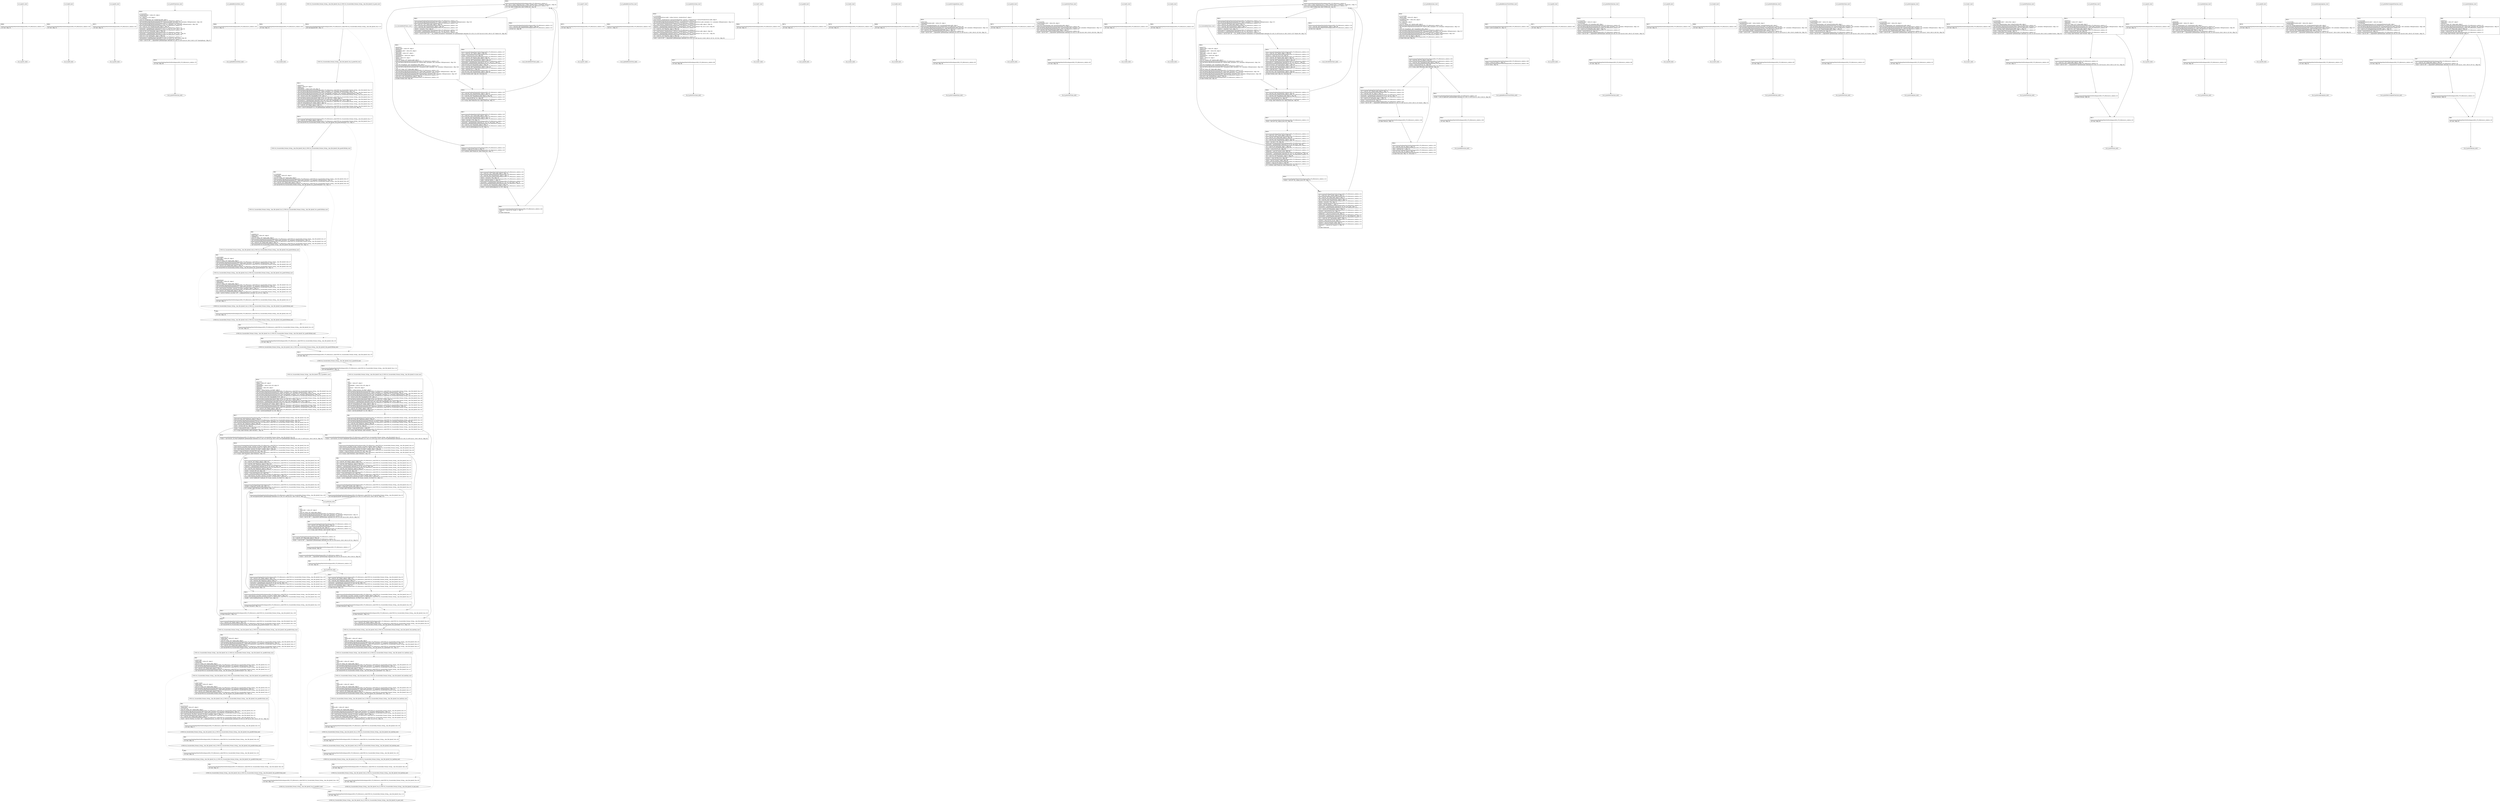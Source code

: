 digraph "icfg graph" {
BBio_ll_good1_end [label="{io_ll_good1_end}"];
BBio_ll_bad6_end [label="{io_ll_bad6_end}"];
BBio_ll_good5_end [label="{io_ll_good5_end}"];
BBio_ll_printWcharLine_end [label="{io_ll_printWcharLine_end}"];
BBio_ll_globalReturnsFalse_end [label="{io_ll_globalReturnsFalse_end}"];
BBio_ll_bad8_end [label="{io_ll_bad8_end}"];
BBCWE134_Uncontrolled_Format_String__char_file_fprintf_54b_ll_CWE134_Uncontrolled_Format_String__char_file_fprintf_54b_goodB2GSink_end [label="{CWE134_Uncontrolled_Format_String__char_file_fprintf_54b_ll_CWE134_Uncontrolled_Format_String__char_file_fprintf_54b_goodB2GSink_end}"];
BBio_ll_decodeHexWChars_end [label="{io_ll_decodeHexWChars_end}"];
BBio_ll_good7_end [label="{io_ll_good7_end}"];
BBCWE134_Uncontrolled_Format_String__char_file_fprintf_54c_ll_CWE134_Uncontrolled_Format_String__char_file_fprintf_54c_goodB2GSink_end [label="{CWE134_Uncontrolled_Format_String__char_file_fprintf_54c_ll_CWE134_Uncontrolled_Format_String__char_file_fprintf_54c_goodB2GSink_end}"];
BBCWE134_Uncontrolled_Format_String__char_file_fprintf_54d_ll_CWE134_Uncontrolled_Format_String__char_file_fprintf_54d_goodG2BSink_end [label="{CWE134_Uncontrolled_Format_String__char_file_fprintf_54d_ll_CWE134_Uncontrolled_Format_String__char_file_fprintf_54d_goodG2BSink_end}"];
BBio_ll_globalReturnsTrue_end [label="{io_ll_globalReturnsTrue_end}"];
BBio_ll_printStructLine_end [label="{io_ll_printStructLine_end}"];
BBio_ll_bad7_end [label="{io_ll_bad7_end}"];
BBio_ll_good6_end [label="{io_ll_good6_end}"];
BBio_ll_bad2_end [label="{io_ll_bad2_end}"];
BBio_ll_bad9_end [label="{io_ll_bad9_end}"];
BBio_ll_printUnsignedLine_end [label="{io_ll_printUnsignedLine_end}"];
BBio_ll_good4_end [label="{io_ll_good4_end}"];
BBio_ll_printSizeTLine_end [label="{io_ll_printSizeTLine_end}"];
BBio_ll_bad5_end [label="{io_ll_bad5_end}"];
BBCWE134_Uncontrolled_Format_String__char_file_fprintf_54a_ll_goodB2G_end [label="{CWE134_Uncontrolled_Format_String__char_file_fprintf_54a_ll_goodB2G_end}"];
BBio_ll_printLine_end [label="{io_ll_printLine_end}"];
BBCWE134_Uncontrolled_Format_String__char_file_fprintf_54a_ll_CWE134_Uncontrolled_Format_String__char_file_fprintf_54_good_end [label="{CWE134_Uncontrolled_Format_String__char_file_fprintf_54a_ll_CWE134_Uncontrolled_Format_String__char_file_fprintf_54_good_end}"];
BBio_ll_bad4_end [label="{io_ll_bad4_end}"];
BBio_ll_decodeHexChars_end [label="{io_ll_decodeHexChars_end}"];
BBCWE134_Uncontrolled_Format_String__char_file_fprintf_54b_ll_CWE134_Uncontrolled_Format_String__char_file_fprintf_54b_goodG2BSink_end [label="{CWE134_Uncontrolled_Format_String__char_file_fprintf_54b_ll_CWE134_Uncontrolled_Format_String__char_file_fprintf_54b_goodG2BSink_end}"];
BBio_ll_printBytesLine_end [label="{io_ll_printBytesLine_end}"];
BBCWE134_Uncontrolled_Format_String__char_file_fprintf_54d_ll_CWE134_Uncontrolled_Format_String__char_file_fprintf_54d_goodB2GSink_end [label="{CWE134_Uncontrolled_Format_String__char_file_fprintf_54d_ll_CWE134_Uncontrolled_Format_String__char_file_fprintf_54d_goodB2GSink_end}"];
BBCWE134_Uncontrolled_Format_String__char_file_fprintf_54e_ll_CWE134_Uncontrolled_Format_String__char_file_fprintf_54e_badSink_end [label="{CWE134_Uncontrolled_Format_String__char_file_fprintf_54e_ll_CWE134_Uncontrolled_Format_String__char_file_fprintf_54e_badSink_end}"];
BBio_ll_globalReturnsTrueOrFalse_end [label="{io_ll_globalReturnsTrueOrFalse_end}"];
BBio_ll_good3_end [label="{io_ll_good3_end}"];
BBCWE134_Uncontrolled_Format_String__char_file_fprintf_54a_ll_CWE134_Uncontrolled_Format_String__char_file_fprintf_54_bad_end [label="{CWE134_Uncontrolled_Format_String__char_file_fprintf_54a_ll_CWE134_Uncontrolled_Format_String__char_file_fprintf_54_bad_end}"];
BBCWE134_Uncontrolled_Format_String__char_file_fprintf_54a_ll_goodG2B_end [label="{CWE134_Uncontrolled_Format_String__char_file_fprintf_54a_ll_goodG2B_end}"];
BBio_ll_printHexCharLine_end [label="{io_ll_printHexCharLine_end}"];
BBio_ll_good9_end [label="{io_ll_good9_end}"];
BBio_ll_bad3_end [label="{io_ll_bad3_end}"];
BBio_ll_printDoubleLine_end [label="{io_ll_printDoubleLine_end}"];
BBio_ll_printShortLine_end [label="{io_ll_printShortLine_end}"];
BBio_ll_printLongLine_end [label="{io_ll_printLongLine_end}"];
BBio_ll_bad1_end [label="{io_ll_bad1_end}"];
BBCWE134_Uncontrolled_Format_String__char_file_fprintf_54c_ll_CWE134_Uncontrolled_Format_String__char_file_fprintf_54c_goodG2BSink_end [label="{CWE134_Uncontrolled_Format_String__char_file_fprintf_54c_ll_CWE134_Uncontrolled_Format_String__char_file_fprintf_54c_goodG2BSink_end}"];
BBCWE134_Uncontrolled_Format_String__char_file_fprintf_54e_ll_CWE134_Uncontrolled_Format_String__char_file_fprintf_54e_goodB2GSink_end [label="{CWE134_Uncontrolled_Format_String__char_file_fprintf_54e_ll_CWE134_Uncontrolled_Format_String__char_file_fprintf_54e_goodB2GSink_end}"];
BBCWE134_Uncontrolled_Format_String__char_file_fprintf_54d_ll_CWE134_Uncontrolled_Format_String__char_file_fprintf_54d_badSink_end [label="{CWE134_Uncontrolled_Format_String__char_file_fprintf_54d_ll_CWE134_Uncontrolled_Format_String__char_file_fprintf_54d_badSink_end}"];
BBCWE134_Uncontrolled_Format_String__char_file_fprintf_54e_ll_CWE134_Uncontrolled_Format_String__char_file_fprintf_54e_goodG2BSink_end [label="{CWE134_Uncontrolled_Format_String__char_file_fprintf_54e_ll_CWE134_Uncontrolled_Format_String__char_file_fprintf_54e_goodG2BSink_end}"];
BBio_ll_printFloatLine_end [label="{io_ll_printFloatLine_end}"];
BBio_ll_printWLine_end [label="{io_ll_printWLine_end}"];
BBio_ll_good2_end [label="{io_ll_good2_end}"];
BBio_ll_printIntLine_end [label="{io_ll_printIntLine_end}"];
BBio_ll_good8_end [label="{io_ll_good8_end}"];
BBio_ll_printLongLongLine_end [label="{io_ll_printLongLongLine_end}"];
BBio_ll_printHexUnsignedCharLine_end [label="{io_ll_printHexUnsignedCharLine_end}"];
BBio_ll_printSinkLine_end [label="{io_ll_printSinkLine_end}"];
BBCWE134_Uncontrolled_Format_String__char_file_fprintf_54b_ll_CWE134_Uncontrolled_Format_String__char_file_fprintf_54b_badSink_end [label="{CWE134_Uncontrolled_Format_String__char_file_fprintf_54b_ll_CWE134_Uncontrolled_Format_String__char_file_fprintf_54b_badSink_end}"];
BBCWE134_Uncontrolled_Format_String__char_file_fprintf_54c_ll_CWE134_Uncontrolled_Format_String__char_file_fprintf_54c_badSink_end [label="{CWE134_Uncontrolled_Format_String__char_file_fprintf_54c_ll_CWE134_Uncontrolled_Format_String__char_file_fprintf_54c_badSink_end}"];
BBio_ll_good1_start [label="{io_ll_good1_start}", shape=record];
io_ll_good1BB69 [label="{BB69:\l\l/home/raoxue/Desktop/MemVerif/workspace/000_079_994/source_code/io.c:187\l
  ret void, !dbg !52\l
}", shape=record];
BBio_ll_bad6_start [label="{io_ll_bad6_start}", shape=record];
io_ll_bad6BB83 [label="{BB83:\l\l/home/raoxue/Desktop/MemVerif/workspace/000_079_994/source_code/io.c:203\l
  ret void, !dbg !52\l
}", shape=record];
BBio_ll_good5_start [label="{io_ll_good5_start}", shape=record];
io_ll_good5BB73 [label="{BB73:\l\l/home/raoxue/Desktop/MemVerif/workspace/000_079_994/source_code/io.c:191\l
  ret void, !dbg !52\l
}", shape=record];
BBio_ll_printWcharLine_start [label="{io_ll_printWcharLine_start}", shape=record];
io_ll_printWcharLineBB28 [label="{BB28:\l\l/:2752323584\l
  %wideChar.addr = alloca i32, align 4\l
/:2752323584\l
  %s = alloca [2 x i32], align 4\l
/:2752323584\l
  store i32 %wideChar, i32* %wideChar.addr, align 4\l
/home/raoxue/Desktop/MemVerif/workspace/000_079_994/source_code/io.c:70\l
  call void @llvm.dbg.declare(metadata i32* %wideChar.addr, metadata !162, metadata !DIExpression()), !dbg !163\l
/home/raoxue/Desktop/MemVerif/workspace/000_079_994/source_code/io.c:74\l
  call void @llvm.dbg.declare(metadata [2 x i32]* %s, metadata !164, metadata !DIExpression()), !dbg !168\l
/home/raoxue/Desktop/MemVerif/workspace/000_079_994/source_code/io.c:75\l
  %0 = load i32, i32* %wideChar.addr, align 4, !dbg !61\l
/home/raoxue/Desktop/MemVerif/workspace/000_079_994/source_code/io.c:75\l
  %arrayidx = getelementptr inbounds [2 x i32], [2 x i32]* %s, i64 0, i64 0, !dbg !62\l
/home/raoxue/Desktop/MemVerif/workspace/000_079_994/source_code/io.c:75\l
  store i32 %0, i32* %arrayidx, align 4, !dbg !63\l
/home/raoxue/Desktop/MemVerif/workspace/000_079_994/source_code/io.c:76\l
  %arrayidx1 = getelementptr inbounds [2 x i32], [2 x i32]* %s, i64 0, i64 1, !dbg !64\l
/home/raoxue/Desktop/MemVerif/workspace/000_079_994/source_code/io.c:76\l
  store i32 0, i32* %arrayidx1, align 4, !dbg !65\l
/home/raoxue/Desktop/MemVerif/workspace/000_079_994/source_code/io.c:77\l
  %arraydecay = getelementptr inbounds [2 x i32], [2 x i32]* %s, i64 0, i64 0, !dbg !66\l
/home/raoxue/Desktop/MemVerif/workspace/000_079_994/source_code/io.c:77\l
  %call = call i32 (i8*, ...) @printf(i8* getelementptr inbounds ([5 x i8], [5 x i8]* @.str.10, i64 0, i64 0), i32* %arraydecay), !dbg !67\l
}", shape=record];
io_ll_printWcharLineBB28 [label="{BB28:\l\l/:2752323584\l
  %wideChar.addr = alloca i32, align 4\l
/:2752323584\l
  %s = alloca [2 x i32], align 4\l
/:2752323584\l
  store i32 %wideChar, i32* %wideChar.addr, align 4\l
/home/raoxue/Desktop/MemVerif/workspace/000_079_994/source_code/io.c:70\l
  call void @llvm.dbg.declare(metadata i32* %wideChar.addr, metadata !162, metadata !DIExpression()), !dbg !163\l
/home/raoxue/Desktop/MemVerif/workspace/000_079_994/source_code/io.c:74\l
  call void @llvm.dbg.declare(metadata [2 x i32]* %s, metadata !164, metadata !DIExpression()), !dbg !168\l
/home/raoxue/Desktop/MemVerif/workspace/000_079_994/source_code/io.c:75\l
  %0 = load i32, i32* %wideChar.addr, align 4, !dbg !61\l
/home/raoxue/Desktop/MemVerif/workspace/000_079_994/source_code/io.c:75\l
  %arrayidx = getelementptr inbounds [2 x i32], [2 x i32]* %s, i64 0, i64 0, !dbg !62\l
/home/raoxue/Desktop/MemVerif/workspace/000_079_994/source_code/io.c:75\l
  store i32 %0, i32* %arrayidx, align 4, !dbg !63\l
/home/raoxue/Desktop/MemVerif/workspace/000_079_994/source_code/io.c:76\l
  %arrayidx1 = getelementptr inbounds [2 x i32], [2 x i32]* %s, i64 0, i64 1, !dbg !64\l
/home/raoxue/Desktop/MemVerif/workspace/000_079_994/source_code/io.c:76\l
  store i32 0, i32* %arrayidx1, align 4, !dbg !65\l
/home/raoxue/Desktop/MemVerif/workspace/000_079_994/source_code/io.c:77\l
  %arraydecay = getelementptr inbounds [2 x i32], [2 x i32]* %s, i64 0, i64 0, !dbg !66\l
/home/raoxue/Desktop/MemVerif/workspace/000_079_994/source_code/io.c:77\l
  %call = call i32 (i8*, ...) @printf(i8* getelementptr inbounds ([5 x i8], [5 x i8]* @.str.10, i64 0, i64 0), i32* %arraydecay), !dbg !67\l
}", shape=record];
io_ll_printWcharLineBB29 [label="{BB29:\l\l/home/raoxue/Desktop/MemVerif/workspace/000_079_994/source_code/io.c:78\l
  ret void, !dbg !68\l
}", shape=record];
BBio_ll_globalReturnsFalse_start [label="{io_ll_globalReturnsFalse_start}", shape=record];
io_ll_globalReturnsFalseBB66 [label="{BB66:\l\l/home/raoxue/Desktop/MemVerif/workspace/000_079_994/source_code/io.c:163\l
  ret i32 0, !dbg !52\l
}", shape=record];
BBio_ll_bad8_start [label="{io_ll_bad8_start}", shape=record];
io_ll_bad8BB85 [label="{BB85:\l\l/home/raoxue/Desktop/MemVerif/workspace/000_079_994/source_code/io.c:205\l
  ret void, !dbg !52\l
}", shape=record];
BBCWE134_Uncontrolled_Format_String__char_file_fprintf_54b_ll_CWE134_Uncontrolled_Format_String__char_file_fprintf_54b_goodB2GSink_start [label="{CWE134_Uncontrolled_Format_String__char_file_fprintf_54b_ll_CWE134_Uncontrolled_Format_String__char_file_fprintf_54b_goodB2GSink_start}", shape=record];
CWE134_Uncontrolled_Format_String__char_file_fprintf_54b_ll_CWE134_Uncontrolled_Format_String__char_file_fprintf_54b_goodB2GSinkBB4 [label="{BB4:\l\l/:1833182720\l
  %data.addr = alloca i8*, align 8\l
/:1833182720\l
  store i8* %data, i8** %data.addr, align 8\l
/home/raoxue/Desktop/MemVerif/workspace/000_079_994/source_code/CWE134_Uncontrolled_Format_String__char_file_fprintf_54b.c:55\l
  call void @llvm.dbg.declare(metadata i8** %data.addr, metadata !24, metadata !DIExpression()), !dbg !25\l
/home/raoxue/Desktop/MemVerif/workspace/000_079_994/source_code/CWE134_Uncontrolled_Format_String__char_file_fprintf_54b.c:57\l
  %0 = load i8*, i8** %data.addr, align 8, !dbg !14\l
/home/raoxue/Desktop/MemVerif/workspace/000_079_994/source_code/CWE134_Uncontrolled_Format_String__char_file_fprintf_54b.c:57\l
  call void @CWE134_Uncontrolled_Format_String__char_file_fprintf_54c_goodB2GSink(i8* %0), !dbg !15\l
}", shape=record];
CWE134_Uncontrolled_Format_String__char_file_fprintf_54b_ll_CWE134_Uncontrolled_Format_String__char_file_fprintf_54b_goodB2GSinkBB4 [label="{BB4:\l\l/:1833182720\l
  %data.addr = alloca i8*, align 8\l
/:1833182720\l
  store i8* %data, i8** %data.addr, align 8\l
/home/raoxue/Desktop/MemVerif/workspace/000_079_994/source_code/CWE134_Uncontrolled_Format_String__char_file_fprintf_54b.c:55\l
  call void @llvm.dbg.declare(metadata i8** %data.addr, metadata !24, metadata !DIExpression()), !dbg !25\l
/home/raoxue/Desktop/MemVerif/workspace/000_079_994/source_code/CWE134_Uncontrolled_Format_String__char_file_fprintf_54b.c:57\l
  %0 = load i8*, i8** %data.addr, align 8, !dbg !14\l
/home/raoxue/Desktop/MemVerif/workspace/000_079_994/source_code/CWE134_Uncontrolled_Format_String__char_file_fprintf_54b.c:57\l
  call void @CWE134_Uncontrolled_Format_String__char_file_fprintf_54c_goodB2GSink(i8* %0), !dbg !15\l
}", shape=record];
CWE134_Uncontrolled_Format_String__char_file_fprintf_54b_ll_CWE134_Uncontrolled_Format_String__char_file_fprintf_54b_goodB2GSinkBB5 [label="{BB5:\l\l/home/raoxue/Desktop/MemVerif/workspace/000_079_994/source_code/CWE134_Uncontrolled_Format_String__char_file_fprintf_54b.c:58\l
  ret void, !dbg !16\l
}", shape=record];
BBio_ll_decodeHexWChars_start [label="{io_ll_decodeHexWChars_start}", shape=record];
io_ll_decodeHexWCharsBB55 [label="{BB55:\l\l/:86436424\l
  %bytes.addr = alloca i8*, align 8\l
/:86436424\l
  %numBytes.addr = alloca i64, align 8\l
/:86436424\l
  %hex.addr = alloca i32*, align 8\l
/:86436424\l
  %numWritten = alloca i64, align 8\l
/:86436424\l
  %byte = alloca i32, align 4\l
/:86436424\l
  store i8* %bytes, i8** %bytes.addr, align 8\l
/home/raoxue/Desktop/MemVerif/workspace/000_079_994/source_code/io.c:135\l
  call void @llvm.dbg.declare(metadata i8** %bytes.addr, metadata !290, metadata !DIExpression()), !dbg !291\l
/:135\l
  store i64 %numBytes, i64* %numBytes.addr, align 8\l
/home/raoxue/Desktop/MemVerif/workspace/000_079_994/source_code/io.c:135\l
  call void @llvm.dbg.declare(metadata i64* %numBytes.addr, metadata !292, metadata !DIExpression()), !dbg !293\l
/:135\l
  store i32* %hex, i32** %hex.addr, align 8\l
/home/raoxue/Desktop/MemVerif/workspace/000_079_994/source_code/io.c:135\l
  call void @llvm.dbg.declare(metadata i32** %hex.addr, metadata !294, metadata !DIExpression()), !dbg !295\l
/home/raoxue/Desktop/MemVerif/workspace/000_079_994/source_code/io.c:137\l
  call void @llvm.dbg.declare(metadata i64* %numWritten, metadata !296, metadata !DIExpression()), !dbg !297\l
/home/raoxue/Desktop/MemVerif/workspace/000_079_994/source_code/io.c:137\l
  store i64 0, i64* %numWritten, align 8, !dbg !65\l
/home/raoxue/Desktop/MemVerif/workspace/000_079_994/source_code/io.c:143\l
  br label %while.cond, !dbg !66\l
}", shape=record];
io_ll_decodeHexWCharsBB56 [label="{BB56:\l\l/home/raoxue/Desktop/MemVerif/workspace/000_079_994/source_code/io.c:143\l
  %0 = load i64, i64* %numWritten, align 8, !dbg !67\l
/home/raoxue/Desktop/MemVerif/workspace/000_079_994/source_code/io.c:143\l
  %1 = load i64, i64* %numBytes.addr, align 8, !dbg !68\l
/home/raoxue/Desktop/MemVerif/workspace/000_079_994/source_code/io.c:143\l
  %cmp = icmp ult i64 %0, %1, !dbg !69\l
/home/raoxue/Desktop/MemVerif/workspace/000_079_994/source_code/io.c:143\l
  br i1 %cmp, label %land.lhs.true, label %land.end, !dbg !70\l
}", shape=record];
io_ll_decodeHexWCharsBB57 [label="{BB57:\l\l/home/raoxue/Desktop/MemVerif/workspace/000_079_994/source_code/io.c:143\l
  %2 = load i32*, i32** %hex.addr, align 8, !dbg !71\l
/home/raoxue/Desktop/MemVerif/workspace/000_079_994/source_code/io.c:143\l
  %3 = load i64, i64* %numWritten, align 8, !dbg !72\l
/home/raoxue/Desktop/MemVerif/workspace/000_079_994/source_code/io.c:143\l
  %mul = mul i64 2, %3, !dbg !73\l
/home/raoxue/Desktop/MemVerif/workspace/000_079_994/source_code/io.c:143\l
  %arrayidx = getelementptr inbounds i32, i32* %2, i64 %mul, !dbg !71\l
/home/raoxue/Desktop/MemVerif/workspace/000_079_994/source_code/io.c:143\l
  %4 = load i32, i32* %arrayidx, align 4, !dbg !71\l
/home/raoxue/Desktop/MemVerif/workspace/000_079_994/source_code/io.c:143\l
  %call = call i32 @iswxdigit(i32 %4) #5, !dbg !74\l
}", shape=record];
io_ll_decodeHexWCharsBB57 [label="{BB57:\l\l/home/raoxue/Desktop/MemVerif/workspace/000_079_994/source_code/io.c:143\l
  %2 = load i32*, i32** %hex.addr, align 8, !dbg !71\l
/home/raoxue/Desktop/MemVerif/workspace/000_079_994/source_code/io.c:143\l
  %3 = load i64, i64* %numWritten, align 8, !dbg !72\l
/home/raoxue/Desktop/MemVerif/workspace/000_079_994/source_code/io.c:143\l
  %mul = mul i64 2, %3, !dbg !73\l
/home/raoxue/Desktop/MemVerif/workspace/000_079_994/source_code/io.c:143\l
  %arrayidx = getelementptr inbounds i32, i32* %2, i64 %mul, !dbg !71\l
/home/raoxue/Desktop/MemVerif/workspace/000_079_994/source_code/io.c:143\l
  %4 = load i32, i32* %arrayidx, align 4, !dbg !71\l
/home/raoxue/Desktop/MemVerif/workspace/000_079_994/source_code/io.c:143\l
  %call = call i32 @iswxdigit(i32 %4) #5, !dbg !74\l
}", shape=record];
io_ll_decodeHexWCharsBB59 [label="{BB59:\l\l/home/raoxue/Desktop/MemVerif/workspace/000_079_994/source_code/io.c:143\l
  %tobool = icmp ne i32 %call, 0, !dbg !74\l
/home/raoxue/Desktop/MemVerif/workspace/000_079_994/source_code/io.c:143\l
  br i1 %tobool, label %land.rhs, label %land.end, !dbg !75\l
}", shape=record];
io_ll_decodeHexWCharsBB60 [label="{BB60:\l\l/home/raoxue/Desktop/MemVerif/workspace/000_079_994/source_code/io.c:143\l
  %5 = load i32*, i32** %hex.addr, align 8, !dbg !76\l
/home/raoxue/Desktop/MemVerif/workspace/000_079_994/source_code/io.c:143\l
  %6 = load i64, i64* %numWritten, align 8, !dbg !77\l
/home/raoxue/Desktop/MemVerif/workspace/000_079_994/source_code/io.c:143\l
  %mul1 = mul i64 2, %6, !dbg !78\l
/home/raoxue/Desktop/MemVerif/workspace/000_079_994/source_code/io.c:143\l
  %add = add i64 %mul1, 1, !dbg !79\l
/home/raoxue/Desktop/MemVerif/workspace/000_079_994/source_code/io.c:143\l
  %arrayidx2 = getelementptr inbounds i32, i32* %5, i64 %add, !dbg !76\l
/home/raoxue/Desktop/MemVerif/workspace/000_079_994/source_code/io.c:143\l
  %7 = load i32, i32* %arrayidx2, align 4, !dbg !76\l
/home/raoxue/Desktop/MemVerif/workspace/000_079_994/source_code/io.c:143\l
  %call3 = call i32 @iswxdigit(i32 %7) #5, !dbg !80\l
}", shape=record];
io_ll_decodeHexWCharsBB60 [label="{BB60:\l\l/home/raoxue/Desktop/MemVerif/workspace/000_079_994/source_code/io.c:143\l
  %5 = load i32*, i32** %hex.addr, align 8, !dbg !76\l
/home/raoxue/Desktop/MemVerif/workspace/000_079_994/source_code/io.c:143\l
  %6 = load i64, i64* %numWritten, align 8, !dbg !77\l
/home/raoxue/Desktop/MemVerif/workspace/000_079_994/source_code/io.c:143\l
  %mul1 = mul i64 2, %6, !dbg !78\l
/home/raoxue/Desktop/MemVerif/workspace/000_079_994/source_code/io.c:143\l
  %add = add i64 %mul1, 1, !dbg !79\l
/home/raoxue/Desktop/MemVerif/workspace/000_079_994/source_code/io.c:143\l
  %arrayidx2 = getelementptr inbounds i32, i32* %5, i64 %add, !dbg !76\l
/home/raoxue/Desktop/MemVerif/workspace/000_079_994/source_code/io.c:143\l
  %7 = load i32, i32* %arrayidx2, align 4, !dbg !76\l
/home/raoxue/Desktop/MemVerif/workspace/000_079_994/source_code/io.c:143\l
  %call3 = call i32 @iswxdigit(i32 %7) #5, !dbg !80\l
}", shape=record];
io_ll_decodeHexWCharsBB61 [label="{BB61:\l\l/home/raoxue/Desktop/MemVerif/workspace/000_079_994/source_code/io.c:143\l
  %tobool4 = icmp ne i32 %call3, 0, !dbg !75\l
/:143\l
  br label %land.end\l
}", shape=record];
io_ll_decodeHexWCharsBB58 [label="{BB58:\l\l/home/raoxue/Desktop/MemVerif/workspace/000_079_994/source_code/io.c:0\l
  %8 = phi i1 [ false, %land.lhs.true ], [ false, %while.cond ], [ %tobool4, %land.rhs ], !dbg !81\l
/home/raoxue/Desktop/MemVerif/workspace/000_079_994/source_code/io.c:143\l
  br i1 %8, label %while.body, label %while.end, !dbg !66\l
}", shape=record];
io_ll_decodeHexWCharsBB62 [label="{BB62:\l\l/home/raoxue/Desktop/MemVerif/workspace/000_079_994/source_code/io.c:145\l
  call void @llvm.dbg.declare(metadata i32* %byte, metadata !314, metadata !DIExpression()), !dbg !316\l
/home/raoxue/Desktop/MemVerif/workspace/000_079_994/source_code/io.c:146\l
  %9 = load i32*, i32** %hex.addr, align 8, !dbg !85\l
/home/raoxue/Desktop/MemVerif/workspace/000_079_994/source_code/io.c:146\l
  %10 = load i64, i64* %numWritten, align 8, !dbg !86\l
/home/raoxue/Desktop/MemVerif/workspace/000_079_994/source_code/io.c:146\l
  %mul5 = mul i64 2, %10, !dbg !87\l
/home/raoxue/Desktop/MemVerif/workspace/000_079_994/source_code/io.c:146\l
  %arrayidx6 = getelementptr inbounds i32, i32* %9, i64 %mul5, !dbg !85\l
/home/raoxue/Desktop/MemVerif/workspace/000_079_994/source_code/io.c:146\l
  %call7 = call i32 (i32*, i32*, ...) @__isoc99_swscanf(i32* %arrayidx6, i32* getelementptr inbounds ([5 x i32], [5 x i32]* @.str.16, i64 0, i64 0), i32* %byte) #5, !dbg !88\l
}", shape=record];
io_ll_decodeHexWCharsBB62 [label="{BB62:\l\l/home/raoxue/Desktop/MemVerif/workspace/000_079_994/source_code/io.c:145\l
  call void @llvm.dbg.declare(metadata i32* %byte, metadata !314, metadata !DIExpression()), !dbg !316\l
/home/raoxue/Desktop/MemVerif/workspace/000_079_994/source_code/io.c:146\l
  %9 = load i32*, i32** %hex.addr, align 8, !dbg !85\l
/home/raoxue/Desktop/MemVerif/workspace/000_079_994/source_code/io.c:146\l
  %10 = load i64, i64* %numWritten, align 8, !dbg !86\l
/home/raoxue/Desktop/MemVerif/workspace/000_079_994/source_code/io.c:146\l
  %mul5 = mul i64 2, %10, !dbg !87\l
/home/raoxue/Desktop/MemVerif/workspace/000_079_994/source_code/io.c:146\l
  %arrayidx6 = getelementptr inbounds i32, i32* %9, i64 %mul5, !dbg !85\l
/home/raoxue/Desktop/MemVerif/workspace/000_079_994/source_code/io.c:146\l
  %call7 = call i32 (i32*, i32*, ...) @__isoc99_swscanf(i32* %arrayidx6, i32* getelementptr inbounds ([5 x i32], [5 x i32]* @.str.16, i64 0, i64 0), i32* %byte) #5, !dbg !88\l
}", shape=record];
io_ll_decodeHexWCharsBB64 [label="{BB64:\l\l/home/raoxue/Desktop/MemVerif/workspace/000_079_994/source_code/io.c:147\l
  %11 = load i32, i32* %byte, align 4, !dbg !89\l
/home/raoxue/Desktop/MemVerif/workspace/000_079_994/source_code/io.c:147\l
  %conv = trunc i32 %11 to i8, !dbg !90\l
/home/raoxue/Desktop/MemVerif/workspace/000_079_994/source_code/io.c:147\l
  %12 = load i8*, i8** %bytes.addr, align 8, !dbg !91\l
/home/raoxue/Desktop/MemVerif/workspace/000_079_994/source_code/io.c:147\l
  %13 = load i64, i64* %numWritten, align 8, !dbg !92\l
/home/raoxue/Desktop/MemVerif/workspace/000_079_994/source_code/io.c:147\l
  %arrayidx8 = getelementptr inbounds i8, i8* %12, i64 %13, !dbg !91\l
/home/raoxue/Desktop/MemVerif/workspace/000_079_994/source_code/io.c:147\l
  store i8 %conv, i8* %arrayidx8, align 1, !dbg !93\l
/home/raoxue/Desktop/MemVerif/workspace/000_079_994/source_code/io.c:148\l
  %14 = load i64, i64* %numWritten, align 8, !dbg !94\l
/home/raoxue/Desktop/MemVerif/workspace/000_079_994/source_code/io.c:148\l
  %inc = add i64 %14, 1, !dbg !94\l
/home/raoxue/Desktop/MemVerif/workspace/000_079_994/source_code/io.c:148\l
  store i64 %inc, i64* %numWritten, align 8, !dbg !94\l
/home/raoxue/Desktop/MemVerif/workspace/000_079_994/source_code/io.c:143\l
  br label %while.cond, !dbg !66, !llvm.loop !95\l
}", shape=record];
io_ll_decodeHexWCharsBB63 [label="{BB63:\l\l/home/raoxue/Desktop/MemVerif/workspace/000_079_994/source_code/io.c:151\l
  %15 = load i64, i64* %numWritten, align 8, !dbg !98\l
/home/raoxue/Desktop/MemVerif/workspace/000_079_994/source_code/io.c:151\l
  ret i64 %15, !dbg !99\l
}", shape=record];
BBio_ll_good7_start [label="{io_ll_good7_start}", shape=record];
io_ll_good7BB75 [label="{BB75:\l\l/home/raoxue/Desktop/MemVerif/workspace/000_079_994/source_code/io.c:193\l
  ret void, !dbg !52\l
}", shape=record];
BBCWE134_Uncontrolled_Format_String__char_file_fprintf_54c_ll_CWE134_Uncontrolled_Format_String__char_file_fprintf_54c_goodB2GSink_start [label="{CWE134_Uncontrolled_Format_String__char_file_fprintf_54c_ll_CWE134_Uncontrolled_Format_String__char_file_fprintf_54c_goodB2GSink_start}", shape=record];
CWE134_Uncontrolled_Format_String__char_file_fprintf_54c_ll_CWE134_Uncontrolled_Format_String__char_file_fprintf_54c_goodB2GSinkBB4 [label="{BB4:\l\l/:305607680\l
  %data.addr = alloca i8*, align 8\l
/:305607680\l
  store i8* %data, i8** %data.addr, align 8\l
/home/raoxue/Desktop/MemVerif/workspace/000_079_994/source_code/CWE134_Uncontrolled_Format_String__char_file_fprintf_54c.c:55\l
  call void @llvm.dbg.declare(metadata i8** %data.addr, metadata !24, metadata !DIExpression()), !dbg !25\l
/home/raoxue/Desktop/MemVerif/workspace/000_079_994/source_code/CWE134_Uncontrolled_Format_String__char_file_fprintf_54c.c:57\l
  %0 = load i8*, i8** %data.addr, align 8, !dbg !14\l
/home/raoxue/Desktop/MemVerif/workspace/000_079_994/source_code/CWE134_Uncontrolled_Format_String__char_file_fprintf_54c.c:57\l
  call void @CWE134_Uncontrolled_Format_String__char_file_fprintf_54d_goodB2GSink(i8* %0), !dbg !15\l
}", shape=record];
CWE134_Uncontrolled_Format_String__char_file_fprintf_54c_ll_CWE134_Uncontrolled_Format_String__char_file_fprintf_54c_goodB2GSinkBB4 [label="{BB4:\l\l/:305607680\l
  %data.addr = alloca i8*, align 8\l
/:305607680\l
  store i8* %data, i8** %data.addr, align 8\l
/home/raoxue/Desktop/MemVerif/workspace/000_079_994/source_code/CWE134_Uncontrolled_Format_String__char_file_fprintf_54c.c:55\l
  call void @llvm.dbg.declare(metadata i8** %data.addr, metadata !24, metadata !DIExpression()), !dbg !25\l
/home/raoxue/Desktop/MemVerif/workspace/000_079_994/source_code/CWE134_Uncontrolled_Format_String__char_file_fprintf_54c.c:57\l
  %0 = load i8*, i8** %data.addr, align 8, !dbg !14\l
/home/raoxue/Desktop/MemVerif/workspace/000_079_994/source_code/CWE134_Uncontrolled_Format_String__char_file_fprintf_54c.c:57\l
  call void @CWE134_Uncontrolled_Format_String__char_file_fprintf_54d_goodB2GSink(i8* %0), !dbg !15\l
}", shape=record];
CWE134_Uncontrolled_Format_String__char_file_fprintf_54c_ll_CWE134_Uncontrolled_Format_String__char_file_fprintf_54c_goodB2GSinkBB5 [label="{BB5:\l\l/home/raoxue/Desktop/MemVerif/workspace/000_079_994/source_code/CWE134_Uncontrolled_Format_String__char_file_fprintf_54c.c:58\l
  ret void, !dbg !16\l
}", shape=record];
BBCWE134_Uncontrolled_Format_String__char_file_fprintf_54d_ll_CWE134_Uncontrolled_Format_String__char_file_fprintf_54d_goodG2BSink_start [label="{CWE134_Uncontrolled_Format_String__char_file_fprintf_54d_ll_CWE134_Uncontrolled_Format_String__char_file_fprintf_54d_goodG2BSink_start}", shape=record];
CWE134_Uncontrolled_Format_String__char_file_fprintf_54d_ll_CWE134_Uncontrolled_Format_String__char_file_fprintf_54d_goodG2BSinkBB2 [label="{BB2:\l\l/:1900549992\l
  %data.addr = alloca i8*, align 8\l
/:1900549992\l
  store i8* %data, i8** %data.addr, align 8\l
/home/raoxue/Desktop/MemVerif/workspace/000_079_994/source_code/CWE134_Uncontrolled_Format_String__char_file_fprintf_54d.c:47\l
  call void @llvm.dbg.declare(metadata i8** %data.addr, metadata !18, metadata !DIExpression()), !dbg !19\l
/home/raoxue/Desktop/MemVerif/workspace/000_079_994/source_code/CWE134_Uncontrolled_Format_String__char_file_fprintf_54d.c:49\l
  %0 = load i8*, i8** %data.addr, align 8, !dbg !14\l
/home/raoxue/Desktop/MemVerif/workspace/000_079_994/source_code/CWE134_Uncontrolled_Format_String__char_file_fprintf_54d.c:49\l
  call void @CWE134_Uncontrolled_Format_String__char_file_fprintf_54e_goodG2BSink(i8* %0), !dbg !15\l
}", shape=record];
CWE134_Uncontrolled_Format_String__char_file_fprintf_54d_ll_CWE134_Uncontrolled_Format_String__char_file_fprintf_54d_goodG2BSinkBB2 [label="{BB2:\l\l/:1900549992\l
  %data.addr = alloca i8*, align 8\l
/:1900549992\l
  store i8* %data, i8** %data.addr, align 8\l
/home/raoxue/Desktop/MemVerif/workspace/000_079_994/source_code/CWE134_Uncontrolled_Format_String__char_file_fprintf_54d.c:47\l
  call void @llvm.dbg.declare(metadata i8** %data.addr, metadata !18, metadata !DIExpression()), !dbg !19\l
/home/raoxue/Desktop/MemVerif/workspace/000_079_994/source_code/CWE134_Uncontrolled_Format_String__char_file_fprintf_54d.c:49\l
  %0 = load i8*, i8** %data.addr, align 8, !dbg !14\l
/home/raoxue/Desktop/MemVerif/workspace/000_079_994/source_code/CWE134_Uncontrolled_Format_String__char_file_fprintf_54d.c:49\l
  call void @CWE134_Uncontrolled_Format_String__char_file_fprintf_54e_goodG2BSink(i8* %0), !dbg !15\l
}", shape=record];
CWE134_Uncontrolled_Format_String__char_file_fprintf_54d_ll_CWE134_Uncontrolled_Format_String__char_file_fprintf_54d_goodG2BSinkBB3 [label="{BB3:\l\l/home/raoxue/Desktop/MemVerif/workspace/000_079_994/source_code/CWE134_Uncontrolled_Format_String__char_file_fprintf_54d.c:50\l
  ret void, !dbg !16\l
}", shape=record];
BBio_ll_globalReturnsTrue_start [label="{io_ll_globalReturnsTrue_start}", shape=record];
io_ll_globalReturnsTrueBB65 [label="{BB65:\l\l/home/raoxue/Desktop/MemVerif/workspace/000_079_994/source_code/io.c:158\l
  ret i32 1, !dbg !52\l
}", shape=record];
BBio_ll_printStructLine_start [label="{io_ll_printStructLine_start}", shape=record];
io_ll_printStructLineBB36 [label="{BB36:\l\l/:2752323584\l
  %structTwoIntsStruct.addr = alloca %struct._twoIntsStruct*, align 8\l
/:2752323584\l
  store %struct._twoIntsStruct* %structTwoIntsStruct, %struct._twoIntsStruct** %structTwoIntsStruct.addr, align 8\l
/home/raoxue/Desktop/MemVerif/workspace/000_079_994/source_code/io.c:95\l
  call void @llvm.dbg.declare(metadata %struct._twoIntsStruct** %structTwoIntsStruct.addr, metadata !212, metadata !DIExpression()), !dbg !213\l
/home/raoxue/Desktop/MemVerif/workspace/000_079_994/source_code/io.c:97\l
  %0 = load %struct._twoIntsStruct*, %struct._twoIntsStruct** %structTwoIntsStruct.addr, align 8, !dbg !61\l
/home/raoxue/Desktop/MemVerif/workspace/000_079_994/source_code/io.c:97\l
  %intOne = getelementptr inbounds %struct._twoIntsStruct, %struct._twoIntsStruct* %0, i32 0, i32 0, !dbg !62\l
/home/raoxue/Desktop/MemVerif/workspace/000_079_994/source_code/io.c:97\l
  %1 = load i32, i32* %intOne, align 4, !dbg !62\l
/home/raoxue/Desktop/MemVerif/workspace/000_079_994/source_code/io.c:97\l
  %2 = load %struct._twoIntsStruct*, %struct._twoIntsStruct** %structTwoIntsStruct.addr, align 8, !dbg !63\l
/home/raoxue/Desktop/MemVerif/workspace/000_079_994/source_code/io.c:97\l
  %intTwo = getelementptr inbounds %struct._twoIntsStruct, %struct._twoIntsStruct* %2, i32 0, i32 1, !dbg !64\l
/home/raoxue/Desktop/MemVerif/workspace/000_079_994/source_code/io.c:97\l
  %3 = load i32, i32* %intTwo, align 4, !dbg !64\l
/home/raoxue/Desktop/MemVerif/workspace/000_079_994/source_code/io.c:97\l
  %call = call i32 (i8*, ...) @printf(i8* getelementptr inbounds ([10 x i8], [10 x i8]* @.str.13, i64 0, i64 0), i32 %1, i32 %3), !dbg !65\l
}", shape=record];
io_ll_printStructLineBB36 [label="{BB36:\l\l/:2752323584\l
  %structTwoIntsStruct.addr = alloca %struct._twoIntsStruct*, align 8\l
/:2752323584\l
  store %struct._twoIntsStruct* %structTwoIntsStruct, %struct._twoIntsStruct** %structTwoIntsStruct.addr, align 8\l
/home/raoxue/Desktop/MemVerif/workspace/000_079_994/source_code/io.c:95\l
  call void @llvm.dbg.declare(metadata %struct._twoIntsStruct** %structTwoIntsStruct.addr, metadata !212, metadata !DIExpression()), !dbg !213\l
/home/raoxue/Desktop/MemVerif/workspace/000_079_994/source_code/io.c:97\l
  %0 = load %struct._twoIntsStruct*, %struct._twoIntsStruct** %structTwoIntsStruct.addr, align 8, !dbg !61\l
/home/raoxue/Desktop/MemVerif/workspace/000_079_994/source_code/io.c:97\l
  %intOne = getelementptr inbounds %struct._twoIntsStruct, %struct._twoIntsStruct* %0, i32 0, i32 0, !dbg !62\l
/home/raoxue/Desktop/MemVerif/workspace/000_079_994/source_code/io.c:97\l
  %1 = load i32, i32* %intOne, align 4, !dbg !62\l
/home/raoxue/Desktop/MemVerif/workspace/000_079_994/source_code/io.c:97\l
  %2 = load %struct._twoIntsStruct*, %struct._twoIntsStruct** %structTwoIntsStruct.addr, align 8, !dbg !63\l
/home/raoxue/Desktop/MemVerif/workspace/000_079_994/source_code/io.c:97\l
  %intTwo = getelementptr inbounds %struct._twoIntsStruct, %struct._twoIntsStruct* %2, i32 0, i32 1, !dbg !64\l
/home/raoxue/Desktop/MemVerif/workspace/000_079_994/source_code/io.c:97\l
  %3 = load i32, i32* %intTwo, align 4, !dbg !64\l
/home/raoxue/Desktop/MemVerif/workspace/000_079_994/source_code/io.c:97\l
  %call = call i32 (i8*, ...) @printf(i8* getelementptr inbounds ([10 x i8], [10 x i8]* @.str.13, i64 0, i64 0), i32 %1, i32 %3), !dbg !65\l
}", shape=record];
io_ll_printStructLineBB37 [label="{BB37:\l\l/home/raoxue/Desktop/MemVerif/workspace/000_079_994/source_code/io.c:98\l
  ret void, !dbg !66\l
}", shape=record];
BBio_ll_bad7_start [label="{io_ll_bad7_start}", shape=record];
io_ll_bad7BB84 [label="{BB84:\l\l/home/raoxue/Desktop/MemVerif/workspace/000_079_994/source_code/io.c:204\l
  ret void, !dbg !52\l
}", shape=record];
BBio_ll_good6_start [label="{io_ll_good6_start}", shape=record];
io_ll_good6BB74 [label="{BB74:\l\l/home/raoxue/Desktop/MemVerif/workspace/000_079_994/source_code/io.c:192\l
  ret void, !dbg !52\l
}", shape=record];
BBio_ll_bad2_start [label="{io_ll_bad2_start}", shape=record];
io_ll_bad2BB79 [label="{BB79:\l\l/home/raoxue/Desktop/MemVerif/workspace/000_079_994/source_code/io.c:199\l
  ret void, !dbg !52\l
}", shape=record];
BBio_ll_bad9_start [label="{io_ll_bad9_start}", shape=record];
io_ll_bad9BB86 [label="{BB86:\l\l/home/raoxue/Desktop/MemVerif/workspace/000_079_994/source_code/io.c:206\l
  ret void, !dbg !52\l
}", shape=record];
BBio_ll_printUnsignedLine_start [label="{io_ll_printUnsignedLine_start}", shape=record];
io_ll_printUnsignedLineBB30 [label="{BB30:\l\l/:86597464\l
  %unsignedNumber.addr = alloca i32, align 4\l
/:86597464\l
  store i32 %unsignedNumber, i32* %unsignedNumber.addr, align 4\l
/home/raoxue/Desktop/MemVerif/workspace/000_079_994/source_code/io.c:80\l
  call void @llvm.dbg.declare(metadata i32* %unsignedNumber.addr, metadata !180, metadata !DIExpression()), !dbg !181\l
/home/raoxue/Desktop/MemVerif/workspace/000_079_994/source_code/io.c:82\l
  %0 = load i32, i32* %unsignedNumber.addr, align 4, !dbg !54\l
/home/raoxue/Desktop/MemVerif/workspace/000_079_994/source_code/io.c:82\l
  %call = call i32 (i8*, ...) @printf(i8* getelementptr inbounds ([4 x i8], [4 x i8]* @.str.11, i64 0, i64 0), i32 %0), !dbg !55\l
}", shape=record];
io_ll_printUnsignedLineBB30 [label="{BB30:\l\l/:86597464\l
  %unsignedNumber.addr = alloca i32, align 4\l
/:86597464\l
  store i32 %unsignedNumber, i32* %unsignedNumber.addr, align 4\l
/home/raoxue/Desktop/MemVerif/workspace/000_079_994/source_code/io.c:80\l
  call void @llvm.dbg.declare(metadata i32* %unsignedNumber.addr, metadata !180, metadata !DIExpression()), !dbg !181\l
/home/raoxue/Desktop/MemVerif/workspace/000_079_994/source_code/io.c:82\l
  %0 = load i32, i32* %unsignedNumber.addr, align 4, !dbg !54\l
/home/raoxue/Desktop/MemVerif/workspace/000_079_994/source_code/io.c:82\l
  %call = call i32 (i8*, ...) @printf(i8* getelementptr inbounds ([4 x i8], [4 x i8]* @.str.11, i64 0, i64 0), i32 %0), !dbg !55\l
}", shape=record];
io_ll_printUnsignedLineBB31 [label="{BB31:\l\l/home/raoxue/Desktop/MemVerif/workspace/000_079_994/source_code/io.c:83\l
  ret void, !dbg !56\l
}", shape=record];
BBio_ll_good4_start [label="{io_ll_good4_start}", shape=record];
io_ll_good4BB72 [label="{BB72:\l\l/home/raoxue/Desktop/MemVerif/workspace/000_079_994/source_code/io.c:190\l
  ret void, !dbg !52\l
}", shape=record];
BBio_ll_printSizeTLine_start [label="{io_ll_printSizeTLine_start}", shape=record];
io_ll_printSizeTLineBB24 [label="{BB24:\l\l/:2752323584\l
  %sizeTNumber.addr = alloca i64, align 8\l
/:2752323584\l
  store i64 %sizeTNumber, i64* %sizeTNumber.addr, align 8\l
/home/raoxue/Desktop/MemVerif/workspace/000_079_994/source_code/io.c:60\l
  call void @llvm.dbg.declare(metadata i64* %sizeTNumber.addr, metadata !146, metadata !DIExpression()), !dbg !147\l
/home/raoxue/Desktop/MemVerif/workspace/000_079_994/source_code/io.c:62\l
  %0 = load i64, i64* %sizeTNumber.addr, align 8, !dbg !57\l
/home/raoxue/Desktop/MemVerif/workspace/000_079_994/source_code/io.c:62\l
  %call = call i32 (i8*, ...) @printf(i8* getelementptr inbounds ([5 x i8], [5 x i8]* @.str.8, i64 0, i64 0), i64 %0), !dbg !58\l
}", shape=record];
io_ll_printSizeTLineBB24 [label="{BB24:\l\l/:2752323584\l
  %sizeTNumber.addr = alloca i64, align 8\l
/:2752323584\l
  store i64 %sizeTNumber, i64* %sizeTNumber.addr, align 8\l
/home/raoxue/Desktop/MemVerif/workspace/000_079_994/source_code/io.c:60\l
  call void @llvm.dbg.declare(metadata i64* %sizeTNumber.addr, metadata !146, metadata !DIExpression()), !dbg !147\l
/home/raoxue/Desktop/MemVerif/workspace/000_079_994/source_code/io.c:62\l
  %0 = load i64, i64* %sizeTNumber.addr, align 8, !dbg !57\l
/home/raoxue/Desktop/MemVerif/workspace/000_079_994/source_code/io.c:62\l
  %call = call i32 (i8*, ...) @printf(i8* getelementptr inbounds ([5 x i8], [5 x i8]* @.str.8, i64 0, i64 0), i64 %0), !dbg !58\l
}", shape=record];
io_ll_printSizeTLineBB25 [label="{BB25:\l\l/home/raoxue/Desktop/MemVerif/workspace/000_079_994/source_code/io.c:63\l
  ret void, !dbg !59\l
}", shape=record];
BBio_ll_bad5_start [label="{io_ll_bad5_start}", shape=record];
io_ll_bad5BB82 [label="{BB82:\l\l/home/raoxue/Desktop/MemVerif/workspace/000_079_994/source_code/io.c:202\l
  ret void, !dbg !52\l
}", shape=record];
BBCWE134_Uncontrolled_Format_String__char_file_fprintf_54a_ll_goodB2G_start [label="{CWE134_Uncontrolled_Format_String__char_file_fprintf_54a_ll_goodB2G_start}", shape=record];
CWE134_Uncontrolled_Format_String__char_file_fprintf_54a_ll_goodB2GBB16 [label="{BB16:\l\l/:94878552\l
  %data = alloca i8*, align 8\l
/:94878552\l
  %dataBuffer = alloca [100 x i8], align 16\l
/:94878552\l
  %dataLen = alloca i64, align 8\l
/:94878552\l
  %pFile = alloca %struct._IO_FILE*, align 8\l
/home/raoxue/Desktop/MemVerif/workspace/000_079_994/source_code/CWE134_Uncontrolled_Format_String__char_file_fprintf_54a.c:84\l
  call void @llvm.dbg.declare(metadata i8** %data, metadata !140, metadata !DIExpression()), !dbg !141\l
/home/raoxue/Desktop/MemVerif/workspace/000_079_994/source_code/CWE134_Uncontrolled_Format_String__char_file_fprintf_54a.c:85\l
  call void @llvm.dbg.declare(metadata [100 x i8]* %dataBuffer, metadata !142, metadata !DIExpression()), !dbg !143\l
/home/raoxue/Desktop/MemVerif/workspace/000_079_994/source_code/CWE134_Uncontrolled_Format_String__char_file_fprintf_54a.c:85\l
  %0 = bitcast [100 x i8]* %dataBuffer to i8*, !dbg !21\l
/home/raoxue/Desktop/MemVerif/workspace/000_079_994/source_code/CWE134_Uncontrolled_Format_String__char_file_fprintf_54a.c:85\l
  call void @llvm.memset.p0i8.i64(i8* align 16 %0, i8 0, i64 100, i1 false), !dbg !21\l
/home/raoxue/Desktop/MemVerif/workspace/000_079_994/source_code/CWE134_Uncontrolled_Format_String__char_file_fprintf_54a.c:86\l
  %arraydecay = getelementptr inbounds [100 x i8], [100 x i8]* %dataBuffer, i64 0, i64 0, !dbg !22\l
/home/raoxue/Desktop/MemVerif/workspace/000_079_994/source_code/CWE134_Uncontrolled_Format_String__char_file_fprintf_54a.c:86\l
  store i8* %arraydecay, i8** %data, align 8, !dbg !23\l
/home/raoxue/Desktop/MemVerif/workspace/000_079_994/source_code/CWE134_Uncontrolled_Format_String__char_file_fprintf_54a.c:89\l
  call void @llvm.dbg.declare(metadata i64* %dataLen, metadata !146, metadata !DIExpression()), !dbg !148\l
/home/raoxue/Desktop/MemVerif/workspace/000_079_994/source_code/CWE134_Uncontrolled_Format_String__char_file_fprintf_54a.c:89\l
  %1 = load i8*, i8** %data, align 8, !dbg !30\l
/home/raoxue/Desktop/MemVerif/workspace/000_079_994/source_code/CWE134_Uncontrolled_Format_String__char_file_fprintf_54a.c:89\l
  %call = call i64 @strlen(i8* %1) #6, !dbg !31\l
}", shape=record];
CWE134_Uncontrolled_Format_String__char_file_fprintf_54a_ll_goodB2GBB16 [label="{BB16:\l\l/:94878552\l
  %data = alloca i8*, align 8\l
/:94878552\l
  %dataBuffer = alloca [100 x i8], align 16\l
/:94878552\l
  %dataLen = alloca i64, align 8\l
/:94878552\l
  %pFile = alloca %struct._IO_FILE*, align 8\l
/home/raoxue/Desktop/MemVerif/workspace/000_079_994/source_code/CWE134_Uncontrolled_Format_String__char_file_fprintf_54a.c:84\l
  call void @llvm.dbg.declare(metadata i8** %data, metadata !140, metadata !DIExpression()), !dbg !141\l
/home/raoxue/Desktop/MemVerif/workspace/000_079_994/source_code/CWE134_Uncontrolled_Format_String__char_file_fprintf_54a.c:85\l
  call void @llvm.dbg.declare(metadata [100 x i8]* %dataBuffer, metadata !142, metadata !DIExpression()), !dbg !143\l
/home/raoxue/Desktop/MemVerif/workspace/000_079_994/source_code/CWE134_Uncontrolled_Format_String__char_file_fprintf_54a.c:85\l
  %0 = bitcast [100 x i8]* %dataBuffer to i8*, !dbg !21\l
/home/raoxue/Desktop/MemVerif/workspace/000_079_994/source_code/CWE134_Uncontrolled_Format_String__char_file_fprintf_54a.c:85\l
  call void @llvm.memset.p0i8.i64(i8* align 16 %0, i8 0, i64 100, i1 false), !dbg !21\l
/home/raoxue/Desktop/MemVerif/workspace/000_079_994/source_code/CWE134_Uncontrolled_Format_String__char_file_fprintf_54a.c:86\l
  %arraydecay = getelementptr inbounds [100 x i8], [100 x i8]* %dataBuffer, i64 0, i64 0, !dbg !22\l
/home/raoxue/Desktop/MemVerif/workspace/000_079_994/source_code/CWE134_Uncontrolled_Format_String__char_file_fprintf_54a.c:86\l
  store i8* %arraydecay, i8** %data, align 8, !dbg !23\l
/home/raoxue/Desktop/MemVerif/workspace/000_079_994/source_code/CWE134_Uncontrolled_Format_String__char_file_fprintf_54a.c:89\l
  call void @llvm.dbg.declare(metadata i64* %dataLen, metadata !146, metadata !DIExpression()), !dbg !148\l
/home/raoxue/Desktop/MemVerif/workspace/000_079_994/source_code/CWE134_Uncontrolled_Format_String__char_file_fprintf_54a.c:89\l
  %1 = load i8*, i8** %data, align 8, !dbg !30\l
/home/raoxue/Desktop/MemVerif/workspace/000_079_994/source_code/CWE134_Uncontrolled_Format_String__char_file_fprintf_54a.c:89\l
  %call = call i64 @strlen(i8* %1) #6, !dbg !31\l
}", shape=record];
CWE134_Uncontrolled_Format_String__char_file_fprintf_54a_ll_goodB2GBB17 [label="{BB17:\l\l/home/raoxue/Desktop/MemVerif/workspace/000_079_994/source_code/CWE134_Uncontrolled_Format_String__char_file_fprintf_54a.c:89\l
  store i64 %call, i64* %dataLen, align 8, !dbg !29\l
/home/raoxue/Desktop/MemVerif/workspace/000_079_994/source_code/CWE134_Uncontrolled_Format_String__char_file_fprintf_54a.c:90\l
  call void @llvm.dbg.declare(metadata %struct._IO_FILE** %pFile, metadata !151, metadata !DIExpression()), !dbg !152\l
/home/raoxue/Desktop/MemVerif/workspace/000_079_994/source_code/CWE134_Uncontrolled_Format_String__char_file_fprintf_54a.c:92\l
  %2 = load i64, i64* %dataLen, align 8, !dbg !90\l
/home/raoxue/Desktop/MemVerif/workspace/000_079_994/source_code/CWE134_Uncontrolled_Format_String__char_file_fprintf_54a.c:92\l
  %sub = sub i64 100, %2, !dbg !92\l
/home/raoxue/Desktop/MemVerif/workspace/000_079_994/source_code/CWE134_Uncontrolled_Format_String__char_file_fprintf_54a.c:92\l
  %cmp = icmp ugt i64 %sub, 1, !dbg !93\l
/home/raoxue/Desktop/MemVerif/workspace/000_079_994/source_code/CWE134_Uncontrolled_Format_String__char_file_fprintf_54a.c:92\l
  br i1 %cmp, label %if.then, label %if.end11, !dbg !94\l
}", shape=record];
CWE134_Uncontrolled_Format_String__char_file_fprintf_54a_ll_goodB2GBB18 [label="{BB18:\l\l/home/raoxue/Desktop/MemVerif/workspace/000_079_994/source_code/CWE134_Uncontrolled_Format_String__char_file_fprintf_54a.c:94\l
  %call1 = call %struct._IO_FILE* @fopen(i8* getelementptr inbounds ([14 x i8], [14 x i8]* @.str, i64 0, i64 0), i8* getelementptr inbounds ([2 x i8], [2 x i8]* @.str.1, i64 0, i64 0)), !dbg !95\l
}", shape=record];
CWE134_Uncontrolled_Format_String__char_file_fprintf_54a_ll_goodB2GBB18 [label="{BB18:\l\l/home/raoxue/Desktop/MemVerif/workspace/000_079_994/source_code/CWE134_Uncontrolled_Format_String__char_file_fprintf_54a.c:94\l
  %call1 = call %struct._IO_FILE* @fopen(i8* getelementptr inbounds ([14 x i8], [14 x i8]* @.str, i64 0, i64 0), i8* getelementptr inbounds ([2 x i8], [2 x i8]* @.str.1, i64 0, i64 0)), !dbg !95\l
}", shape=record];
CWE134_Uncontrolled_Format_String__char_file_fprintf_54a_ll_goodB2GBB20 [label="{BB20:\l\l/home/raoxue/Desktop/MemVerif/workspace/000_079_994/source_code/CWE134_Uncontrolled_Format_String__char_file_fprintf_54a.c:94\l
  store %struct._IO_FILE* %call1, %struct._IO_FILE** %pFile, align 8, !dbg !97\l
/home/raoxue/Desktop/MemVerif/workspace/000_079_994/source_code/CWE134_Uncontrolled_Format_String__char_file_fprintf_54a.c:95\l
  %3 = load %struct._IO_FILE*, %struct._IO_FILE** %pFile, align 8, !dbg !98\l
/home/raoxue/Desktop/MemVerif/workspace/000_079_994/source_code/CWE134_Uncontrolled_Format_String__char_file_fprintf_54a.c:95\l
  %cmp2 = icmp ne %struct._IO_FILE* %3, null, !dbg !100\l
/home/raoxue/Desktop/MemVerif/workspace/000_079_994/source_code/CWE134_Uncontrolled_Format_String__char_file_fprintf_54a.c:95\l
  br i1 %cmp2, label %if.then3, label %if.end10, !dbg !101\l
}", shape=record];
CWE134_Uncontrolled_Format_String__char_file_fprintf_54a_ll_goodB2GBB21 [label="{BB21:\l\l/home/raoxue/Desktop/MemVerif/workspace/000_079_994/source_code/CWE134_Uncontrolled_Format_String__char_file_fprintf_54a.c:98\l
  %4 = load i8*, i8** %data, align 8, !dbg !102\l
/home/raoxue/Desktop/MemVerif/workspace/000_079_994/source_code/CWE134_Uncontrolled_Format_String__char_file_fprintf_54a.c:98\l
  %5 = load i64, i64* %dataLen, align 8, !dbg !105\l
/home/raoxue/Desktop/MemVerif/workspace/000_079_994/source_code/CWE134_Uncontrolled_Format_String__char_file_fprintf_54a.c:98\l
  %add.ptr = getelementptr inbounds i8, i8* %4, i64 %5, !dbg !106\l
/home/raoxue/Desktop/MemVerif/workspace/000_079_994/source_code/CWE134_Uncontrolled_Format_String__char_file_fprintf_54a.c:98\l
  %6 = load i64, i64* %dataLen, align 8, !dbg !107\l
/home/raoxue/Desktop/MemVerif/workspace/000_079_994/source_code/CWE134_Uncontrolled_Format_String__char_file_fprintf_54a.c:98\l
  %sub4 = sub i64 100, %6, !dbg !108\l
/home/raoxue/Desktop/MemVerif/workspace/000_079_994/source_code/CWE134_Uncontrolled_Format_String__char_file_fprintf_54a.c:98\l
  %conv = trunc i64 %sub4 to i32, !dbg !109\l
/home/raoxue/Desktop/MemVerif/workspace/000_079_994/source_code/CWE134_Uncontrolled_Format_String__char_file_fprintf_54a.c:98\l
  %7 = load %struct._IO_FILE*, %struct._IO_FILE** %pFile, align 8, !dbg !110\l
/home/raoxue/Desktop/MemVerif/workspace/000_079_994/source_code/CWE134_Uncontrolled_Format_String__char_file_fprintf_54a.c:98\l
  %call5 = call i8* @fgets(i8* %add.ptr, i32 %conv, %struct._IO_FILE* %7), !dbg !111\l
}", shape=record];
CWE134_Uncontrolled_Format_String__char_file_fprintf_54a_ll_goodB2GBB21 [label="{BB21:\l\l/home/raoxue/Desktop/MemVerif/workspace/000_079_994/source_code/CWE134_Uncontrolled_Format_String__char_file_fprintf_54a.c:98\l
  %4 = load i8*, i8** %data, align 8, !dbg !102\l
/home/raoxue/Desktop/MemVerif/workspace/000_079_994/source_code/CWE134_Uncontrolled_Format_String__char_file_fprintf_54a.c:98\l
  %5 = load i64, i64* %dataLen, align 8, !dbg !105\l
/home/raoxue/Desktop/MemVerif/workspace/000_079_994/source_code/CWE134_Uncontrolled_Format_String__char_file_fprintf_54a.c:98\l
  %add.ptr = getelementptr inbounds i8, i8* %4, i64 %5, !dbg !106\l
/home/raoxue/Desktop/MemVerif/workspace/000_079_994/source_code/CWE134_Uncontrolled_Format_String__char_file_fprintf_54a.c:98\l
  %6 = load i64, i64* %dataLen, align 8, !dbg !107\l
/home/raoxue/Desktop/MemVerif/workspace/000_079_994/source_code/CWE134_Uncontrolled_Format_String__char_file_fprintf_54a.c:98\l
  %sub4 = sub i64 100, %6, !dbg !108\l
/home/raoxue/Desktop/MemVerif/workspace/000_079_994/source_code/CWE134_Uncontrolled_Format_String__char_file_fprintf_54a.c:98\l
  %conv = trunc i64 %sub4 to i32, !dbg !109\l
/home/raoxue/Desktop/MemVerif/workspace/000_079_994/source_code/CWE134_Uncontrolled_Format_String__char_file_fprintf_54a.c:98\l
  %7 = load %struct._IO_FILE*, %struct._IO_FILE** %pFile, align 8, !dbg !110\l
/home/raoxue/Desktop/MemVerif/workspace/000_079_994/source_code/CWE134_Uncontrolled_Format_String__char_file_fprintf_54a.c:98\l
  %call5 = call i8* @fgets(i8* %add.ptr, i32 %conv, %struct._IO_FILE* %7), !dbg !111\l
}", shape=record];
CWE134_Uncontrolled_Format_String__char_file_fprintf_54a_ll_goodB2GBB23 [label="{BB23:\l\l/home/raoxue/Desktop/MemVerif/workspace/000_079_994/source_code/CWE134_Uncontrolled_Format_String__char_file_fprintf_54a.c:98\l
  %cmp6 = icmp eq i8* %call5, null, !dbg !112\l
/home/raoxue/Desktop/MemVerif/workspace/000_079_994/source_code/CWE134_Uncontrolled_Format_String__char_file_fprintf_54a.c:98\l
  br i1 %cmp6, label %if.then8, label %if.end, !dbg !113\l
}", shape=record];
CWE134_Uncontrolled_Format_String__char_file_fprintf_54a_ll_goodB2GBB24 [label="{BB24:\l\l/home/raoxue/Desktop/MemVerif/workspace/000_079_994/source_code/CWE134_Uncontrolled_Format_String__char_file_fprintf_54a.c:100\l
  call void @printLine(i8* getelementptr inbounds ([15 x i8], [15 x i8]* @.str.2, i64 0, i64 0)), !dbg !114\l
}", shape=record];
CWE134_Uncontrolled_Format_String__char_file_fprintf_54a_ll_goodB2GBB24 [label="{BB24:\l\l/home/raoxue/Desktop/MemVerif/workspace/000_079_994/source_code/CWE134_Uncontrolled_Format_String__char_file_fprintf_54a.c:100\l
  call void @printLine(i8* getelementptr inbounds ([15 x i8], [15 x i8]* @.str.2, i64 0, i64 0)), !dbg !114\l
}", shape=record];
CWE134_Uncontrolled_Format_String__char_file_fprintf_54a_ll_goodB2GBB26 [label="{BB26:\l\l/home/raoxue/Desktop/MemVerif/workspace/000_079_994/source_code/CWE134_Uncontrolled_Format_String__char_file_fprintf_54a.c:102\l
  %8 = load i8*, i8** %data, align 8, !dbg !116\l
/home/raoxue/Desktop/MemVerif/workspace/000_079_994/source_code/CWE134_Uncontrolled_Format_String__char_file_fprintf_54a.c:102\l
  %9 = load i64, i64* %dataLen, align 8, !dbg !117\l
/home/raoxue/Desktop/MemVerif/workspace/000_079_994/source_code/CWE134_Uncontrolled_Format_String__char_file_fprintf_54a.c:102\l
  %arrayidx = getelementptr inbounds i8, i8* %8, i64 %9, !dbg !116\l
/home/raoxue/Desktop/MemVerif/workspace/000_079_994/source_code/CWE134_Uncontrolled_Format_String__char_file_fprintf_54a.c:102\l
  store i8 0, i8* %arrayidx, align 1, !dbg !118\l
/home/raoxue/Desktop/MemVerif/workspace/000_079_994/source_code/CWE134_Uncontrolled_Format_String__char_file_fprintf_54a.c:103\l
  br label %if.end, !dbg !119\l
}", shape=record];
CWE134_Uncontrolled_Format_String__char_file_fprintf_54a_ll_goodB2GBB25 [label="{BB25:\l\l/home/raoxue/Desktop/MemVerif/workspace/000_079_994/source_code/CWE134_Uncontrolled_Format_String__char_file_fprintf_54a.c:104\l
  %10 = load %struct._IO_FILE*, %struct._IO_FILE** %pFile, align 8, !dbg !120\l
/home/raoxue/Desktop/MemVerif/workspace/000_079_994/source_code/CWE134_Uncontrolled_Format_String__char_file_fprintf_54a.c:104\l
  %call9 = call i32 @fclose(%struct._IO_FILE* %10), !dbg !121\l
}", shape=record];
CWE134_Uncontrolled_Format_String__char_file_fprintf_54a_ll_goodB2GBB25 [label="{BB25:\l\l/home/raoxue/Desktop/MemVerif/workspace/000_079_994/source_code/CWE134_Uncontrolled_Format_String__char_file_fprintf_54a.c:104\l
  %10 = load %struct._IO_FILE*, %struct._IO_FILE** %pFile, align 8, !dbg !120\l
/home/raoxue/Desktop/MemVerif/workspace/000_079_994/source_code/CWE134_Uncontrolled_Format_String__char_file_fprintf_54a.c:104\l
  %call9 = call i32 @fclose(%struct._IO_FILE* %10), !dbg !121\l
}", shape=record];
CWE134_Uncontrolled_Format_String__char_file_fprintf_54a_ll_goodB2GBB27 [label="{BB27:\l\l/home/raoxue/Desktop/MemVerif/workspace/000_079_994/source_code/CWE134_Uncontrolled_Format_String__char_file_fprintf_54a.c:105\l
  br label %if.end10, !dbg !122\l
}", shape=record];
CWE134_Uncontrolled_Format_String__char_file_fprintf_54a_ll_goodB2GBB22 [label="{BB22:\l\l/home/raoxue/Desktop/MemVerif/workspace/000_079_994/source_code/CWE134_Uncontrolled_Format_String__char_file_fprintf_54a.c:106\l
  br label %if.end11, !dbg !123\l
}", shape=record];
CWE134_Uncontrolled_Format_String__char_file_fprintf_54a_ll_goodB2GBB19 [label="{BB19:\l\l/home/raoxue/Desktop/MemVerif/workspace/000_079_994/source_code/CWE134_Uncontrolled_Format_String__char_file_fprintf_54a.c:108\l
  %11 = load i8*, i8** %data, align 8, !dbg !124\l
/home/raoxue/Desktop/MemVerif/workspace/000_079_994/source_code/CWE134_Uncontrolled_Format_String__char_file_fprintf_54a.c:108\l
  call void @CWE134_Uncontrolled_Format_String__char_file_fprintf_54b_goodB2GSink(i8* %11), !dbg !125\l
}", shape=record];
CWE134_Uncontrolled_Format_String__char_file_fprintf_54a_ll_goodB2GBB19 [label="{BB19:\l\l/home/raoxue/Desktop/MemVerif/workspace/000_079_994/source_code/CWE134_Uncontrolled_Format_String__char_file_fprintf_54a.c:108\l
  %11 = load i8*, i8** %data, align 8, !dbg !124\l
/home/raoxue/Desktop/MemVerif/workspace/000_079_994/source_code/CWE134_Uncontrolled_Format_String__char_file_fprintf_54a.c:108\l
  call void @CWE134_Uncontrolled_Format_String__char_file_fprintf_54b_goodB2GSink(i8* %11), !dbg !125\l
}", shape=record];
CWE134_Uncontrolled_Format_String__char_file_fprintf_54a_ll_goodB2GBB28 [label="{BB28:\l\l/home/raoxue/Desktop/MemVerif/workspace/000_079_994/source_code/CWE134_Uncontrolled_Format_String__char_file_fprintf_54a.c:109\l
  ret void, !dbg !126\l
}", shape=record];
BBio_ll_printLine_start [label="{io_ll_printLine_start}", shape=record];
io_ll_printLineBB0 [label="{BB0:\l\l/:415\l
  %line.addr = alloca i8*, align 8\l
/:415\l
  store i8* %line, i8** %line.addr, align 8\l
/home/raoxue/Desktop/MemVerif/workspace/000_079_994/source_code/io.c:11\l
  call void @llvm.dbg.declare(metadata i8** %line.addr, metadata !52, metadata !DIExpression()), !dbg !53\l
/home/raoxue/Desktop/MemVerif/workspace/000_079_994/source_code/io.c:13\l
  %call = call i32 (i8*, ...) @printf(i8* getelementptr inbounds ([9 x i8], [9 x i8]* @.str, i64 0, i64 0)), !dbg !54\l
}", shape=record];
io_ll_printLineBB0 [label="{BB0:\l\l/:415\l
  %line.addr = alloca i8*, align 8\l
/:415\l
  store i8* %line, i8** %line.addr, align 8\l
/home/raoxue/Desktop/MemVerif/workspace/000_079_994/source_code/io.c:11\l
  call void @llvm.dbg.declare(metadata i8** %line.addr, metadata !52, metadata !DIExpression()), !dbg !53\l
/home/raoxue/Desktop/MemVerif/workspace/000_079_994/source_code/io.c:13\l
  %call = call i32 (i8*, ...) @printf(i8* getelementptr inbounds ([9 x i8], [9 x i8]* @.str, i64 0, i64 0)), !dbg !54\l
}", shape=record];
io_ll_printLineBB1 [label="{BB1:\l\l/home/raoxue/Desktop/MemVerif/workspace/000_079_994/source_code/io.c:14\l
  %0 = load i8*, i8** %line.addr, align 8, !dbg !55\l
/home/raoxue/Desktop/MemVerif/workspace/000_079_994/source_code/io.c:14\l
  %cmp = icmp ne i8* %0, null, !dbg !57\l
/home/raoxue/Desktop/MemVerif/workspace/000_079_994/source_code/io.c:14\l
  br i1 %cmp, label %if.then, label %if.end, !dbg !58\l
}", shape=record];
io_ll_printLineBB2 [label="{BB2:\l\l/home/raoxue/Desktop/MemVerif/workspace/000_079_994/source_code/io.c:16\l
  %1 = load i8*, i8** %line.addr, align 8, !dbg !59\l
/home/raoxue/Desktop/MemVerif/workspace/000_079_994/source_code/io.c:16\l
  %call1 = call i32 (i8*, ...) @printf(i8* getelementptr inbounds ([4 x i8], [4 x i8]* @.str.1, i64 0, i64 0), i8* %1), !dbg !61\l
}", shape=record];
io_ll_printLineBB2 [label="{BB2:\l\l/home/raoxue/Desktop/MemVerif/workspace/000_079_994/source_code/io.c:16\l
  %1 = load i8*, i8** %line.addr, align 8, !dbg !59\l
/home/raoxue/Desktop/MemVerif/workspace/000_079_994/source_code/io.c:16\l
  %call1 = call i32 (i8*, ...) @printf(i8* getelementptr inbounds ([4 x i8], [4 x i8]* @.str.1, i64 0, i64 0), i8* %1), !dbg !61\l
}", shape=record];
io_ll_printLineBB4 [label="{BB4:\l\l/home/raoxue/Desktop/MemVerif/workspace/000_079_994/source_code/io.c:17\l
  br label %if.end, !dbg !62\l
}", shape=record];
io_ll_printLineBB3 [label="{BB3:\l\l/home/raoxue/Desktop/MemVerif/workspace/000_079_994/source_code/io.c:18\l
  %call2 = call i32 (i8*, ...) @printf(i8* getelementptr inbounds ([9 x i8], [9 x i8]* @.str.2, i64 0, i64 0)), !dbg !63\l
}", shape=record];
io_ll_printLineBB3 [label="{BB3:\l\l/home/raoxue/Desktop/MemVerif/workspace/000_079_994/source_code/io.c:18\l
  %call2 = call i32 (i8*, ...) @printf(i8* getelementptr inbounds ([9 x i8], [9 x i8]* @.str.2, i64 0, i64 0)), !dbg !63\l
}", shape=record];
io_ll_printLineBB5 [label="{BB5:\l\l/home/raoxue/Desktop/MemVerif/workspace/000_079_994/source_code/io.c:19\l
  ret void, !dbg !64\l
}", shape=record];
BBCWE134_Uncontrolled_Format_String__char_file_fprintf_54a_ll_CWE134_Uncontrolled_Format_String__char_file_fprintf_54_good_start [label="{CWE134_Uncontrolled_Format_String__char_file_fprintf_54a_ll_CWE134_Uncontrolled_Format_String__char_file_fprintf_54_good_start}", shape=record];
CWE134_Uncontrolled_Format_String__char_file_fprintf_54a_ll_CWE134_Uncontrolled_Format_String__char_file_fprintf_54_goodBB29 [label="{BB29:\l\l/home/raoxue/Desktop/MemVerif/workspace/000_079_994/source_code/CWE134_Uncontrolled_Format_String__char_file_fprintf_54a.c:113\l
  call void @goodG2B(), !dbg !13\l
}", shape=record];
CWE134_Uncontrolled_Format_String__char_file_fprintf_54a_ll_CWE134_Uncontrolled_Format_String__char_file_fprintf_54_goodBB29 [label="{BB29:\l\l/home/raoxue/Desktop/MemVerif/workspace/000_079_994/source_code/CWE134_Uncontrolled_Format_String__char_file_fprintf_54a.c:113\l
  call void @goodG2B(), !dbg !13\l
}", shape=record];
CWE134_Uncontrolled_Format_String__char_file_fprintf_54a_ll_CWE134_Uncontrolled_Format_String__char_file_fprintf_54_goodBB30 [label="{BB30:\l\l/home/raoxue/Desktop/MemVerif/workspace/000_079_994/source_code/CWE134_Uncontrolled_Format_String__char_file_fprintf_54a.c:114\l
  call void @goodB2G(), !dbg !14\l
}", shape=record];
CWE134_Uncontrolled_Format_String__char_file_fprintf_54a_ll_CWE134_Uncontrolled_Format_String__char_file_fprintf_54_goodBB30 [label="{BB30:\l\l/home/raoxue/Desktop/MemVerif/workspace/000_079_994/source_code/CWE134_Uncontrolled_Format_String__char_file_fprintf_54a.c:114\l
  call void @goodB2G(), !dbg !14\l
}", shape=record];
CWE134_Uncontrolled_Format_String__char_file_fprintf_54a_ll_CWE134_Uncontrolled_Format_String__char_file_fprintf_54_goodBB31 [label="{BB31:\l\l/home/raoxue/Desktop/MemVerif/workspace/000_079_994/source_code/CWE134_Uncontrolled_Format_String__char_file_fprintf_54a.c:115\l
  ret void, !dbg !15\l
}", shape=record];
BBio_ll_bad4_start [label="{io_ll_bad4_start}", shape=record];
io_ll_bad4BB81 [label="{BB81:\l\l/home/raoxue/Desktop/MemVerif/workspace/000_079_994/source_code/io.c:201\l
  ret void, !dbg !52\l
}", shape=record];
BBio_ll_decodeHexChars_start [label="{io_ll_decodeHexChars_start}", shape=record];
io_ll_decodeHexCharsBB45 [label="{BB45:\l\l/:86450752\l
  %bytes.addr = alloca i8*, align 8\l
/:86450752\l
  %numBytes.addr = alloca i64, align 8\l
/:86450752\l
  %hex.addr = alloca i8*, align 8\l
/:86450752\l
  %numWritten = alloca i64, align 8\l
/:86450752\l
  %byte = alloca i32, align 4\l
/:86450752\l
  store i8* %bytes, i8** %bytes.addr, align 8\l
/home/raoxue/Desktop/MemVerif/workspace/000_079_994/source_code/io.c:113\l
  call void @llvm.dbg.declare(metadata i8** %bytes.addr, metadata !253, metadata !DIExpression()), !dbg !254\l
/:113\l
  store i64 %numBytes, i64* %numBytes.addr, align 8\l
/home/raoxue/Desktop/MemVerif/workspace/000_079_994/source_code/io.c:113\l
  call void @llvm.dbg.declare(metadata i64* %numBytes.addr, metadata !255, metadata !DIExpression()), !dbg !256\l
/:113\l
  store i8* %hex, i8** %hex.addr, align 8\l
/home/raoxue/Desktop/MemVerif/workspace/000_079_994/source_code/io.c:113\l
  call void @llvm.dbg.declare(metadata i8** %hex.addr, metadata !257, metadata !DIExpression()), !dbg !258\l
/home/raoxue/Desktop/MemVerif/workspace/000_079_994/source_code/io.c:115\l
  call void @llvm.dbg.declare(metadata i64* %numWritten, metadata !259, metadata !DIExpression()), !dbg !260\l
/home/raoxue/Desktop/MemVerif/workspace/000_079_994/source_code/io.c:115\l
  store i64 0, i64* %numWritten, align 8, !dbg !63\l
/home/raoxue/Desktop/MemVerif/workspace/000_079_994/source_code/io.c:121\l
  br label %while.cond, !dbg !64\l
}", shape=record];
io_ll_decodeHexCharsBB46 [label="{BB46:\l\l/home/raoxue/Desktop/MemVerif/workspace/000_079_994/source_code/io.c:121\l
  %0 = load i64, i64* %numWritten, align 8, !dbg !65\l
/home/raoxue/Desktop/MemVerif/workspace/000_079_994/source_code/io.c:121\l
  %1 = load i64, i64* %numBytes.addr, align 8, !dbg !66\l
/home/raoxue/Desktop/MemVerif/workspace/000_079_994/source_code/io.c:121\l
  %cmp = icmp ult i64 %0, %1, !dbg !67\l
/home/raoxue/Desktop/MemVerif/workspace/000_079_994/source_code/io.c:121\l
  br i1 %cmp, label %land.lhs.true, label %land.end, !dbg !68\l
}", shape=record];
io_ll_decodeHexCharsBB47 [label="{BB47:\l\l/home/raoxue/Desktop/MemVerif/workspace/000_079_994/source_code/io.c:121\l
  %call = call i16** @__ctype_b_loc() #5, !dbg !69\l
}", shape=record];
io_ll_decodeHexCharsBB47 [label="{BB47:\l\l/home/raoxue/Desktop/MemVerif/workspace/000_079_994/source_code/io.c:121\l
  %call = call i16** @__ctype_b_loc() #5, !dbg !69\l
}", shape=record];
io_ll_decodeHexCharsBB49 [label="{BB49:\l\l/home/raoxue/Desktop/MemVerif/workspace/000_079_994/source_code/io.c:121\l
  %2 = load i16*, i16** %call, align 8, !dbg !69\l
/home/raoxue/Desktop/MemVerif/workspace/000_079_994/source_code/io.c:121\l
  %3 = load i8*, i8** %hex.addr, align 8, !dbg !69\l
/home/raoxue/Desktop/MemVerif/workspace/000_079_994/source_code/io.c:121\l
  %4 = load i64, i64* %numWritten, align 8, !dbg !69\l
/home/raoxue/Desktop/MemVerif/workspace/000_079_994/source_code/io.c:121\l
  %mul = mul i64 2, %4, !dbg !69\l
/home/raoxue/Desktop/MemVerif/workspace/000_079_994/source_code/io.c:121\l
  %arrayidx = getelementptr inbounds i8, i8* %3, i64 %mul, !dbg !69\l
/home/raoxue/Desktop/MemVerif/workspace/000_079_994/source_code/io.c:121\l
  %5 = load i8, i8* %arrayidx, align 1, !dbg !69\l
/home/raoxue/Desktop/MemVerif/workspace/000_079_994/source_code/io.c:121\l
  %conv = sext i8 %5 to i32, !dbg !69\l
/home/raoxue/Desktop/MemVerif/workspace/000_079_994/source_code/io.c:121\l
  %idxprom = sext i32 %conv to i64, !dbg !69\l
/home/raoxue/Desktop/MemVerif/workspace/000_079_994/source_code/io.c:121\l
  %arrayidx1 = getelementptr inbounds i16, i16* %2, i64 %idxprom, !dbg !69\l
/home/raoxue/Desktop/MemVerif/workspace/000_079_994/source_code/io.c:121\l
  %6 = load i16, i16* %arrayidx1, align 2, !dbg !69\l
/home/raoxue/Desktop/MemVerif/workspace/000_079_994/source_code/io.c:121\l
  %conv2 = zext i16 %6 to i32, !dbg !69\l
/home/raoxue/Desktop/MemVerif/workspace/000_079_994/source_code/io.c:121\l
  %and = and i32 %conv2, 4096, !dbg !69\l
/home/raoxue/Desktop/MemVerif/workspace/000_079_994/source_code/io.c:121\l
  %tobool = icmp ne i32 %and, 0, !dbg !69\l
/home/raoxue/Desktop/MemVerif/workspace/000_079_994/source_code/io.c:121\l
  br i1 %tobool, label %land.rhs, label %land.end, !dbg !70\l
}", shape=record];
io_ll_decodeHexCharsBB50 [label="{BB50:\l\l/home/raoxue/Desktop/MemVerif/workspace/000_079_994/source_code/io.c:121\l
  %call3 = call i16** @__ctype_b_loc() #5, !dbg !71\l
}", shape=record];
io_ll_decodeHexCharsBB50 [label="{BB50:\l\l/home/raoxue/Desktop/MemVerif/workspace/000_079_994/source_code/io.c:121\l
  %call3 = call i16** @__ctype_b_loc() #5, !dbg !71\l
}", shape=record];
io_ll_decodeHexCharsBB51 [label="{BB51:\l\l/home/raoxue/Desktop/MemVerif/workspace/000_079_994/source_code/io.c:121\l
  %7 = load i16*, i16** %call3, align 8, !dbg !71\l
/home/raoxue/Desktop/MemVerif/workspace/000_079_994/source_code/io.c:121\l
  %8 = load i8*, i8** %hex.addr, align 8, !dbg !71\l
/home/raoxue/Desktop/MemVerif/workspace/000_079_994/source_code/io.c:121\l
  %9 = load i64, i64* %numWritten, align 8, !dbg !71\l
/home/raoxue/Desktop/MemVerif/workspace/000_079_994/source_code/io.c:121\l
  %mul4 = mul i64 2, %9, !dbg !71\l
/home/raoxue/Desktop/MemVerif/workspace/000_079_994/source_code/io.c:121\l
  %add = add i64 %mul4, 1, !dbg !71\l
/home/raoxue/Desktop/MemVerif/workspace/000_079_994/source_code/io.c:121\l
  %arrayidx5 = getelementptr inbounds i8, i8* %8, i64 %add, !dbg !71\l
/home/raoxue/Desktop/MemVerif/workspace/000_079_994/source_code/io.c:121\l
  %10 = load i8, i8* %arrayidx5, align 1, !dbg !71\l
/home/raoxue/Desktop/MemVerif/workspace/000_079_994/source_code/io.c:121\l
  %conv6 = sext i8 %10 to i32, !dbg !71\l
/home/raoxue/Desktop/MemVerif/workspace/000_079_994/source_code/io.c:121\l
  %idxprom7 = sext i32 %conv6 to i64, !dbg !71\l
/home/raoxue/Desktop/MemVerif/workspace/000_079_994/source_code/io.c:121\l
  %arrayidx8 = getelementptr inbounds i16, i16* %7, i64 %idxprom7, !dbg !71\l
/home/raoxue/Desktop/MemVerif/workspace/000_079_994/source_code/io.c:121\l
  %11 = load i16, i16* %arrayidx8, align 2, !dbg !71\l
/home/raoxue/Desktop/MemVerif/workspace/000_079_994/source_code/io.c:121\l
  %conv9 = zext i16 %11 to i32, !dbg !71\l
/home/raoxue/Desktop/MemVerif/workspace/000_079_994/source_code/io.c:121\l
  %and10 = and i32 %conv9, 4096, !dbg !71\l
/home/raoxue/Desktop/MemVerif/workspace/000_079_994/source_code/io.c:121\l
  %tobool11 = icmp ne i32 %and10, 0, !dbg !70\l
/:121\l
  br label %land.end\l
}", shape=record];
io_ll_decodeHexCharsBB48 [label="{BB48:\l\l/home/raoxue/Desktop/MemVerif/workspace/000_079_994/source_code/io.c:0\l
  %12 = phi i1 [ false, %land.lhs.true ], [ false, %while.cond ], [ %tobool11, %land.rhs ], !dbg !72\l
/home/raoxue/Desktop/MemVerif/workspace/000_079_994/source_code/io.c:121\l
  br i1 %12, label %while.body, label %while.end, !dbg !64\l
}", shape=record];
io_ll_decodeHexCharsBB52 [label="{BB52:\l\l/home/raoxue/Desktop/MemVerif/workspace/000_079_994/source_code/io.c:123\l
  call void @llvm.dbg.declare(metadata i32* %byte, metadata !270, metadata !DIExpression()), !dbg !272\l
/home/raoxue/Desktop/MemVerif/workspace/000_079_994/source_code/io.c:124\l
  %13 = load i8*, i8** %hex.addr, align 8, !dbg !76\l
/home/raoxue/Desktop/MemVerif/workspace/000_079_994/source_code/io.c:124\l
  %14 = load i64, i64* %numWritten, align 8, !dbg !77\l
/home/raoxue/Desktop/MemVerif/workspace/000_079_994/source_code/io.c:124\l
  %mul12 = mul i64 2, %14, !dbg !78\l
/home/raoxue/Desktop/MemVerif/workspace/000_079_994/source_code/io.c:124\l
  %arrayidx13 = getelementptr inbounds i8, i8* %13, i64 %mul12, !dbg !76\l
/home/raoxue/Desktop/MemVerif/workspace/000_079_994/source_code/io.c:124\l
  %call14 = call i32 (i8*, i8*, ...) @__isoc99_sscanf(i8* %arrayidx13, i8* getelementptr inbounds ([5 x i8], [5 x i8]* @.str.14, i64 0, i64 0), i32* %byte) #6, !dbg !79\l
}", shape=record];
io_ll_decodeHexCharsBB52 [label="{BB52:\l\l/home/raoxue/Desktop/MemVerif/workspace/000_079_994/source_code/io.c:123\l
  call void @llvm.dbg.declare(metadata i32* %byte, metadata !270, metadata !DIExpression()), !dbg !272\l
/home/raoxue/Desktop/MemVerif/workspace/000_079_994/source_code/io.c:124\l
  %13 = load i8*, i8** %hex.addr, align 8, !dbg !76\l
/home/raoxue/Desktop/MemVerif/workspace/000_079_994/source_code/io.c:124\l
  %14 = load i64, i64* %numWritten, align 8, !dbg !77\l
/home/raoxue/Desktop/MemVerif/workspace/000_079_994/source_code/io.c:124\l
  %mul12 = mul i64 2, %14, !dbg !78\l
/home/raoxue/Desktop/MemVerif/workspace/000_079_994/source_code/io.c:124\l
  %arrayidx13 = getelementptr inbounds i8, i8* %13, i64 %mul12, !dbg !76\l
/home/raoxue/Desktop/MemVerif/workspace/000_079_994/source_code/io.c:124\l
  %call14 = call i32 (i8*, i8*, ...) @__isoc99_sscanf(i8* %arrayidx13, i8* getelementptr inbounds ([5 x i8], [5 x i8]* @.str.14, i64 0, i64 0), i32* %byte) #6, !dbg !79\l
}", shape=record];
io_ll_decodeHexCharsBB54 [label="{BB54:\l\l/home/raoxue/Desktop/MemVerif/workspace/000_079_994/source_code/io.c:125\l
  %15 = load i32, i32* %byte, align 4, !dbg !80\l
/home/raoxue/Desktop/MemVerif/workspace/000_079_994/source_code/io.c:125\l
  %conv15 = trunc i32 %15 to i8, !dbg !81\l
/home/raoxue/Desktop/MemVerif/workspace/000_079_994/source_code/io.c:125\l
  %16 = load i8*, i8** %bytes.addr, align 8, !dbg !82\l
/home/raoxue/Desktop/MemVerif/workspace/000_079_994/source_code/io.c:125\l
  %17 = load i64, i64* %numWritten, align 8, !dbg !83\l
/home/raoxue/Desktop/MemVerif/workspace/000_079_994/source_code/io.c:125\l
  %arrayidx16 = getelementptr inbounds i8, i8* %16, i64 %17, !dbg !82\l
/home/raoxue/Desktop/MemVerif/workspace/000_079_994/source_code/io.c:125\l
  store i8 %conv15, i8* %arrayidx16, align 1, !dbg !84\l
/home/raoxue/Desktop/MemVerif/workspace/000_079_994/source_code/io.c:126\l
  %18 = load i64, i64* %numWritten, align 8, !dbg !85\l
/home/raoxue/Desktop/MemVerif/workspace/000_079_994/source_code/io.c:126\l
  %inc = add i64 %18, 1, !dbg !85\l
/home/raoxue/Desktop/MemVerif/workspace/000_079_994/source_code/io.c:126\l
  store i64 %inc, i64* %numWritten, align 8, !dbg !85\l
/home/raoxue/Desktop/MemVerif/workspace/000_079_994/source_code/io.c:121\l
  br label %while.cond, !dbg !64, !llvm.loop !86\l
}", shape=record];
io_ll_decodeHexCharsBB53 [label="{BB53:\l\l/home/raoxue/Desktop/MemVerif/workspace/000_079_994/source_code/io.c:129\l
  %19 = load i64, i64* %numWritten, align 8, !dbg !89\l
/home/raoxue/Desktop/MemVerif/workspace/000_079_994/source_code/io.c:129\l
  ret i64 %19, !dbg !90\l
}", shape=record];
BBCWE134_Uncontrolled_Format_String__char_file_fprintf_54b_ll_CWE134_Uncontrolled_Format_String__char_file_fprintf_54b_goodG2BSink_start [label="{CWE134_Uncontrolled_Format_String__char_file_fprintf_54b_ll_CWE134_Uncontrolled_Format_String__char_file_fprintf_54b_goodG2BSink_start}", shape=record];
CWE134_Uncontrolled_Format_String__char_file_fprintf_54b_ll_CWE134_Uncontrolled_Format_String__char_file_fprintf_54b_goodG2BSinkBB2 [label="{BB2:\l\l/:2742663064\l
  %data.addr = alloca i8*, align 8\l
/:2742663064\l
  store i8* %data, i8** %data.addr, align 8\l
/home/raoxue/Desktop/MemVerif/workspace/000_079_994/source_code/CWE134_Uncontrolled_Format_String__char_file_fprintf_54b.c:47\l
  call void @llvm.dbg.declare(metadata i8** %data.addr, metadata !18, metadata !DIExpression()), !dbg !19\l
/home/raoxue/Desktop/MemVerif/workspace/000_079_994/source_code/CWE134_Uncontrolled_Format_String__char_file_fprintf_54b.c:49\l
  %0 = load i8*, i8** %data.addr, align 8, !dbg !14\l
/home/raoxue/Desktop/MemVerif/workspace/000_079_994/source_code/CWE134_Uncontrolled_Format_String__char_file_fprintf_54b.c:49\l
  call void @CWE134_Uncontrolled_Format_String__char_file_fprintf_54c_goodG2BSink(i8* %0), !dbg !15\l
}", shape=record];
CWE134_Uncontrolled_Format_String__char_file_fprintf_54b_ll_CWE134_Uncontrolled_Format_String__char_file_fprintf_54b_goodG2BSinkBB2 [label="{BB2:\l\l/:2742663064\l
  %data.addr = alloca i8*, align 8\l
/:2742663064\l
  store i8* %data, i8** %data.addr, align 8\l
/home/raoxue/Desktop/MemVerif/workspace/000_079_994/source_code/CWE134_Uncontrolled_Format_String__char_file_fprintf_54b.c:47\l
  call void @llvm.dbg.declare(metadata i8** %data.addr, metadata !18, metadata !DIExpression()), !dbg !19\l
/home/raoxue/Desktop/MemVerif/workspace/000_079_994/source_code/CWE134_Uncontrolled_Format_String__char_file_fprintf_54b.c:49\l
  %0 = load i8*, i8** %data.addr, align 8, !dbg !14\l
/home/raoxue/Desktop/MemVerif/workspace/000_079_994/source_code/CWE134_Uncontrolled_Format_String__char_file_fprintf_54b.c:49\l
  call void @CWE134_Uncontrolled_Format_String__char_file_fprintf_54c_goodG2BSink(i8* %0), !dbg !15\l
}", shape=record];
CWE134_Uncontrolled_Format_String__char_file_fprintf_54b_ll_CWE134_Uncontrolled_Format_String__char_file_fprintf_54b_goodG2BSinkBB3 [label="{BB3:\l\l/home/raoxue/Desktop/MemVerif/workspace/000_079_994/source_code/CWE134_Uncontrolled_Format_String__char_file_fprintf_54b.c:50\l
  ret void, !dbg !16\l
}", shape=record];
BBio_ll_printBytesLine_start [label="{io_ll_printBytesLine_start}", shape=record];
io_ll_printBytesLineBB38 [label="{BB38:\l\l/:2752323584\l
  %bytes.addr = alloca i8*, align 8\l
/:2752323584\l
  %numBytes.addr = alloca i64, align 8\l
/:2752323584\l
  %i = alloca i64, align 8\l
/:2752323584\l
  store i8* %bytes, i8** %bytes.addr, align 8\l
/home/raoxue/Desktop/MemVerif/workspace/000_079_994/source_code/io.c:100\l
  call void @llvm.dbg.declare(metadata i8** %bytes.addr, metadata !224, metadata !DIExpression()), !dbg !225\l
/:100\l
  store i64 %numBytes, i64* %numBytes.addr, align 8\l
/home/raoxue/Desktop/MemVerif/workspace/000_079_994/source_code/io.c:100\l
  call void @llvm.dbg.declare(metadata i64* %numBytes.addr, metadata !226, metadata !DIExpression()), !dbg !227\l
/home/raoxue/Desktop/MemVerif/workspace/000_079_994/source_code/io.c:102\l
  call void @llvm.dbg.declare(metadata i64* %i, metadata !228, metadata !DIExpression()), !dbg !229\l
/home/raoxue/Desktop/MemVerif/workspace/000_079_994/source_code/io.c:103\l
  store i64 0, i64* %i, align 8, !dbg !62\l
/home/raoxue/Desktop/MemVerif/workspace/000_079_994/source_code/io.c:103\l
  br label %for.cond, !dbg !64\l
}", shape=record];
io_ll_printBytesLineBB39 [label="{BB39:\l\l/home/raoxue/Desktop/MemVerif/workspace/000_079_994/source_code/io.c:103\l
  %0 = load i64, i64* %i, align 8, !dbg !65\l
/home/raoxue/Desktop/MemVerif/workspace/000_079_994/source_code/io.c:103\l
  %1 = load i64, i64* %numBytes.addr, align 8, !dbg !67\l
/home/raoxue/Desktop/MemVerif/workspace/000_079_994/source_code/io.c:103\l
  %cmp = icmp ult i64 %0, %1, !dbg !68\l
/home/raoxue/Desktop/MemVerif/workspace/000_079_994/source_code/io.c:103\l
  br i1 %cmp, label %for.body, label %for.end, !dbg !69\l
}", shape=record];
io_ll_printBytesLineBB40 [label="{BB40:\l\l/home/raoxue/Desktop/MemVerif/workspace/000_079_994/source_code/io.c:105\l
  %2 = load i8*, i8** %bytes.addr, align 8, !dbg !70\l
/home/raoxue/Desktop/MemVerif/workspace/000_079_994/source_code/io.c:105\l
  %3 = load i64, i64* %i, align 8, !dbg !72\l
/home/raoxue/Desktop/MemVerif/workspace/000_079_994/source_code/io.c:105\l
  %arrayidx = getelementptr inbounds i8, i8* %2, i64 %3, !dbg !70\l
/home/raoxue/Desktop/MemVerif/workspace/000_079_994/source_code/io.c:105\l
  %4 = load i8, i8* %arrayidx, align 1, !dbg !70\l
/home/raoxue/Desktop/MemVerif/workspace/000_079_994/source_code/io.c:105\l
  %conv = zext i8 %4 to i32, !dbg !70\l
/home/raoxue/Desktop/MemVerif/workspace/000_079_994/source_code/io.c:105\l
  %call = call i32 (i8*, ...) @printf(i8* getelementptr inbounds ([5 x i8], [5 x i8]* @.str.14, i64 0, i64 0), i32 %conv), !dbg !73\l
}", shape=record];
io_ll_printBytesLineBB40 [label="{BB40:\l\l/home/raoxue/Desktop/MemVerif/workspace/000_079_994/source_code/io.c:105\l
  %2 = load i8*, i8** %bytes.addr, align 8, !dbg !70\l
/home/raoxue/Desktop/MemVerif/workspace/000_079_994/source_code/io.c:105\l
  %3 = load i64, i64* %i, align 8, !dbg !72\l
/home/raoxue/Desktop/MemVerif/workspace/000_079_994/source_code/io.c:105\l
  %arrayidx = getelementptr inbounds i8, i8* %2, i64 %3, !dbg !70\l
/home/raoxue/Desktop/MemVerif/workspace/000_079_994/source_code/io.c:105\l
  %4 = load i8, i8* %arrayidx, align 1, !dbg !70\l
/home/raoxue/Desktop/MemVerif/workspace/000_079_994/source_code/io.c:105\l
  %conv = zext i8 %4 to i32, !dbg !70\l
/home/raoxue/Desktop/MemVerif/workspace/000_079_994/source_code/io.c:105\l
  %call = call i32 (i8*, ...) @printf(i8* getelementptr inbounds ([5 x i8], [5 x i8]* @.str.14, i64 0, i64 0), i32 %conv), !dbg !73\l
}", shape=record];
io_ll_printBytesLineBB42 [label="{BB42:\l\l/home/raoxue/Desktop/MemVerif/workspace/000_079_994/source_code/io.c:106\l
  br label %for.inc, !dbg !74\l
}", shape=record];
io_ll_printBytesLineBB43 [label="{BB43:\l\l/home/raoxue/Desktop/MemVerif/workspace/000_079_994/source_code/io.c:103\l
  %5 = load i64, i64* %i, align 8, !dbg !75\l
/home/raoxue/Desktop/MemVerif/workspace/000_079_994/source_code/io.c:103\l
  %inc = add i64 %5, 1, !dbg !75\l
/home/raoxue/Desktop/MemVerif/workspace/000_079_994/source_code/io.c:103\l
  store i64 %inc, i64* %i, align 8, !dbg !75\l
/home/raoxue/Desktop/MemVerif/workspace/000_079_994/source_code/io.c:103\l
  br label %for.cond, !dbg !76, !llvm.loop !77\l
}", shape=record];
io_ll_printBytesLineBB41 [label="{BB41:\l\l/home/raoxue/Desktop/MemVerif/workspace/000_079_994/source_code/io.c:107\l
  %call1 = call i32 @puts(i8* getelementptr inbounds ([1 x i8], [1 x i8]* @.str.15, i64 0, i64 0)), !dbg !80\l
}", shape=record];
io_ll_printBytesLineBB41 [label="{BB41:\l\l/home/raoxue/Desktop/MemVerif/workspace/000_079_994/source_code/io.c:107\l
  %call1 = call i32 @puts(i8* getelementptr inbounds ([1 x i8], [1 x i8]* @.str.15, i64 0, i64 0)), !dbg !80\l
}", shape=record];
io_ll_printBytesLineBB44 [label="{BB44:\l\l/home/raoxue/Desktop/MemVerif/workspace/000_079_994/source_code/io.c:108\l
  ret void, !dbg !81\l
}", shape=record];
BBCWE134_Uncontrolled_Format_String__char_file_fprintf_54d_ll_CWE134_Uncontrolled_Format_String__char_file_fprintf_54d_goodB2GSink_start [label="{CWE134_Uncontrolled_Format_String__char_file_fprintf_54d_ll_CWE134_Uncontrolled_Format_String__char_file_fprintf_54d_goodB2GSink_start}", shape=record];
CWE134_Uncontrolled_Format_String__char_file_fprintf_54d_ll_CWE134_Uncontrolled_Format_String__char_file_fprintf_54d_goodB2GSinkBB4 [label="{BB4:\l\l/:2090733056\l
  %data.addr = alloca i8*, align 8\l
/:2090733056\l
  store i8* %data, i8** %data.addr, align 8\l
/home/raoxue/Desktop/MemVerif/workspace/000_079_994/source_code/CWE134_Uncontrolled_Format_String__char_file_fprintf_54d.c:55\l
  call void @llvm.dbg.declare(metadata i8** %data.addr, metadata !24, metadata !DIExpression()), !dbg !25\l
/home/raoxue/Desktop/MemVerif/workspace/000_079_994/source_code/CWE134_Uncontrolled_Format_String__char_file_fprintf_54d.c:57\l
  %0 = load i8*, i8** %data.addr, align 8, !dbg !14\l
/home/raoxue/Desktop/MemVerif/workspace/000_079_994/source_code/CWE134_Uncontrolled_Format_String__char_file_fprintf_54d.c:57\l
  call void @CWE134_Uncontrolled_Format_String__char_file_fprintf_54e_goodB2GSink(i8* %0), !dbg !15\l
}", shape=record];
CWE134_Uncontrolled_Format_String__char_file_fprintf_54d_ll_CWE134_Uncontrolled_Format_String__char_file_fprintf_54d_goodB2GSinkBB4 [label="{BB4:\l\l/:2090733056\l
  %data.addr = alloca i8*, align 8\l
/:2090733056\l
  store i8* %data, i8** %data.addr, align 8\l
/home/raoxue/Desktop/MemVerif/workspace/000_079_994/source_code/CWE134_Uncontrolled_Format_String__char_file_fprintf_54d.c:55\l
  call void @llvm.dbg.declare(metadata i8** %data.addr, metadata !24, metadata !DIExpression()), !dbg !25\l
/home/raoxue/Desktop/MemVerif/workspace/000_079_994/source_code/CWE134_Uncontrolled_Format_String__char_file_fprintf_54d.c:57\l
  %0 = load i8*, i8** %data.addr, align 8, !dbg !14\l
/home/raoxue/Desktop/MemVerif/workspace/000_079_994/source_code/CWE134_Uncontrolled_Format_String__char_file_fprintf_54d.c:57\l
  call void @CWE134_Uncontrolled_Format_String__char_file_fprintf_54e_goodB2GSink(i8* %0), !dbg !15\l
}", shape=record];
CWE134_Uncontrolled_Format_String__char_file_fprintf_54d_ll_CWE134_Uncontrolled_Format_String__char_file_fprintf_54d_goodB2GSinkBB5 [label="{BB5:\l\l/home/raoxue/Desktop/MemVerif/workspace/000_079_994/source_code/CWE134_Uncontrolled_Format_String__char_file_fprintf_54d.c:58\l
  ret void, !dbg !16\l
}", shape=record];
BBCWE134_Uncontrolled_Format_String__char_file_fprintf_54e_ll_CWE134_Uncontrolled_Format_String__char_file_fprintf_54e_badSink_start [label="{CWE134_Uncontrolled_Format_String__char_file_fprintf_54e_ll_CWE134_Uncontrolled_Format_String__char_file_fprintf_54e_badSink_start}", shape=record];
CWE134_Uncontrolled_Format_String__char_file_fprintf_54e_ll_CWE134_Uncontrolled_Format_String__char_file_fprintf_54e_badSinkBB0 [label="{BB0:\l\l/:415\l
  %data.addr = alloca i8*, align 8\l
/:415\l
  store i8* %data, i8** %data.addr, align 8\l
/home/raoxue/Desktop/MemVerif/workspace/000_079_994/source_code/CWE134_Uncontrolled_Format_String__char_file_fprintf_54e.c:32\l
  call void @llvm.dbg.declare(metadata i8** %data.addr, metadata !12, metadata !DIExpression()), !dbg !13\l
/home/raoxue/Desktop/MemVerif/workspace/000_079_994/source_code/CWE134_Uncontrolled_Format_String__char_file_fprintf_54e.c:35\l
  %0 = load %struct._IO_FILE*, %struct._IO_FILE** @stdout, align 8, !dbg !14\l
/home/raoxue/Desktop/MemVerif/workspace/000_079_994/source_code/CWE134_Uncontrolled_Format_String__char_file_fprintf_54e.c:35\l
  %1 = load i8*, i8** %data.addr, align 8, !dbg !15\l
/home/raoxue/Desktop/MemVerif/workspace/000_079_994/source_code/CWE134_Uncontrolled_Format_String__char_file_fprintf_54e.c:35\l
  %call = call i32 (%struct._IO_FILE*, i8*, ...) @fprintf(%struct._IO_FILE* %0, i8* %1), !dbg !16\l
}", shape=record];
CWE134_Uncontrolled_Format_String__char_file_fprintf_54e_ll_CWE134_Uncontrolled_Format_String__char_file_fprintf_54e_badSinkBB0 [label="{BB0:\l\l/:415\l
  %data.addr = alloca i8*, align 8\l
/:415\l
  store i8* %data, i8** %data.addr, align 8\l
/home/raoxue/Desktop/MemVerif/workspace/000_079_994/source_code/CWE134_Uncontrolled_Format_String__char_file_fprintf_54e.c:32\l
  call void @llvm.dbg.declare(metadata i8** %data.addr, metadata !12, metadata !DIExpression()), !dbg !13\l
/home/raoxue/Desktop/MemVerif/workspace/000_079_994/source_code/CWE134_Uncontrolled_Format_String__char_file_fprintf_54e.c:35\l
  %0 = load %struct._IO_FILE*, %struct._IO_FILE** @stdout, align 8, !dbg !14\l
/home/raoxue/Desktop/MemVerif/workspace/000_079_994/source_code/CWE134_Uncontrolled_Format_String__char_file_fprintf_54e.c:35\l
  %1 = load i8*, i8** %data.addr, align 8, !dbg !15\l
/home/raoxue/Desktop/MemVerif/workspace/000_079_994/source_code/CWE134_Uncontrolled_Format_String__char_file_fprintf_54e.c:35\l
  %call = call i32 (%struct._IO_FILE*, i8*, ...) @fprintf(%struct._IO_FILE* %0, i8* %1), !dbg !16\l
}", shape=record];
CWE134_Uncontrolled_Format_String__char_file_fprintf_54e_ll_CWE134_Uncontrolled_Format_String__char_file_fprintf_54e_badSinkBB1 [label="{BB1:\l\l/home/raoxue/Desktop/MemVerif/workspace/000_079_994/source_code/CWE134_Uncontrolled_Format_String__char_file_fprintf_54e.c:36\l
  ret void, !dbg !17\l
}", shape=record];
BBio_ll_globalReturnsTrueOrFalse_start [label="{io_ll_globalReturnsTrueOrFalse_start}", shape=record];
io_ll_globalReturnsTrueOrFalseBB67 [label="{BB67:\l\l/home/raoxue/Desktop/MemVerif/workspace/000_079_994/source_code/io.c:168\l
  %call = call i32 @rand() #5, !dbg !52\l
}", shape=record];
io_ll_globalReturnsTrueOrFalseBB67 [label="{BB67:\l\l/home/raoxue/Desktop/MemVerif/workspace/000_079_994/source_code/io.c:168\l
  %call = call i32 @rand() #5, !dbg !52\l
}", shape=record];
io_ll_globalReturnsTrueOrFalseBB68 [label="{BB68:\l\l/home/raoxue/Desktop/MemVerif/workspace/000_079_994/source_code/io.c:168\l
  %rem = srem i32 %call, 2, !dbg !53\l
/home/raoxue/Desktop/MemVerif/workspace/000_079_994/source_code/io.c:168\l
  ret i32 %rem, !dbg !54\l
}", shape=record];
BBio_ll_good3_start [label="{io_ll_good3_start}", shape=record];
io_ll_good3BB71 [label="{BB71:\l\l/home/raoxue/Desktop/MemVerif/workspace/000_079_994/source_code/io.c:189\l
  ret void, !dbg !52\l
}", shape=record];
BBCWE134_Uncontrolled_Format_String__char_file_fprintf_54a_ll_CWE134_Uncontrolled_Format_String__char_file_fprintf_54_bad_start [label="{CWE134_Uncontrolled_Format_String__char_file_fprintf_54a_ll_CWE134_Uncontrolled_Format_String__char_file_fprintf_54_bad_start}", shape=record];
CWE134_Uncontrolled_Format_String__char_file_fprintf_54a_ll_CWE134_Uncontrolled_Format_String__char_file_fprintf_54_badBB0 [label="{BB0:\l\l/:415\l
  %data = alloca i8*, align 8\l
/:415\l
  %dataBuffer = alloca [100 x i8], align 16\l
/:415\l
  %dataLen = alloca i64, align 8\l
/:415\l
  %pFile = alloca %struct._IO_FILE*, align 8\l
/home/raoxue/Desktop/MemVerif/workspace/000_079_994/source_code/CWE134_Uncontrolled_Format_String__char_file_fprintf_54a.c:37\l
  call void @llvm.dbg.declare(metadata i8** %data, metadata !13, metadata !DIExpression()), !dbg !16\l
/home/raoxue/Desktop/MemVerif/workspace/000_079_994/source_code/CWE134_Uncontrolled_Format_String__char_file_fprintf_54a.c:38\l
  call void @llvm.dbg.declare(metadata [100 x i8]* %dataBuffer, metadata !17, metadata !DIExpression()), !dbg !21\l
/home/raoxue/Desktop/MemVerif/workspace/000_079_994/source_code/CWE134_Uncontrolled_Format_String__char_file_fprintf_54a.c:38\l
  %0 = bitcast [100 x i8]* %dataBuffer to i8*, !dbg !21\l
/home/raoxue/Desktop/MemVerif/workspace/000_079_994/source_code/CWE134_Uncontrolled_Format_String__char_file_fprintf_54a.c:38\l
  call void @llvm.memset.p0i8.i64(i8* align 16 %0, i8 0, i64 100, i1 false), !dbg !21\l
/home/raoxue/Desktop/MemVerif/workspace/000_079_994/source_code/CWE134_Uncontrolled_Format_String__char_file_fprintf_54a.c:39\l
  %arraydecay = getelementptr inbounds [100 x i8], [100 x i8]* %dataBuffer, i64 0, i64 0, !dbg !22\l
/home/raoxue/Desktop/MemVerif/workspace/000_079_994/source_code/CWE134_Uncontrolled_Format_String__char_file_fprintf_54a.c:39\l
  store i8* %arraydecay, i8** %data, align 8, !dbg !23\l
/home/raoxue/Desktop/MemVerif/workspace/000_079_994/source_code/CWE134_Uncontrolled_Format_String__char_file_fprintf_54a.c:42\l
  call void @llvm.dbg.declare(metadata i64* %dataLen, metadata !24, metadata !DIExpression()), !dbg !29\l
/home/raoxue/Desktop/MemVerif/workspace/000_079_994/source_code/CWE134_Uncontrolled_Format_String__char_file_fprintf_54a.c:42\l
  %1 = load i8*, i8** %data, align 8, !dbg !30\l
/home/raoxue/Desktop/MemVerif/workspace/000_079_994/source_code/CWE134_Uncontrolled_Format_String__char_file_fprintf_54a.c:42\l
  %call = call i64 @strlen(i8* %1) #6, !dbg !31\l
}", shape=record];
CWE134_Uncontrolled_Format_String__char_file_fprintf_54a_ll_CWE134_Uncontrolled_Format_String__char_file_fprintf_54_badBB0 [label="{BB0:\l\l/:415\l
  %data = alloca i8*, align 8\l
/:415\l
  %dataBuffer = alloca [100 x i8], align 16\l
/:415\l
  %dataLen = alloca i64, align 8\l
/:415\l
  %pFile = alloca %struct._IO_FILE*, align 8\l
/home/raoxue/Desktop/MemVerif/workspace/000_079_994/source_code/CWE134_Uncontrolled_Format_String__char_file_fprintf_54a.c:37\l
  call void @llvm.dbg.declare(metadata i8** %data, metadata !13, metadata !DIExpression()), !dbg !16\l
/home/raoxue/Desktop/MemVerif/workspace/000_079_994/source_code/CWE134_Uncontrolled_Format_String__char_file_fprintf_54a.c:38\l
  call void @llvm.dbg.declare(metadata [100 x i8]* %dataBuffer, metadata !17, metadata !DIExpression()), !dbg !21\l
/home/raoxue/Desktop/MemVerif/workspace/000_079_994/source_code/CWE134_Uncontrolled_Format_String__char_file_fprintf_54a.c:38\l
  %0 = bitcast [100 x i8]* %dataBuffer to i8*, !dbg !21\l
/home/raoxue/Desktop/MemVerif/workspace/000_079_994/source_code/CWE134_Uncontrolled_Format_String__char_file_fprintf_54a.c:38\l
  call void @llvm.memset.p0i8.i64(i8* align 16 %0, i8 0, i64 100, i1 false), !dbg !21\l
/home/raoxue/Desktop/MemVerif/workspace/000_079_994/source_code/CWE134_Uncontrolled_Format_String__char_file_fprintf_54a.c:39\l
  %arraydecay = getelementptr inbounds [100 x i8], [100 x i8]* %dataBuffer, i64 0, i64 0, !dbg !22\l
/home/raoxue/Desktop/MemVerif/workspace/000_079_994/source_code/CWE134_Uncontrolled_Format_String__char_file_fprintf_54a.c:39\l
  store i8* %arraydecay, i8** %data, align 8, !dbg !23\l
/home/raoxue/Desktop/MemVerif/workspace/000_079_994/source_code/CWE134_Uncontrolled_Format_String__char_file_fprintf_54a.c:42\l
  call void @llvm.dbg.declare(metadata i64* %dataLen, metadata !24, metadata !DIExpression()), !dbg !29\l
/home/raoxue/Desktop/MemVerif/workspace/000_079_994/source_code/CWE134_Uncontrolled_Format_String__char_file_fprintf_54a.c:42\l
  %1 = load i8*, i8** %data, align 8, !dbg !30\l
/home/raoxue/Desktop/MemVerif/workspace/000_079_994/source_code/CWE134_Uncontrolled_Format_String__char_file_fprintf_54a.c:42\l
  %call = call i64 @strlen(i8* %1) #6, !dbg !31\l
}", shape=record];
CWE134_Uncontrolled_Format_String__char_file_fprintf_54a_ll_CWE134_Uncontrolled_Format_String__char_file_fprintf_54_badBB1 [label="{BB1:\l\l/home/raoxue/Desktop/MemVerif/workspace/000_079_994/source_code/CWE134_Uncontrolled_Format_String__char_file_fprintf_54a.c:42\l
  store i64 %call, i64* %dataLen, align 8, !dbg !29\l
/home/raoxue/Desktop/MemVerif/workspace/000_079_994/source_code/CWE134_Uncontrolled_Format_String__char_file_fprintf_54a.c:43\l
  call void @llvm.dbg.declare(metadata %struct._IO_FILE** %pFile, metadata !32, metadata !DIExpression()), !dbg !89\l
/home/raoxue/Desktop/MemVerif/workspace/000_079_994/source_code/CWE134_Uncontrolled_Format_String__char_file_fprintf_54a.c:45\l
  %2 = load i64, i64* %dataLen, align 8, !dbg !90\l
/home/raoxue/Desktop/MemVerif/workspace/000_079_994/source_code/CWE134_Uncontrolled_Format_String__char_file_fprintf_54a.c:45\l
  %sub = sub i64 100, %2, !dbg !92\l
/home/raoxue/Desktop/MemVerif/workspace/000_079_994/source_code/CWE134_Uncontrolled_Format_String__char_file_fprintf_54a.c:45\l
  %cmp = icmp ugt i64 %sub, 1, !dbg !93\l
/home/raoxue/Desktop/MemVerif/workspace/000_079_994/source_code/CWE134_Uncontrolled_Format_String__char_file_fprintf_54a.c:45\l
  br i1 %cmp, label %if.then, label %if.end11, !dbg !94\l
}", shape=record];
CWE134_Uncontrolled_Format_String__char_file_fprintf_54a_ll_CWE134_Uncontrolled_Format_String__char_file_fprintf_54_badBB2 [label="{BB2:\l\l/home/raoxue/Desktop/MemVerif/workspace/000_079_994/source_code/CWE134_Uncontrolled_Format_String__char_file_fprintf_54a.c:47\l
  %call1 = call %struct._IO_FILE* @fopen(i8* getelementptr inbounds ([14 x i8], [14 x i8]* @.str, i64 0, i64 0), i8* getelementptr inbounds ([2 x i8], [2 x i8]* @.str.1, i64 0, i64 0)), !dbg !95\l
}", shape=record];
CWE134_Uncontrolled_Format_String__char_file_fprintf_54a_ll_CWE134_Uncontrolled_Format_String__char_file_fprintf_54_badBB2 [label="{BB2:\l\l/home/raoxue/Desktop/MemVerif/workspace/000_079_994/source_code/CWE134_Uncontrolled_Format_String__char_file_fprintf_54a.c:47\l
  %call1 = call %struct._IO_FILE* @fopen(i8* getelementptr inbounds ([14 x i8], [14 x i8]* @.str, i64 0, i64 0), i8* getelementptr inbounds ([2 x i8], [2 x i8]* @.str.1, i64 0, i64 0)), !dbg !95\l
}", shape=record];
CWE134_Uncontrolled_Format_String__char_file_fprintf_54a_ll_CWE134_Uncontrolled_Format_String__char_file_fprintf_54_badBB4 [label="{BB4:\l\l/home/raoxue/Desktop/MemVerif/workspace/000_079_994/source_code/CWE134_Uncontrolled_Format_String__char_file_fprintf_54a.c:47\l
  store %struct._IO_FILE* %call1, %struct._IO_FILE** %pFile, align 8, !dbg !97\l
/home/raoxue/Desktop/MemVerif/workspace/000_079_994/source_code/CWE134_Uncontrolled_Format_String__char_file_fprintf_54a.c:48\l
  %3 = load %struct._IO_FILE*, %struct._IO_FILE** %pFile, align 8, !dbg !98\l
/home/raoxue/Desktop/MemVerif/workspace/000_079_994/source_code/CWE134_Uncontrolled_Format_String__char_file_fprintf_54a.c:48\l
  %cmp2 = icmp ne %struct._IO_FILE* %3, null, !dbg !100\l
/home/raoxue/Desktop/MemVerif/workspace/000_079_994/source_code/CWE134_Uncontrolled_Format_String__char_file_fprintf_54a.c:48\l
  br i1 %cmp2, label %if.then3, label %if.end10, !dbg !101\l
}", shape=record];
CWE134_Uncontrolled_Format_String__char_file_fprintf_54a_ll_CWE134_Uncontrolled_Format_String__char_file_fprintf_54_badBB5 [label="{BB5:\l\l/home/raoxue/Desktop/MemVerif/workspace/000_079_994/source_code/CWE134_Uncontrolled_Format_String__char_file_fprintf_54a.c:51\l
  %4 = load i8*, i8** %data, align 8, !dbg !102\l
/home/raoxue/Desktop/MemVerif/workspace/000_079_994/source_code/CWE134_Uncontrolled_Format_String__char_file_fprintf_54a.c:51\l
  %5 = load i64, i64* %dataLen, align 8, !dbg !105\l
/home/raoxue/Desktop/MemVerif/workspace/000_079_994/source_code/CWE134_Uncontrolled_Format_String__char_file_fprintf_54a.c:51\l
  %add.ptr = getelementptr inbounds i8, i8* %4, i64 %5, !dbg !106\l
/home/raoxue/Desktop/MemVerif/workspace/000_079_994/source_code/CWE134_Uncontrolled_Format_String__char_file_fprintf_54a.c:51\l
  %6 = load i64, i64* %dataLen, align 8, !dbg !107\l
/home/raoxue/Desktop/MemVerif/workspace/000_079_994/source_code/CWE134_Uncontrolled_Format_String__char_file_fprintf_54a.c:51\l
  %sub4 = sub i64 100, %6, !dbg !108\l
/home/raoxue/Desktop/MemVerif/workspace/000_079_994/source_code/CWE134_Uncontrolled_Format_String__char_file_fprintf_54a.c:51\l
  %conv = trunc i64 %sub4 to i32, !dbg !109\l
/home/raoxue/Desktop/MemVerif/workspace/000_079_994/source_code/CWE134_Uncontrolled_Format_String__char_file_fprintf_54a.c:51\l
  %7 = load %struct._IO_FILE*, %struct._IO_FILE** %pFile, align 8, !dbg !110\l
/home/raoxue/Desktop/MemVerif/workspace/000_079_994/source_code/CWE134_Uncontrolled_Format_String__char_file_fprintf_54a.c:51\l
  %call5 = call i8* @fgets(i8* %add.ptr, i32 %conv, %struct._IO_FILE* %7), !dbg !111\l
}", shape=record];
CWE134_Uncontrolled_Format_String__char_file_fprintf_54a_ll_CWE134_Uncontrolled_Format_String__char_file_fprintf_54_badBB5 [label="{BB5:\l\l/home/raoxue/Desktop/MemVerif/workspace/000_079_994/source_code/CWE134_Uncontrolled_Format_String__char_file_fprintf_54a.c:51\l
  %4 = load i8*, i8** %data, align 8, !dbg !102\l
/home/raoxue/Desktop/MemVerif/workspace/000_079_994/source_code/CWE134_Uncontrolled_Format_String__char_file_fprintf_54a.c:51\l
  %5 = load i64, i64* %dataLen, align 8, !dbg !105\l
/home/raoxue/Desktop/MemVerif/workspace/000_079_994/source_code/CWE134_Uncontrolled_Format_String__char_file_fprintf_54a.c:51\l
  %add.ptr = getelementptr inbounds i8, i8* %4, i64 %5, !dbg !106\l
/home/raoxue/Desktop/MemVerif/workspace/000_079_994/source_code/CWE134_Uncontrolled_Format_String__char_file_fprintf_54a.c:51\l
  %6 = load i64, i64* %dataLen, align 8, !dbg !107\l
/home/raoxue/Desktop/MemVerif/workspace/000_079_994/source_code/CWE134_Uncontrolled_Format_String__char_file_fprintf_54a.c:51\l
  %sub4 = sub i64 100, %6, !dbg !108\l
/home/raoxue/Desktop/MemVerif/workspace/000_079_994/source_code/CWE134_Uncontrolled_Format_String__char_file_fprintf_54a.c:51\l
  %conv = trunc i64 %sub4 to i32, !dbg !109\l
/home/raoxue/Desktop/MemVerif/workspace/000_079_994/source_code/CWE134_Uncontrolled_Format_String__char_file_fprintf_54a.c:51\l
  %7 = load %struct._IO_FILE*, %struct._IO_FILE** %pFile, align 8, !dbg !110\l
/home/raoxue/Desktop/MemVerif/workspace/000_079_994/source_code/CWE134_Uncontrolled_Format_String__char_file_fprintf_54a.c:51\l
  %call5 = call i8* @fgets(i8* %add.ptr, i32 %conv, %struct._IO_FILE* %7), !dbg !111\l
}", shape=record];
CWE134_Uncontrolled_Format_String__char_file_fprintf_54a_ll_CWE134_Uncontrolled_Format_String__char_file_fprintf_54_badBB7 [label="{BB7:\l\l/home/raoxue/Desktop/MemVerif/workspace/000_079_994/source_code/CWE134_Uncontrolled_Format_String__char_file_fprintf_54a.c:51\l
  %cmp6 = icmp eq i8* %call5, null, !dbg !112\l
/home/raoxue/Desktop/MemVerif/workspace/000_079_994/source_code/CWE134_Uncontrolled_Format_String__char_file_fprintf_54a.c:51\l
  br i1 %cmp6, label %if.then8, label %if.end, !dbg !113\l
}", shape=record];
CWE134_Uncontrolled_Format_String__char_file_fprintf_54a_ll_CWE134_Uncontrolled_Format_String__char_file_fprintf_54_badBB8 [label="{BB8:\l\l/home/raoxue/Desktop/MemVerif/workspace/000_079_994/source_code/CWE134_Uncontrolled_Format_String__char_file_fprintf_54a.c:53\l
  call void @printLine(i8* getelementptr inbounds ([15 x i8], [15 x i8]* @.str.2, i64 0, i64 0)), !dbg !114\l
}", shape=record];
CWE134_Uncontrolled_Format_String__char_file_fprintf_54a_ll_CWE134_Uncontrolled_Format_String__char_file_fprintf_54_badBB8 [label="{BB8:\l\l/home/raoxue/Desktop/MemVerif/workspace/000_079_994/source_code/CWE134_Uncontrolled_Format_String__char_file_fprintf_54a.c:53\l
  call void @printLine(i8* getelementptr inbounds ([15 x i8], [15 x i8]* @.str.2, i64 0, i64 0)), !dbg !114\l
}", shape=record];
CWE134_Uncontrolled_Format_String__char_file_fprintf_54a_ll_CWE134_Uncontrolled_Format_String__char_file_fprintf_54_badBB10 [label="{BB10:\l\l/home/raoxue/Desktop/MemVerif/workspace/000_079_994/source_code/CWE134_Uncontrolled_Format_String__char_file_fprintf_54a.c:55\l
  %8 = load i8*, i8** %data, align 8, !dbg !116\l
/home/raoxue/Desktop/MemVerif/workspace/000_079_994/source_code/CWE134_Uncontrolled_Format_String__char_file_fprintf_54a.c:55\l
  %9 = load i64, i64* %dataLen, align 8, !dbg !117\l
/home/raoxue/Desktop/MemVerif/workspace/000_079_994/source_code/CWE134_Uncontrolled_Format_String__char_file_fprintf_54a.c:55\l
  %arrayidx = getelementptr inbounds i8, i8* %8, i64 %9, !dbg !116\l
/home/raoxue/Desktop/MemVerif/workspace/000_079_994/source_code/CWE134_Uncontrolled_Format_String__char_file_fprintf_54a.c:55\l
  store i8 0, i8* %arrayidx, align 1, !dbg !118\l
/home/raoxue/Desktop/MemVerif/workspace/000_079_994/source_code/CWE134_Uncontrolled_Format_String__char_file_fprintf_54a.c:56\l
  br label %if.end, !dbg !119\l
}", shape=record];
CWE134_Uncontrolled_Format_String__char_file_fprintf_54a_ll_CWE134_Uncontrolled_Format_String__char_file_fprintf_54_badBB9 [label="{BB9:\l\l/home/raoxue/Desktop/MemVerif/workspace/000_079_994/source_code/CWE134_Uncontrolled_Format_String__char_file_fprintf_54a.c:57\l
  %10 = load %struct._IO_FILE*, %struct._IO_FILE** %pFile, align 8, !dbg !120\l
/home/raoxue/Desktop/MemVerif/workspace/000_079_994/source_code/CWE134_Uncontrolled_Format_String__char_file_fprintf_54a.c:57\l
  %call9 = call i32 @fclose(%struct._IO_FILE* %10), !dbg !121\l
}", shape=record];
CWE134_Uncontrolled_Format_String__char_file_fprintf_54a_ll_CWE134_Uncontrolled_Format_String__char_file_fprintf_54_badBB9 [label="{BB9:\l\l/home/raoxue/Desktop/MemVerif/workspace/000_079_994/source_code/CWE134_Uncontrolled_Format_String__char_file_fprintf_54a.c:57\l
  %10 = load %struct._IO_FILE*, %struct._IO_FILE** %pFile, align 8, !dbg !120\l
/home/raoxue/Desktop/MemVerif/workspace/000_079_994/source_code/CWE134_Uncontrolled_Format_String__char_file_fprintf_54a.c:57\l
  %call9 = call i32 @fclose(%struct._IO_FILE* %10), !dbg !121\l
}", shape=record];
CWE134_Uncontrolled_Format_String__char_file_fprintf_54a_ll_CWE134_Uncontrolled_Format_String__char_file_fprintf_54_badBB11 [label="{BB11:\l\l/home/raoxue/Desktop/MemVerif/workspace/000_079_994/source_code/CWE134_Uncontrolled_Format_String__char_file_fprintf_54a.c:58\l
  br label %if.end10, !dbg !122\l
}", shape=record];
CWE134_Uncontrolled_Format_String__char_file_fprintf_54a_ll_CWE134_Uncontrolled_Format_String__char_file_fprintf_54_badBB6 [label="{BB6:\l\l/home/raoxue/Desktop/MemVerif/workspace/000_079_994/source_code/CWE134_Uncontrolled_Format_String__char_file_fprintf_54a.c:59\l
  br label %if.end11, !dbg !123\l
}", shape=record];
CWE134_Uncontrolled_Format_String__char_file_fprintf_54a_ll_CWE134_Uncontrolled_Format_String__char_file_fprintf_54_badBB3 [label="{BB3:\l\l/home/raoxue/Desktop/MemVerif/workspace/000_079_994/source_code/CWE134_Uncontrolled_Format_String__char_file_fprintf_54a.c:61\l
  %11 = load i8*, i8** %data, align 8, !dbg !124\l
/home/raoxue/Desktop/MemVerif/workspace/000_079_994/source_code/CWE134_Uncontrolled_Format_String__char_file_fprintf_54a.c:61\l
  call void @CWE134_Uncontrolled_Format_String__char_file_fprintf_54b_badSink(i8* %11), !dbg !125\l
}", shape=record];
CWE134_Uncontrolled_Format_String__char_file_fprintf_54a_ll_CWE134_Uncontrolled_Format_String__char_file_fprintf_54_badBB3 [label="{BB3:\l\l/home/raoxue/Desktop/MemVerif/workspace/000_079_994/source_code/CWE134_Uncontrolled_Format_String__char_file_fprintf_54a.c:61\l
  %11 = load i8*, i8** %data, align 8, !dbg !124\l
/home/raoxue/Desktop/MemVerif/workspace/000_079_994/source_code/CWE134_Uncontrolled_Format_String__char_file_fprintf_54a.c:61\l
  call void @CWE134_Uncontrolled_Format_String__char_file_fprintf_54b_badSink(i8* %11), !dbg !125\l
}", shape=record];
CWE134_Uncontrolled_Format_String__char_file_fprintf_54a_ll_CWE134_Uncontrolled_Format_String__char_file_fprintf_54_badBB12 [label="{BB12:\l\l/home/raoxue/Desktop/MemVerif/workspace/000_079_994/source_code/CWE134_Uncontrolled_Format_String__char_file_fprintf_54a.c:62\l
  ret void, !dbg !126\l
}", shape=record];
BBCWE134_Uncontrolled_Format_String__char_file_fprintf_54a_ll_goodG2B_start [label="{CWE134_Uncontrolled_Format_String__char_file_fprintf_54a_ll_goodG2B_start}", shape=record];
CWE134_Uncontrolled_Format_String__char_file_fprintf_54a_ll_goodG2BBB13 [label="{BB13:\l\l/:94856328\l
  %data = alloca i8*, align 8\l
/:94856328\l
  %dataBuffer = alloca [100 x i8], align 16\l
/home/raoxue/Desktop/MemVerif/workspace/000_079_994/source_code/CWE134_Uncontrolled_Format_String__char_file_fprintf_54a.c:72\l
  call void @llvm.dbg.declare(metadata i8** %data, metadata !128, metadata !DIExpression()), !dbg !129\l
/home/raoxue/Desktop/MemVerif/workspace/000_079_994/source_code/CWE134_Uncontrolled_Format_String__char_file_fprintf_54a.c:73\l
  call void @llvm.dbg.declare(metadata [100 x i8]* %dataBuffer, metadata !130, metadata !DIExpression()), !dbg !131\l
/home/raoxue/Desktop/MemVerif/workspace/000_079_994/source_code/CWE134_Uncontrolled_Format_String__char_file_fprintf_54a.c:73\l
  %0 = bitcast [100 x i8]* %dataBuffer to i8*, !dbg !21\l
/home/raoxue/Desktop/MemVerif/workspace/000_079_994/source_code/CWE134_Uncontrolled_Format_String__char_file_fprintf_54a.c:73\l
  call void @llvm.memset.p0i8.i64(i8* align 16 %0, i8 0, i64 100, i1 false), !dbg !21\l
/home/raoxue/Desktop/MemVerif/workspace/000_079_994/source_code/CWE134_Uncontrolled_Format_String__char_file_fprintf_54a.c:74\l
  %arraydecay = getelementptr inbounds [100 x i8], [100 x i8]* %dataBuffer, i64 0, i64 0, !dbg !22\l
/home/raoxue/Desktop/MemVerif/workspace/000_079_994/source_code/CWE134_Uncontrolled_Format_String__char_file_fprintf_54a.c:74\l
  store i8* %arraydecay, i8** %data, align 8, !dbg !23\l
/home/raoxue/Desktop/MemVerif/workspace/000_079_994/source_code/CWE134_Uncontrolled_Format_String__char_file_fprintf_54a.c:76\l
  %1 = load i8*, i8** %data, align 8, !dbg !24\l
/home/raoxue/Desktop/MemVerif/workspace/000_079_994/source_code/CWE134_Uncontrolled_Format_String__char_file_fprintf_54a.c:76\l
  %call = call i8* @strcpy(i8* %1, i8* getelementptr inbounds ([16 x i8], [16 x i8]* @.str.3, i64 0, i64 0)) #6, !dbg !25\l
}", shape=record];
CWE134_Uncontrolled_Format_String__char_file_fprintf_54a_ll_goodG2BBB13 [label="{BB13:\l\l/:94856328\l
  %data = alloca i8*, align 8\l
/:94856328\l
  %dataBuffer = alloca [100 x i8], align 16\l
/home/raoxue/Desktop/MemVerif/workspace/000_079_994/source_code/CWE134_Uncontrolled_Format_String__char_file_fprintf_54a.c:72\l
  call void @llvm.dbg.declare(metadata i8** %data, metadata !128, metadata !DIExpression()), !dbg !129\l
/home/raoxue/Desktop/MemVerif/workspace/000_079_994/source_code/CWE134_Uncontrolled_Format_String__char_file_fprintf_54a.c:73\l
  call void @llvm.dbg.declare(metadata [100 x i8]* %dataBuffer, metadata !130, metadata !DIExpression()), !dbg !131\l
/home/raoxue/Desktop/MemVerif/workspace/000_079_994/source_code/CWE134_Uncontrolled_Format_String__char_file_fprintf_54a.c:73\l
  %0 = bitcast [100 x i8]* %dataBuffer to i8*, !dbg !21\l
/home/raoxue/Desktop/MemVerif/workspace/000_079_994/source_code/CWE134_Uncontrolled_Format_String__char_file_fprintf_54a.c:73\l
  call void @llvm.memset.p0i8.i64(i8* align 16 %0, i8 0, i64 100, i1 false), !dbg !21\l
/home/raoxue/Desktop/MemVerif/workspace/000_079_994/source_code/CWE134_Uncontrolled_Format_String__char_file_fprintf_54a.c:74\l
  %arraydecay = getelementptr inbounds [100 x i8], [100 x i8]* %dataBuffer, i64 0, i64 0, !dbg !22\l
/home/raoxue/Desktop/MemVerif/workspace/000_079_994/source_code/CWE134_Uncontrolled_Format_String__char_file_fprintf_54a.c:74\l
  store i8* %arraydecay, i8** %data, align 8, !dbg !23\l
/home/raoxue/Desktop/MemVerif/workspace/000_079_994/source_code/CWE134_Uncontrolled_Format_String__char_file_fprintf_54a.c:76\l
  %1 = load i8*, i8** %data, align 8, !dbg !24\l
/home/raoxue/Desktop/MemVerif/workspace/000_079_994/source_code/CWE134_Uncontrolled_Format_String__char_file_fprintf_54a.c:76\l
  %call = call i8* @strcpy(i8* %1, i8* getelementptr inbounds ([16 x i8], [16 x i8]* @.str.3, i64 0, i64 0)) #6, !dbg !25\l
}", shape=record];
CWE134_Uncontrolled_Format_String__char_file_fprintf_54a_ll_goodG2BBB14 [label="{BB14:\l\l/home/raoxue/Desktop/MemVerif/workspace/000_079_994/source_code/CWE134_Uncontrolled_Format_String__char_file_fprintf_54a.c:77\l
  %2 = load i8*, i8** %data, align 8, !dbg !26\l
/home/raoxue/Desktop/MemVerif/workspace/000_079_994/source_code/CWE134_Uncontrolled_Format_String__char_file_fprintf_54a.c:77\l
  call void @CWE134_Uncontrolled_Format_String__char_file_fprintf_54b_goodG2BSink(i8* %2), !dbg !27\l
}", shape=record];
CWE134_Uncontrolled_Format_String__char_file_fprintf_54a_ll_goodG2BBB14 [label="{BB14:\l\l/home/raoxue/Desktop/MemVerif/workspace/000_079_994/source_code/CWE134_Uncontrolled_Format_String__char_file_fprintf_54a.c:77\l
  %2 = load i8*, i8** %data, align 8, !dbg !26\l
/home/raoxue/Desktop/MemVerif/workspace/000_079_994/source_code/CWE134_Uncontrolled_Format_String__char_file_fprintf_54a.c:77\l
  call void @CWE134_Uncontrolled_Format_String__char_file_fprintf_54b_goodG2BSink(i8* %2), !dbg !27\l
}", shape=record];
CWE134_Uncontrolled_Format_String__char_file_fprintf_54a_ll_goodG2BBB15 [label="{BB15:\l\l/home/raoxue/Desktop/MemVerif/workspace/000_079_994/source_code/CWE134_Uncontrolled_Format_String__char_file_fprintf_54a.c:78\l
  ret void, !dbg !28\l
}", shape=record];
BBio_ll_printHexCharLine_start [label="{io_ll_printHexCharLine_start}", shape=record];
io_ll_printHexCharLineBB26 [label="{BB26:\l\l/:2752323584\l
  %charHex.addr = alloca i8, align 1\l
/:2752323584\l
  store i8 %charHex, i8* %charHex.addr, align 1\l
/home/raoxue/Desktop/MemVerif/workspace/000_079_994/source_code/io.c:65\l
  call void @llvm.dbg.declare(metadata i8* %charHex.addr, metadata !154, metadata !DIExpression()), !dbg !155\l
/home/raoxue/Desktop/MemVerif/workspace/000_079_994/source_code/io.c:67\l
  %0 = load i8, i8* %charHex.addr, align 1, !dbg !54\l
/home/raoxue/Desktop/MemVerif/workspace/000_079_994/source_code/io.c:67\l
  %conv = sext i8 %0 to i32, !dbg !54\l
/home/raoxue/Desktop/MemVerif/workspace/000_079_994/source_code/io.c:67\l
  %call = call i32 (i8*, ...) @printf(i8* getelementptr inbounds ([6 x i8], [6 x i8]* @.str.9, i64 0, i64 0), i32 %conv), !dbg !55\l
}", shape=record];
io_ll_printHexCharLineBB26 [label="{BB26:\l\l/:2752323584\l
  %charHex.addr = alloca i8, align 1\l
/:2752323584\l
  store i8 %charHex, i8* %charHex.addr, align 1\l
/home/raoxue/Desktop/MemVerif/workspace/000_079_994/source_code/io.c:65\l
  call void @llvm.dbg.declare(metadata i8* %charHex.addr, metadata !154, metadata !DIExpression()), !dbg !155\l
/home/raoxue/Desktop/MemVerif/workspace/000_079_994/source_code/io.c:67\l
  %0 = load i8, i8* %charHex.addr, align 1, !dbg !54\l
/home/raoxue/Desktop/MemVerif/workspace/000_079_994/source_code/io.c:67\l
  %conv = sext i8 %0 to i32, !dbg !54\l
/home/raoxue/Desktop/MemVerif/workspace/000_079_994/source_code/io.c:67\l
  %call = call i32 (i8*, ...) @printf(i8* getelementptr inbounds ([6 x i8], [6 x i8]* @.str.9, i64 0, i64 0), i32 %conv), !dbg !55\l
}", shape=record];
io_ll_printHexCharLineBB27 [label="{BB27:\l\l/home/raoxue/Desktop/MemVerif/workspace/000_079_994/source_code/io.c:68\l
  ret void, !dbg !56\l
}", shape=record];
BBio_ll_good9_start [label="{io_ll_good9_start}", shape=record];
io_ll_good9BB77 [label="{BB77:\l\l/home/raoxue/Desktop/MemVerif/workspace/000_079_994/source_code/io.c:195\l
  ret void, !dbg !52\l
}", shape=record];
BBio_ll_bad3_start [label="{io_ll_bad3_start}", shape=record];
io_ll_bad3BB80 [label="{BB80:\l\l/home/raoxue/Desktop/MemVerif/workspace/000_079_994/source_code/io.c:200\l
  ret void, !dbg !52\l
}", shape=record];
BBio_ll_printDoubleLine_start [label="{io_ll_printDoubleLine_start}", shape=record];
io_ll_printDoubleLineBB34 [label="{BB34:\l\l/:2752323584\l
  %doubleNumber.addr = alloca double, align 8\l
/:2752323584\l
  store double %doubleNumber, double* %doubleNumber.addr, align 8\l
/home/raoxue/Desktop/MemVerif/workspace/000_079_994/source_code/io.c:90\l
  call void @llvm.dbg.declare(metadata double* %doubleNumber.addr, metadata !197, metadata !DIExpression()), !dbg !198\l
/home/raoxue/Desktop/MemVerif/workspace/000_079_994/source_code/io.c:92\l
  %0 = load double, double* %doubleNumber.addr, align 8, !dbg !55\l
/home/raoxue/Desktop/MemVerif/workspace/000_079_994/source_code/io.c:92\l
  %call = call i32 (i8*, ...) @printf(i8* getelementptr inbounds ([4 x i8], [4 x i8]* @.str.12, i64 0, i64 0), double %0), !dbg !56\l
}", shape=record];
io_ll_printDoubleLineBB34 [label="{BB34:\l\l/:2752323584\l
  %doubleNumber.addr = alloca double, align 8\l
/:2752323584\l
  store double %doubleNumber, double* %doubleNumber.addr, align 8\l
/home/raoxue/Desktop/MemVerif/workspace/000_079_994/source_code/io.c:90\l
  call void @llvm.dbg.declare(metadata double* %doubleNumber.addr, metadata !197, metadata !DIExpression()), !dbg !198\l
/home/raoxue/Desktop/MemVerif/workspace/000_079_994/source_code/io.c:92\l
  %0 = load double, double* %doubleNumber.addr, align 8, !dbg !55\l
/home/raoxue/Desktop/MemVerif/workspace/000_079_994/source_code/io.c:92\l
  %call = call i32 (i8*, ...) @printf(i8* getelementptr inbounds ([4 x i8], [4 x i8]* @.str.12, i64 0, i64 0), double %0), !dbg !56\l
}", shape=record];
io_ll_printDoubleLineBB35 [label="{BB35:\l\l/home/raoxue/Desktop/MemVerif/workspace/000_079_994/source_code/io.c:93\l
  ret void, !dbg !57\l
}", shape=record];
BBio_ll_printShortLine_start [label="{io_ll_printShortLine_start}", shape=record];
io_ll_printShortLineBB16 [label="{BB16:\l\l/:2752323584\l
  %shortNumber.addr = alloca i16, align 2\l
/:2752323584\l
  store i16 %shortNumber, i16* %shortNumber.addr, align 2\l
/home/raoxue/Desktop/MemVerif/workspace/000_079_994/source_code/io.c:40\l
  call void @llvm.dbg.declare(metadata i16* %shortNumber.addr, metadata !106, metadata !DIExpression()), !dbg !107\l
/home/raoxue/Desktop/MemVerif/workspace/000_079_994/source_code/io.c:42\l
  %0 = load i16, i16* %shortNumber.addr, align 2, !dbg !55\l
/home/raoxue/Desktop/MemVerif/workspace/000_079_994/source_code/io.c:42\l
  %conv = sext i16 %0 to i32, !dbg !55\l
/home/raoxue/Desktop/MemVerif/workspace/000_079_994/source_code/io.c:42\l
  %call = call i32 (i8*, ...) @printf(i8* getelementptr inbounds ([5 x i8], [5 x i8]* @.str.5, i64 0, i64 0), i32 %conv), !dbg !56\l
}", shape=record];
io_ll_printShortLineBB16 [label="{BB16:\l\l/:2752323584\l
  %shortNumber.addr = alloca i16, align 2\l
/:2752323584\l
  store i16 %shortNumber, i16* %shortNumber.addr, align 2\l
/home/raoxue/Desktop/MemVerif/workspace/000_079_994/source_code/io.c:40\l
  call void @llvm.dbg.declare(metadata i16* %shortNumber.addr, metadata !106, metadata !DIExpression()), !dbg !107\l
/home/raoxue/Desktop/MemVerif/workspace/000_079_994/source_code/io.c:42\l
  %0 = load i16, i16* %shortNumber.addr, align 2, !dbg !55\l
/home/raoxue/Desktop/MemVerif/workspace/000_079_994/source_code/io.c:42\l
  %conv = sext i16 %0 to i32, !dbg !55\l
/home/raoxue/Desktop/MemVerif/workspace/000_079_994/source_code/io.c:42\l
  %call = call i32 (i8*, ...) @printf(i8* getelementptr inbounds ([5 x i8], [5 x i8]* @.str.5, i64 0, i64 0), i32 %conv), !dbg !56\l
}", shape=record];
io_ll_printShortLineBB17 [label="{BB17:\l\l/home/raoxue/Desktop/MemVerif/workspace/000_079_994/source_code/io.c:43\l
  ret void, !dbg !57\l
}", shape=record];
BBio_ll_printLongLine_start [label="{io_ll_printLongLine_start}", shape=record];
io_ll_printLongLineBB20 [label="{BB20:\l\l/:2752323584\l
  %longNumber.addr = alloca i64, align 8\l
/:2752323584\l
  store i64 %longNumber, i64* %longNumber.addr, align 8\l
/home/raoxue/Desktop/MemVerif/workspace/000_079_994/source_code/io.c:50\l
  call void @llvm.dbg.declare(metadata i64* %longNumber.addr, metadata !124, metadata !DIExpression()), !dbg !125\l
/home/raoxue/Desktop/MemVerif/workspace/000_079_994/source_code/io.c:52\l
  %0 = load i64, i64* %longNumber.addr, align 8, !dbg !55\l
/home/raoxue/Desktop/MemVerif/workspace/000_079_994/source_code/io.c:52\l
  %call = call i32 (i8*, ...) @printf(i8* getelementptr inbounds ([5 x i8], [5 x i8]* @.str.7, i64 0, i64 0), i64 %0), !dbg !56\l
}", shape=record];
io_ll_printLongLineBB20 [label="{BB20:\l\l/:2752323584\l
  %longNumber.addr = alloca i64, align 8\l
/:2752323584\l
  store i64 %longNumber, i64* %longNumber.addr, align 8\l
/home/raoxue/Desktop/MemVerif/workspace/000_079_994/source_code/io.c:50\l
  call void @llvm.dbg.declare(metadata i64* %longNumber.addr, metadata !124, metadata !DIExpression()), !dbg !125\l
/home/raoxue/Desktop/MemVerif/workspace/000_079_994/source_code/io.c:52\l
  %0 = load i64, i64* %longNumber.addr, align 8, !dbg !55\l
/home/raoxue/Desktop/MemVerif/workspace/000_079_994/source_code/io.c:52\l
  %call = call i32 (i8*, ...) @printf(i8* getelementptr inbounds ([5 x i8], [5 x i8]* @.str.7, i64 0, i64 0), i64 %0), !dbg !56\l
}", shape=record];
io_ll_printLongLineBB21 [label="{BB21:\l\l/home/raoxue/Desktop/MemVerif/workspace/000_079_994/source_code/io.c:53\l
  ret void, !dbg !57\l
}", shape=record];
BBio_ll_bad1_start [label="{io_ll_bad1_start}", shape=record];
io_ll_bad1BB78 [label="{BB78:\l\l/home/raoxue/Desktop/MemVerif/workspace/000_079_994/source_code/io.c:198\l
  ret void, !dbg !52\l
}", shape=record];
BBCWE134_Uncontrolled_Format_String__char_file_fprintf_54c_ll_CWE134_Uncontrolled_Format_String__char_file_fprintf_54c_goodG2BSink_start [label="{CWE134_Uncontrolled_Format_String__char_file_fprintf_54c_ll_CWE134_Uncontrolled_Format_String__char_file_fprintf_54c_goodG2BSink_start}", shape=record];
CWE134_Uncontrolled_Format_String__char_file_fprintf_54c_ll_CWE134_Uncontrolled_Format_String__char_file_fprintf_54c_goodG2BSinkBB2 [label="{BB2:\l\l/:3088962152\l
  %data.addr = alloca i8*, align 8\l
/:3088962152\l
  store i8* %data, i8** %data.addr, align 8\l
/home/raoxue/Desktop/MemVerif/workspace/000_079_994/source_code/CWE134_Uncontrolled_Format_String__char_file_fprintf_54c.c:47\l
  call void @llvm.dbg.declare(metadata i8** %data.addr, metadata !18, metadata !DIExpression()), !dbg !19\l
/home/raoxue/Desktop/MemVerif/workspace/000_079_994/source_code/CWE134_Uncontrolled_Format_String__char_file_fprintf_54c.c:49\l
  %0 = load i8*, i8** %data.addr, align 8, !dbg !14\l
/home/raoxue/Desktop/MemVerif/workspace/000_079_994/source_code/CWE134_Uncontrolled_Format_String__char_file_fprintf_54c.c:49\l
  call void @CWE134_Uncontrolled_Format_String__char_file_fprintf_54d_goodG2BSink(i8* %0), !dbg !15\l
}", shape=record];
CWE134_Uncontrolled_Format_String__char_file_fprintf_54c_ll_CWE134_Uncontrolled_Format_String__char_file_fprintf_54c_goodG2BSinkBB2 [label="{BB2:\l\l/:3088962152\l
  %data.addr = alloca i8*, align 8\l
/:3088962152\l
  store i8* %data, i8** %data.addr, align 8\l
/home/raoxue/Desktop/MemVerif/workspace/000_079_994/source_code/CWE134_Uncontrolled_Format_String__char_file_fprintf_54c.c:47\l
  call void @llvm.dbg.declare(metadata i8** %data.addr, metadata !18, metadata !DIExpression()), !dbg !19\l
/home/raoxue/Desktop/MemVerif/workspace/000_079_994/source_code/CWE134_Uncontrolled_Format_String__char_file_fprintf_54c.c:49\l
  %0 = load i8*, i8** %data.addr, align 8, !dbg !14\l
/home/raoxue/Desktop/MemVerif/workspace/000_079_994/source_code/CWE134_Uncontrolled_Format_String__char_file_fprintf_54c.c:49\l
  call void @CWE134_Uncontrolled_Format_String__char_file_fprintf_54d_goodG2BSink(i8* %0), !dbg !15\l
}", shape=record];
CWE134_Uncontrolled_Format_String__char_file_fprintf_54c_ll_CWE134_Uncontrolled_Format_String__char_file_fprintf_54c_goodG2BSinkBB3 [label="{BB3:\l\l/home/raoxue/Desktop/MemVerif/workspace/000_079_994/source_code/CWE134_Uncontrolled_Format_String__char_file_fprintf_54c.c:50\l
  ret void, !dbg !16\l
}", shape=record];
BBCWE134_Uncontrolled_Format_String__char_file_fprintf_54e_ll_CWE134_Uncontrolled_Format_String__char_file_fprintf_54e_goodB2GSink_start [label="{CWE134_Uncontrolled_Format_String__char_file_fprintf_54e_ll_CWE134_Uncontrolled_Format_String__char_file_fprintf_54e_goodB2GSink_start}", shape=record];
CWE134_Uncontrolled_Format_String__char_file_fprintf_54e_ll_CWE134_Uncontrolled_Format_String__char_file_fprintf_54e_goodB2GSinkBB4 [label="{BB4:\l\l/:4215241216\l
  %data.addr = alloca i8*, align 8\l
/:4215241216\l
  store i8* %data, i8** %data.addr, align 8\l
/home/raoxue/Desktop/MemVerif/workspace/000_079_994/source_code/CWE134_Uncontrolled_Format_String__char_file_fprintf_54e.c:50\l
  call void @llvm.dbg.declare(metadata i8** %data.addr, metadata !26, metadata !DIExpression()), !dbg !27\l
/home/raoxue/Desktop/MemVerif/workspace/000_079_994/source_code/CWE134_Uncontrolled_Format_String__char_file_fprintf_54e.c:53\l
  %0 = load %struct._IO_FILE*, %struct._IO_FILE** @stdout, align 8, !dbg !14\l
/home/raoxue/Desktop/MemVerif/workspace/000_079_994/source_code/CWE134_Uncontrolled_Format_String__char_file_fprintf_54e.c:53\l
  %1 = load i8*, i8** %data.addr, align 8, !dbg !15\l
/home/raoxue/Desktop/MemVerif/workspace/000_079_994/source_code/CWE134_Uncontrolled_Format_String__char_file_fprintf_54e.c:53\l
  %call = call i32 (%struct._IO_FILE*, i8*, ...) @fprintf(%struct._IO_FILE* %0, i8* getelementptr inbounds ([4 x i8], [4 x i8]* @.str, i64 0, i64 0), i8* %1), !dbg !16\l
}", shape=record];
CWE134_Uncontrolled_Format_String__char_file_fprintf_54e_ll_CWE134_Uncontrolled_Format_String__char_file_fprintf_54e_goodB2GSinkBB4 [label="{BB4:\l\l/:4215241216\l
  %data.addr = alloca i8*, align 8\l
/:4215241216\l
  store i8* %data, i8** %data.addr, align 8\l
/home/raoxue/Desktop/MemVerif/workspace/000_079_994/source_code/CWE134_Uncontrolled_Format_String__char_file_fprintf_54e.c:50\l
  call void @llvm.dbg.declare(metadata i8** %data.addr, metadata !26, metadata !DIExpression()), !dbg !27\l
/home/raoxue/Desktop/MemVerif/workspace/000_079_994/source_code/CWE134_Uncontrolled_Format_String__char_file_fprintf_54e.c:53\l
  %0 = load %struct._IO_FILE*, %struct._IO_FILE** @stdout, align 8, !dbg !14\l
/home/raoxue/Desktop/MemVerif/workspace/000_079_994/source_code/CWE134_Uncontrolled_Format_String__char_file_fprintf_54e.c:53\l
  %1 = load i8*, i8** %data.addr, align 8, !dbg !15\l
/home/raoxue/Desktop/MemVerif/workspace/000_079_994/source_code/CWE134_Uncontrolled_Format_String__char_file_fprintf_54e.c:53\l
  %call = call i32 (%struct._IO_FILE*, i8*, ...) @fprintf(%struct._IO_FILE* %0, i8* getelementptr inbounds ([4 x i8], [4 x i8]* @.str, i64 0, i64 0), i8* %1), !dbg !16\l
}", shape=record];
CWE134_Uncontrolled_Format_String__char_file_fprintf_54e_ll_CWE134_Uncontrolled_Format_String__char_file_fprintf_54e_goodB2GSinkBB5 [label="{BB5:\l\l/home/raoxue/Desktop/MemVerif/workspace/000_079_994/source_code/CWE134_Uncontrolled_Format_String__char_file_fprintf_54e.c:54\l
  ret void, !dbg !17\l
}", shape=record];
BBCWE134_Uncontrolled_Format_String__char_file_fprintf_54d_ll_CWE134_Uncontrolled_Format_String__char_file_fprintf_54d_badSink_start [label="{CWE134_Uncontrolled_Format_String__char_file_fprintf_54d_ll_CWE134_Uncontrolled_Format_String__char_file_fprintf_54d_badSink_start}", shape=record];
CWE134_Uncontrolled_Format_String__char_file_fprintf_54d_ll_CWE134_Uncontrolled_Format_String__char_file_fprintf_54d_badSinkBB0 [label="{BB0:\l\l/:415\l
  %data.addr = alloca i8*, align 8\l
/:415\l
  store i8* %data, i8** %data.addr, align 8\l
/home/raoxue/Desktop/MemVerif/workspace/000_079_994/source_code/CWE134_Uncontrolled_Format_String__char_file_fprintf_54d.c:35\l
  call void @llvm.dbg.declare(metadata i8** %data.addr, metadata !12, metadata !DIExpression()), !dbg !13\l
/home/raoxue/Desktop/MemVerif/workspace/000_079_994/source_code/CWE134_Uncontrolled_Format_String__char_file_fprintf_54d.c:37\l
  %0 = load i8*, i8** %data.addr, align 8, !dbg !14\l
/home/raoxue/Desktop/MemVerif/workspace/000_079_994/source_code/CWE134_Uncontrolled_Format_String__char_file_fprintf_54d.c:37\l
  call void @CWE134_Uncontrolled_Format_String__char_file_fprintf_54e_badSink(i8* %0), !dbg !15\l
}", shape=record];
CWE134_Uncontrolled_Format_String__char_file_fprintf_54d_ll_CWE134_Uncontrolled_Format_String__char_file_fprintf_54d_badSinkBB0 [label="{BB0:\l\l/:415\l
  %data.addr = alloca i8*, align 8\l
/:415\l
  store i8* %data, i8** %data.addr, align 8\l
/home/raoxue/Desktop/MemVerif/workspace/000_079_994/source_code/CWE134_Uncontrolled_Format_String__char_file_fprintf_54d.c:35\l
  call void @llvm.dbg.declare(metadata i8** %data.addr, metadata !12, metadata !DIExpression()), !dbg !13\l
/home/raoxue/Desktop/MemVerif/workspace/000_079_994/source_code/CWE134_Uncontrolled_Format_String__char_file_fprintf_54d.c:37\l
  %0 = load i8*, i8** %data.addr, align 8, !dbg !14\l
/home/raoxue/Desktop/MemVerif/workspace/000_079_994/source_code/CWE134_Uncontrolled_Format_String__char_file_fprintf_54d.c:37\l
  call void @CWE134_Uncontrolled_Format_String__char_file_fprintf_54e_badSink(i8* %0), !dbg !15\l
}", shape=record];
CWE134_Uncontrolled_Format_String__char_file_fprintf_54d_ll_CWE134_Uncontrolled_Format_String__char_file_fprintf_54d_badSinkBB1 [label="{BB1:\l\l/home/raoxue/Desktop/MemVerif/workspace/000_079_994/source_code/CWE134_Uncontrolled_Format_String__char_file_fprintf_54d.c:38\l
  ret void, !dbg !16\l
}", shape=record];
BBCWE134_Uncontrolled_Format_String__char_file_fprintf_54e_ll_CWE134_Uncontrolled_Format_String__char_file_fprintf_54e_goodG2BSink_start [label="{CWE134_Uncontrolled_Format_String__char_file_fprintf_54e_ll_CWE134_Uncontrolled_Format_String__char_file_fprintf_54e_goodG2BSink_start}", shape=record];
CWE134_Uncontrolled_Format_String__char_file_fprintf_54e_ll_CWE134_Uncontrolled_Format_String__char_file_fprintf_54e_goodG2BSinkBB2 [label="{BB2:\l\l/:3809409448\l
  %data.addr = alloca i8*, align 8\l
/:3809409448\l
  store i8* %data, i8** %data.addr, align 8\l
/home/raoxue/Desktop/MemVerif/workspace/000_079_994/source_code/CWE134_Uncontrolled_Format_String__char_file_fprintf_54e.c:43\l
  call void @llvm.dbg.declare(metadata i8** %data.addr, metadata !19, metadata !DIExpression()), !dbg !20\l
/home/raoxue/Desktop/MemVerif/workspace/000_079_994/source_code/CWE134_Uncontrolled_Format_String__char_file_fprintf_54e.c:46\l
  %0 = load %struct._IO_FILE*, %struct._IO_FILE** @stdout, align 8, !dbg !14\l
/home/raoxue/Desktop/MemVerif/workspace/000_079_994/source_code/CWE134_Uncontrolled_Format_String__char_file_fprintf_54e.c:46\l
  %1 = load i8*, i8** %data.addr, align 8, !dbg !15\l
/home/raoxue/Desktop/MemVerif/workspace/000_079_994/source_code/CWE134_Uncontrolled_Format_String__char_file_fprintf_54e.c:46\l
  %call = call i32 (%struct._IO_FILE*, i8*, ...) @fprintf(%struct._IO_FILE* %0, i8* %1), !dbg !16\l
}", shape=record];
CWE134_Uncontrolled_Format_String__char_file_fprintf_54e_ll_CWE134_Uncontrolled_Format_String__char_file_fprintf_54e_goodG2BSinkBB2 [label="{BB2:\l\l/:3809409448\l
  %data.addr = alloca i8*, align 8\l
/:3809409448\l
  store i8* %data, i8** %data.addr, align 8\l
/home/raoxue/Desktop/MemVerif/workspace/000_079_994/source_code/CWE134_Uncontrolled_Format_String__char_file_fprintf_54e.c:43\l
  call void @llvm.dbg.declare(metadata i8** %data.addr, metadata !19, metadata !DIExpression()), !dbg !20\l
/home/raoxue/Desktop/MemVerif/workspace/000_079_994/source_code/CWE134_Uncontrolled_Format_String__char_file_fprintf_54e.c:46\l
  %0 = load %struct._IO_FILE*, %struct._IO_FILE** @stdout, align 8, !dbg !14\l
/home/raoxue/Desktop/MemVerif/workspace/000_079_994/source_code/CWE134_Uncontrolled_Format_String__char_file_fprintf_54e.c:46\l
  %1 = load i8*, i8** %data.addr, align 8, !dbg !15\l
/home/raoxue/Desktop/MemVerif/workspace/000_079_994/source_code/CWE134_Uncontrolled_Format_String__char_file_fprintf_54e.c:46\l
  %call = call i32 (%struct._IO_FILE*, i8*, ...) @fprintf(%struct._IO_FILE* %0, i8* %1), !dbg !16\l
}", shape=record];
CWE134_Uncontrolled_Format_String__char_file_fprintf_54e_ll_CWE134_Uncontrolled_Format_String__char_file_fprintf_54e_goodG2BSinkBB3 [label="{BB3:\l\l/home/raoxue/Desktop/MemVerif/workspace/000_079_994/source_code/CWE134_Uncontrolled_Format_String__char_file_fprintf_54e.c:47\l
  ret void, !dbg !17\l
}", shape=record];
BBio_ll_printFloatLine_start [label="{io_ll_printFloatLine_start}", shape=record];
io_ll_printFloatLineBB18 [label="{BB18:\l\l/:2752323584\l
  %floatNumber.addr = alloca float, align 4\l
/:2752323584\l
  store float %floatNumber, float* %floatNumber.addr, align 4\l
/home/raoxue/Desktop/MemVerif/workspace/000_079_994/source_code/io.c:45\l
  call void @llvm.dbg.declare(metadata float* %floatNumber.addr, metadata !115, metadata !DIExpression()), !dbg !116\l
/home/raoxue/Desktop/MemVerif/workspace/000_079_994/source_code/io.c:47\l
  %0 = load float, float* %floatNumber.addr, align 4, !dbg !55\l
/home/raoxue/Desktop/MemVerif/workspace/000_079_994/source_code/io.c:47\l
  %conv = fpext float %0 to double, !dbg !55\l
/home/raoxue/Desktop/MemVerif/workspace/000_079_994/source_code/io.c:47\l
  %call = call i32 (i8*, ...) @printf(i8* getelementptr inbounds ([4 x i8], [4 x i8]* @.str.6, i64 0, i64 0), double %conv), !dbg !56\l
}", shape=record];
io_ll_printFloatLineBB18 [label="{BB18:\l\l/:2752323584\l
  %floatNumber.addr = alloca float, align 4\l
/:2752323584\l
  store float %floatNumber, float* %floatNumber.addr, align 4\l
/home/raoxue/Desktop/MemVerif/workspace/000_079_994/source_code/io.c:45\l
  call void @llvm.dbg.declare(metadata float* %floatNumber.addr, metadata !115, metadata !DIExpression()), !dbg !116\l
/home/raoxue/Desktop/MemVerif/workspace/000_079_994/source_code/io.c:47\l
  %0 = load float, float* %floatNumber.addr, align 4, !dbg !55\l
/home/raoxue/Desktop/MemVerif/workspace/000_079_994/source_code/io.c:47\l
  %conv = fpext float %0 to double, !dbg !55\l
/home/raoxue/Desktop/MemVerif/workspace/000_079_994/source_code/io.c:47\l
  %call = call i32 (i8*, ...) @printf(i8* getelementptr inbounds ([4 x i8], [4 x i8]* @.str.6, i64 0, i64 0), double %conv), !dbg !56\l
}", shape=record];
io_ll_printFloatLineBB19 [label="{BB19:\l\l/home/raoxue/Desktop/MemVerif/workspace/000_079_994/source_code/io.c:48\l
  ret void, !dbg !57\l
}", shape=record];
BBio_ll_printWLine_start [label="{io_ll_printWLine_start}", shape=record];
io_ll_printWLineBB10 [label="{BB10:\l\l/:86608552\l
  %line.addr = alloca i32*, align 8\l
/:86608552\l
  store i32* %line, i32** %line.addr, align 8\l
/home/raoxue/Desktop/MemVerif/workspace/000_079_994/source_code/io.c:27\l
  call void @llvm.dbg.declare(metadata i32** %line.addr, metadata !83, metadata !DIExpression()), !dbg !84\l
/home/raoxue/Desktop/MemVerif/workspace/000_079_994/source_code/io.c:29\l
  %0 = load i32*, i32** %line.addr, align 8, !dbg !57\l
/home/raoxue/Desktop/MemVerif/workspace/000_079_994/source_code/io.c:29\l
  %cmp = icmp ne i32* %0, null, !dbg !59\l
/home/raoxue/Desktop/MemVerif/workspace/000_079_994/source_code/io.c:29\l
  br i1 %cmp, label %if.then, label %if.end, !dbg !60\l
}", shape=record];
io_ll_printWLineBB11 [label="{BB11:\l\l/home/raoxue/Desktop/MemVerif/workspace/000_079_994/source_code/io.c:31\l
  %1 = load i32*, i32** %line.addr, align 8, !dbg !61\l
/home/raoxue/Desktop/MemVerif/workspace/000_079_994/source_code/io.c:31\l
  %call = call i32 (i32*, ...) @wprintf(i32* getelementptr inbounds ([5 x i32], [5 x i32]* @.str.3, i64 0, i64 0), i32* %1), !dbg !63\l
}", shape=record];
io_ll_printWLineBB11 [label="{BB11:\l\l/home/raoxue/Desktop/MemVerif/workspace/000_079_994/source_code/io.c:31\l
  %1 = load i32*, i32** %line.addr, align 8, !dbg !61\l
/home/raoxue/Desktop/MemVerif/workspace/000_079_994/source_code/io.c:31\l
  %call = call i32 (i32*, ...) @wprintf(i32* getelementptr inbounds ([5 x i32], [5 x i32]* @.str.3, i64 0, i64 0), i32* %1), !dbg !63\l
}", shape=record];
io_ll_printWLineBB13 [label="{BB13:\l\l/home/raoxue/Desktop/MemVerif/workspace/000_079_994/source_code/io.c:32\l
  br label %if.end, !dbg !64\l
}", shape=record];
io_ll_printWLineBB12 [label="{BB12:\l\l/home/raoxue/Desktop/MemVerif/workspace/000_079_994/source_code/io.c:33\l
  ret void, !dbg !65\l
}", shape=record];
BBio_ll_good2_start [label="{io_ll_good2_start}", shape=record];
io_ll_good2BB70 [label="{BB70:\l\l/home/raoxue/Desktop/MemVerif/workspace/000_079_994/source_code/io.c:188\l
  ret void, !dbg !52\l
}", shape=record];
BBio_ll_printIntLine_start [label="{io_ll_printIntLine_start}", shape=record];
io_ll_printIntLineBB14 [label="{BB14:\l\l/:86609496\l
  %intNumber.addr = alloca i32, align 4\l
/:86609496\l
  store i32 %intNumber, i32* %intNumber.addr, align 4\l
/home/raoxue/Desktop/MemVerif/workspace/000_079_994/source_code/io.c:35\l
  call void @llvm.dbg.declare(metadata i32* %intNumber.addr, metadata !97, metadata !DIExpression()), !dbg !98\l
/home/raoxue/Desktop/MemVerif/workspace/000_079_994/source_code/io.c:37\l
  %0 = load i32, i32* %intNumber.addr, align 4, !dbg !54\l
/home/raoxue/Desktop/MemVerif/workspace/000_079_994/source_code/io.c:37\l
  %call = call i32 (i8*, ...) @printf(i8* getelementptr inbounds ([4 x i8], [4 x i8]* @.str.4, i64 0, i64 0), i32 %0), !dbg !55\l
}", shape=record];
io_ll_printIntLineBB14 [label="{BB14:\l\l/:86609496\l
  %intNumber.addr = alloca i32, align 4\l
/:86609496\l
  store i32 %intNumber, i32* %intNumber.addr, align 4\l
/home/raoxue/Desktop/MemVerif/workspace/000_079_994/source_code/io.c:35\l
  call void @llvm.dbg.declare(metadata i32* %intNumber.addr, metadata !97, metadata !DIExpression()), !dbg !98\l
/home/raoxue/Desktop/MemVerif/workspace/000_079_994/source_code/io.c:37\l
  %0 = load i32, i32* %intNumber.addr, align 4, !dbg !54\l
/home/raoxue/Desktop/MemVerif/workspace/000_079_994/source_code/io.c:37\l
  %call = call i32 (i8*, ...) @printf(i8* getelementptr inbounds ([4 x i8], [4 x i8]* @.str.4, i64 0, i64 0), i32 %0), !dbg !55\l
}", shape=record];
io_ll_printIntLineBB15 [label="{BB15:\l\l/home/raoxue/Desktop/MemVerif/workspace/000_079_994/source_code/io.c:38\l
  ret void, !dbg !56\l
}", shape=record];
BBio_ll_good8_start [label="{io_ll_good8_start}", shape=record];
io_ll_good8BB76 [label="{BB76:\l\l/home/raoxue/Desktop/MemVerif/workspace/000_079_994/source_code/io.c:194\l
  ret void, !dbg !52\l
}", shape=record];
BBio_ll_printLongLongLine_start [label="{io_ll_printLongLongLine_start}", shape=record];
io_ll_printLongLongLineBB22 [label="{BB22:\l\l/:2752323584\l
  %longLongIntNumber.addr = alloca i64, align 8\l
/:2752323584\l
  store i64 %longLongIntNumber, i64* %longLongIntNumber.addr, align 8\l
/home/raoxue/Desktop/MemVerif/workspace/000_079_994/source_code/io.c:55\l
  call void @llvm.dbg.declare(metadata i64* %longLongIntNumber.addr, metadata !136, metadata !DIExpression()), !dbg !137\l
/home/raoxue/Desktop/MemVerif/workspace/000_079_994/source_code/io.c:57\l
  %0 = load i64, i64* %longLongIntNumber.addr, align 8, !dbg !59\l
/home/raoxue/Desktop/MemVerif/workspace/000_079_994/source_code/io.c:57\l
  %call = call i32 (i8*, ...) @printf(i8* getelementptr inbounds ([5 x i8], [5 x i8]* @.str.7, i64 0, i64 0), i64 %0), !dbg !60\l
}", shape=record];
io_ll_printLongLongLineBB22 [label="{BB22:\l\l/:2752323584\l
  %longLongIntNumber.addr = alloca i64, align 8\l
/:2752323584\l
  store i64 %longLongIntNumber, i64* %longLongIntNumber.addr, align 8\l
/home/raoxue/Desktop/MemVerif/workspace/000_079_994/source_code/io.c:55\l
  call void @llvm.dbg.declare(metadata i64* %longLongIntNumber.addr, metadata !136, metadata !DIExpression()), !dbg !137\l
/home/raoxue/Desktop/MemVerif/workspace/000_079_994/source_code/io.c:57\l
  %0 = load i64, i64* %longLongIntNumber.addr, align 8, !dbg !59\l
/home/raoxue/Desktop/MemVerif/workspace/000_079_994/source_code/io.c:57\l
  %call = call i32 (i8*, ...) @printf(i8* getelementptr inbounds ([5 x i8], [5 x i8]* @.str.7, i64 0, i64 0), i64 %0), !dbg !60\l
}", shape=record];
io_ll_printLongLongLineBB23 [label="{BB23:\l\l/home/raoxue/Desktop/MemVerif/workspace/000_079_994/source_code/io.c:58\l
  ret void, !dbg !61\l
}", shape=record];
BBio_ll_printHexUnsignedCharLine_start [label="{io_ll_printHexUnsignedCharLine_start}", shape=record];
io_ll_printHexUnsignedCharLineBB32 [label="{BB32:\l\l/:2752323584\l
  %unsignedCharacter.addr = alloca i8, align 1\l
/:2752323584\l
  store i8 %unsignedCharacter, i8* %unsignedCharacter.addr, align 1\l
/home/raoxue/Desktop/MemVerif/workspace/000_079_994/source_code/io.c:85\l
  call void @llvm.dbg.declare(metadata i8* %unsignedCharacter.addr, metadata !188, metadata !DIExpression()), !dbg !189\l
/home/raoxue/Desktop/MemVerif/workspace/000_079_994/source_code/io.c:87\l
  %0 = load i8, i8* %unsignedCharacter.addr, align 1, !dbg !54\l
/home/raoxue/Desktop/MemVerif/workspace/000_079_994/source_code/io.c:87\l
  %conv = zext i8 %0 to i32, !dbg !54\l
/home/raoxue/Desktop/MemVerif/workspace/000_079_994/source_code/io.c:87\l
  %call = call i32 (i8*, ...) @printf(i8* getelementptr inbounds ([6 x i8], [6 x i8]* @.str.9, i64 0, i64 0), i32 %conv), !dbg !55\l
}", shape=record];
io_ll_printHexUnsignedCharLineBB32 [label="{BB32:\l\l/:2752323584\l
  %unsignedCharacter.addr = alloca i8, align 1\l
/:2752323584\l
  store i8 %unsignedCharacter, i8* %unsignedCharacter.addr, align 1\l
/home/raoxue/Desktop/MemVerif/workspace/000_079_994/source_code/io.c:85\l
  call void @llvm.dbg.declare(metadata i8* %unsignedCharacter.addr, metadata !188, metadata !DIExpression()), !dbg !189\l
/home/raoxue/Desktop/MemVerif/workspace/000_079_994/source_code/io.c:87\l
  %0 = load i8, i8* %unsignedCharacter.addr, align 1, !dbg !54\l
/home/raoxue/Desktop/MemVerif/workspace/000_079_994/source_code/io.c:87\l
  %conv = zext i8 %0 to i32, !dbg !54\l
/home/raoxue/Desktop/MemVerif/workspace/000_079_994/source_code/io.c:87\l
  %call = call i32 (i8*, ...) @printf(i8* getelementptr inbounds ([6 x i8], [6 x i8]* @.str.9, i64 0, i64 0), i32 %conv), !dbg !55\l
}", shape=record];
io_ll_printHexUnsignedCharLineBB33 [label="{BB33:\l\l/home/raoxue/Desktop/MemVerif/workspace/000_079_994/source_code/io.c:88\l
  ret void, !dbg !56\l
}", shape=record];
BBio_ll_printSinkLine_start [label="{io_ll_printSinkLine_start}", shape=record];
io_ll_printSinkLineBB6 [label="{BB6:\l\l/:86363312\l
  %line.addr = alloca i8*, align 8\l
/:86363312\l
  store i8* %line, i8** %line.addr, align 8\l
/home/raoxue/Desktop/MemVerif/workspace/000_079_994/source_code/io.c:20\l
  call void @llvm.dbg.declare(metadata i8** %line.addr, metadata !66, metadata !DIExpression()), !dbg !67\l
/home/raoxue/Desktop/MemVerif/workspace/000_079_994/source_code/io.c:22\l
  %0 = load i8*, i8** %line.addr, align 8, !dbg !54\l
/home/raoxue/Desktop/MemVerif/workspace/000_079_994/source_code/io.c:22\l
  %cmp = icmp ne i8* %0, null, !dbg !56\l
/home/raoxue/Desktop/MemVerif/workspace/000_079_994/source_code/io.c:22\l
  br i1 %cmp, label %if.then, label %if.end, !dbg !57\l
}", shape=record];
io_ll_printSinkLineBB7 [label="{BB7:\l\l/home/raoxue/Desktop/MemVerif/workspace/000_079_994/source_code/io.c:24\l
  %1 = load i8*, i8** %line.addr, align 8, !dbg !58\l
/home/raoxue/Desktop/MemVerif/workspace/000_079_994/source_code/io.c:24\l
  %call = call i32 (i8*, ...) @printf(i8* getelementptr inbounds ([4 x i8], [4 x i8]* @.str.1, i64 0, i64 0), i8* %1), !dbg !60\l
}", shape=record];
io_ll_printSinkLineBB7 [label="{BB7:\l\l/home/raoxue/Desktop/MemVerif/workspace/000_079_994/source_code/io.c:24\l
  %1 = load i8*, i8** %line.addr, align 8, !dbg !58\l
/home/raoxue/Desktop/MemVerif/workspace/000_079_994/source_code/io.c:24\l
  %call = call i32 (i8*, ...) @printf(i8* getelementptr inbounds ([4 x i8], [4 x i8]* @.str.1, i64 0, i64 0), i8* %1), !dbg !60\l
}", shape=record];
io_ll_printSinkLineBB9 [label="{BB9:\l\l/home/raoxue/Desktop/MemVerif/workspace/000_079_994/source_code/io.c:25\l
  br label %if.end, !dbg !61\l
}", shape=record];
io_ll_printSinkLineBB8 [label="{BB8:\l\l/home/raoxue/Desktop/MemVerif/workspace/000_079_994/source_code/io.c:26\l
  ret void, !dbg !62\l
}", shape=record];
BBCWE134_Uncontrolled_Format_String__char_file_fprintf_54b_ll_CWE134_Uncontrolled_Format_String__char_file_fprintf_54b_badSink_start [label="{CWE134_Uncontrolled_Format_String__char_file_fprintf_54b_ll_CWE134_Uncontrolled_Format_String__char_file_fprintf_54b_badSink_start}", shape=record];
CWE134_Uncontrolled_Format_String__char_file_fprintf_54b_ll_CWE134_Uncontrolled_Format_String__char_file_fprintf_54b_badSinkBB0 [label="{BB0:\l\l/:415\l
  %data.addr = alloca i8*, align 8\l
/:415\l
  store i8* %data, i8** %data.addr, align 8\l
/home/raoxue/Desktop/MemVerif/workspace/000_079_994/source_code/CWE134_Uncontrolled_Format_String__char_file_fprintf_54b.c:35\l
  call void @llvm.dbg.declare(metadata i8** %data.addr, metadata !12, metadata !DIExpression()), !dbg !13\l
/home/raoxue/Desktop/MemVerif/workspace/000_079_994/source_code/CWE134_Uncontrolled_Format_String__char_file_fprintf_54b.c:37\l
  %0 = load i8*, i8** %data.addr, align 8, !dbg !14\l
/home/raoxue/Desktop/MemVerif/workspace/000_079_994/source_code/CWE134_Uncontrolled_Format_String__char_file_fprintf_54b.c:37\l
  call void @CWE134_Uncontrolled_Format_String__char_file_fprintf_54c_badSink(i8* %0), !dbg !15\l
}", shape=record];
CWE134_Uncontrolled_Format_String__char_file_fprintf_54b_ll_CWE134_Uncontrolled_Format_String__char_file_fprintf_54b_badSinkBB0 [label="{BB0:\l\l/:415\l
  %data.addr = alloca i8*, align 8\l
/:415\l
  store i8* %data, i8** %data.addr, align 8\l
/home/raoxue/Desktop/MemVerif/workspace/000_079_994/source_code/CWE134_Uncontrolled_Format_String__char_file_fprintf_54b.c:35\l
  call void @llvm.dbg.declare(metadata i8** %data.addr, metadata !12, metadata !DIExpression()), !dbg !13\l
/home/raoxue/Desktop/MemVerif/workspace/000_079_994/source_code/CWE134_Uncontrolled_Format_String__char_file_fprintf_54b.c:37\l
  %0 = load i8*, i8** %data.addr, align 8, !dbg !14\l
/home/raoxue/Desktop/MemVerif/workspace/000_079_994/source_code/CWE134_Uncontrolled_Format_String__char_file_fprintf_54b.c:37\l
  call void @CWE134_Uncontrolled_Format_String__char_file_fprintf_54c_badSink(i8* %0), !dbg !15\l
}", shape=record];
CWE134_Uncontrolled_Format_String__char_file_fprintf_54b_ll_CWE134_Uncontrolled_Format_String__char_file_fprintf_54b_badSinkBB1 [label="{BB1:\l\l/home/raoxue/Desktop/MemVerif/workspace/000_079_994/source_code/CWE134_Uncontrolled_Format_String__char_file_fprintf_54b.c:38\l
  ret void, !dbg !16\l
}", shape=record];
BBCWE134_Uncontrolled_Format_String__char_file_fprintf_54c_ll_CWE134_Uncontrolled_Format_String__char_file_fprintf_54c_badSink_start [label="{CWE134_Uncontrolled_Format_String__char_file_fprintf_54c_ll_CWE134_Uncontrolled_Format_String__char_file_fprintf_54c_badSink_start}", shape=record];
CWE134_Uncontrolled_Format_String__char_file_fprintf_54c_ll_CWE134_Uncontrolled_Format_String__char_file_fprintf_54c_badSinkBB0 [label="{BB0:\l\l/:415\l
  %data.addr = alloca i8*, align 8\l
/:415\l
  store i8* %data, i8** %data.addr, align 8\l
/home/raoxue/Desktop/MemVerif/workspace/000_079_994/source_code/CWE134_Uncontrolled_Format_String__char_file_fprintf_54c.c:35\l
  call void @llvm.dbg.declare(metadata i8** %data.addr, metadata !12, metadata !DIExpression()), !dbg !13\l
/home/raoxue/Desktop/MemVerif/workspace/000_079_994/source_code/CWE134_Uncontrolled_Format_String__char_file_fprintf_54c.c:37\l
  %0 = load i8*, i8** %data.addr, align 8, !dbg !14\l
/home/raoxue/Desktop/MemVerif/workspace/000_079_994/source_code/CWE134_Uncontrolled_Format_String__char_file_fprintf_54c.c:37\l
  call void @CWE134_Uncontrolled_Format_String__char_file_fprintf_54d_badSink(i8* %0), !dbg !15\l
}", shape=record];
CWE134_Uncontrolled_Format_String__char_file_fprintf_54c_ll_CWE134_Uncontrolled_Format_String__char_file_fprintf_54c_badSinkBB0 [label="{BB0:\l\l/:415\l
  %data.addr = alloca i8*, align 8\l
/:415\l
  store i8* %data, i8** %data.addr, align 8\l
/home/raoxue/Desktop/MemVerif/workspace/000_079_994/source_code/CWE134_Uncontrolled_Format_String__char_file_fprintf_54c.c:35\l
  call void @llvm.dbg.declare(metadata i8** %data.addr, metadata !12, metadata !DIExpression()), !dbg !13\l
/home/raoxue/Desktop/MemVerif/workspace/000_079_994/source_code/CWE134_Uncontrolled_Format_String__char_file_fprintf_54c.c:37\l
  %0 = load i8*, i8** %data.addr, align 8, !dbg !14\l
/home/raoxue/Desktop/MemVerif/workspace/000_079_994/source_code/CWE134_Uncontrolled_Format_String__char_file_fprintf_54c.c:37\l
  call void @CWE134_Uncontrolled_Format_String__char_file_fprintf_54d_badSink(i8* %0), !dbg !15\l
}", shape=record];
CWE134_Uncontrolled_Format_String__char_file_fprintf_54c_ll_CWE134_Uncontrolled_Format_String__char_file_fprintf_54c_badSinkBB1 [label="{BB1:\l\l/home/raoxue/Desktop/MemVerif/workspace/000_079_994/source_code/CWE134_Uncontrolled_Format_String__char_file_fprintf_54c.c:38\l
  ret void, !dbg !16\l
}", shape=record];
io_ll_good1BB69 -> BBio_ll_good1_end;
io_ll_bad6BB83 -> BBio_ll_bad6_end;
io_ll_good5BB73 -> BBio_ll_good5_end;
io_ll_printWcharLineBB29 -> BBio_ll_printWcharLine_end;
io_ll_globalReturnsFalseBB66 -> BBio_ll_globalReturnsFalse_end;
io_ll_bad8BB85 -> BBio_ll_bad8_end;
CWE134_Uncontrolled_Format_String__char_file_fprintf_54b_ll_CWE134_Uncontrolled_Format_String__char_file_fprintf_54b_goodB2GSinkBB5 -> BBCWE134_Uncontrolled_Format_String__char_file_fprintf_54b_ll_CWE134_Uncontrolled_Format_String__char_file_fprintf_54b_goodB2GSink_end;
io_ll_decodeHexWCharsBB63 -> BBio_ll_decodeHexWChars_end;
io_ll_good7BB75 -> BBio_ll_good7_end;
CWE134_Uncontrolled_Format_String__char_file_fprintf_54c_ll_CWE134_Uncontrolled_Format_String__char_file_fprintf_54c_goodB2GSinkBB5 -> BBCWE134_Uncontrolled_Format_String__char_file_fprintf_54c_ll_CWE134_Uncontrolled_Format_String__char_file_fprintf_54c_goodB2GSink_end;
CWE134_Uncontrolled_Format_String__char_file_fprintf_54d_ll_CWE134_Uncontrolled_Format_String__char_file_fprintf_54d_goodG2BSinkBB3 -> BBCWE134_Uncontrolled_Format_String__char_file_fprintf_54d_ll_CWE134_Uncontrolled_Format_String__char_file_fprintf_54d_goodG2BSink_end;
io_ll_globalReturnsTrueBB65 -> BBio_ll_globalReturnsTrue_end;
io_ll_printStructLineBB37 -> BBio_ll_printStructLine_end;
io_ll_bad7BB84 -> BBio_ll_bad7_end;
io_ll_good6BB74 -> BBio_ll_good6_end;
io_ll_bad2BB79 -> BBio_ll_bad2_end;
io_ll_bad9BB86 -> BBio_ll_bad9_end;
io_ll_printUnsignedLineBB31 -> BBio_ll_printUnsignedLine_end;
io_ll_good4BB72 -> BBio_ll_good4_end;
io_ll_printSizeTLineBB25 -> BBio_ll_printSizeTLine_end;
io_ll_bad5BB82 -> BBio_ll_bad5_end;
CWE134_Uncontrolled_Format_String__char_file_fprintf_54a_ll_goodB2GBB28 -> BBCWE134_Uncontrolled_Format_String__char_file_fprintf_54a_ll_goodB2G_end;
io_ll_printLineBB5 -> BBio_ll_printLine_end;
CWE134_Uncontrolled_Format_String__char_file_fprintf_54a_ll_CWE134_Uncontrolled_Format_String__char_file_fprintf_54_goodBB31 -> BBCWE134_Uncontrolled_Format_String__char_file_fprintf_54a_ll_CWE134_Uncontrolled_Format_String__char_file_fprintf_54_good_end;
io_ll_bad4BB81 -> BBio_ll_bad4_end;
io_ll_decodeHexCharsBB53 -> BBio_ll_decodeHexChars_end;
CWE134_Uncontrolled_Format_String__char_file_fprintf_54b_ll_CWE134_Uncontrolled_Format_String__char_file_fprintf_54b_goodG2BSinkBB3 -> BBCWE134_Uncontrolled_Format_String__char_file_fprintf_54b_ll_CWE134_Uncontrolled_Format_String__char_file_fprintf_54b_goodG2BSink_end;
io_ll_printBytesLineBB44 -> BBio_ll_printBytesLine_end;
CWE134_Uncontrolled_Format_String__char_file_fprintf_54d_ll_CWE134_Uncontrolled_Format_String__char_file_fprintf_54d_goodB2GSinkBB5 -> BBCWE134_Uncontrolled_Format_String__char_file_fprintf_54d_ll_CWE134_Uncontrolled_Format_String__char_file_fprintf_54d_goodB2GSink_end;
CWE134_Uncontrolled_Format_String__char_file_fprintf_54e_ll_CWE134_Uncontrolled_Format_String__char_file_fprintf_54e_badSinkBB1 -> BBCWE134_Uncontrolled_Format_String__char_file_fprintf_54e_ll_CWE134_Uncontrolled_Format_String__char_file_fprintf_54e_badSink_end;
io_ll_globalReturnsTrueOrFalseBB68 -> BBio_ll_globalReturnsTrueOrFalse_end;
io_ll_good3BB71 -> BBio_ll_good3_end;
CWE134_Uncontrolled_Format_String__char_file_fprintf_54a_ll_CWE134_Uncontrolled_Format_String__char_file_fprintf_54_badBB12 -> BBCWE134_Uncontrolled_Format_String__char_file_fprintf_54a_ll_CWE134_Uncontrolled_Format_String__char_file_fprintf_54_bad_end;
CWE134_Uncontrolled_Format_String__char_file_fprintf_54a_ll_goodG2BBB15 -> BBCWE134_Uncontrolled_Format_String__char_file_fprintf_54a_ll_goodG2B_end;
io_ll_printHexCharLineBB27 -> BBio_ll_printHexCharLine_end;
io_ll_good9BB77 -> BBio_ll_good9_end;
io_ll_bad3BB80 -> BBio_ll_bad3_end;
io_ll_printDoubleLineBB35 -> BBio_ll_printDoubleLine_end;
io_ll_printShortLineBB17 -> BBio_ll_printShortLine_end;
io_ll_printLongLineBB21 -> BBio_ll_printLongLine_end;
io_ll_bad1BB78 -> BBio_ll_bad1_end;
CWE134_Uncontrolled_Format_String__char_file_fprintf_54c_ll_CWE134_Uncontrolled_Format_String__char_file_fprintf_54c_goodG2BSinkBB3 -> BBCWE134_Uncontrolled_Format_String__char_file_fprintf_54c_ll_CWE134_Uncontrolled_Format_String__char_file_fprintf_54c_goodG2BSink_end;
CWE134_Uncontrolled_Format_String__char_file_fprintf_54e_ll_CWE134_Uncontrolled_Format_String__char_file_fprintf_54e_goodB2GSinkBB5 -> BBCWE134_Uncontrolled_Format_String__char_file_fprintf_54e_ll_CWE134_Uncontrolled_Format_String__char_file_fprintf_54e_goodB2GSink_end;
CWE134_Uncontrolled_Format_String__char_file_fprintf_54d_ll_CWE134_Uncontrolled_Format_String__char_file_fprintf_54d_badSinkBB1 -> BBCWE134_Uncontrolled_Format_String__char_file_fprintf_54d_ll_CWE134_Uncontrolled_Format_String__char_file_fprintf_54d_badSink_end;
CWE134_Uncontrolled_Format_String__char_file_fprintf_54e_ll_CWE134_Uncontrolled_Format_String__char_file_fprintf_54e_goodG2BSinkBB3 -> BBCWE134_Uncontrolled_Format_String__char_file_fprintf_54e_ll_CWE134_Uncontrolled_Format_String__char_file_fprintf_54e_goodG2BSink_end;
io_ll_printFloatLineBB19 -> BBio_ll_printFloatLine_end;
io_ll_printWLineBB12 -> BBio_ll_printWLine_end;
io_ll_good2BB70 -> BBio_ll_good2_end;
io_ll_printIntLineBB15 -> BBio_ll_printIntLine_end;
io_ll_good8BB76 -> BBio_ll_good8_end;
io_ll_printLongLongLineBB23 -> BBio_ll_printLongLongLine_end;
io_ll_printHexUnsignedCharLineBB33 -> BBio_ll_printHexUnsignedCharLine_end;
io_ll_printSinkLineBB8 -> BBio_ll_printSinkLine_end;
CWE134_Uncontrolled_Format_String__char_file_fprintf_54b_ll_CWE134_Uncontrolled_Format_String__char_file_fprintf_54b_badSinkBB1 -> BBCWE134_Uncontrolled_Format_String__char_file_fprintf_54b_ll_CWE134_Uncontrolled_Format_String__char_file_fprintf_54b_badSink_end;
CWE134_Uncontrolled_Format_String__char_file_fprintf_54c_ll_CWE134_Uncontrolled_Format_String__char_file_fprintf_54c_badSinkBB1 -> BBCWE134_Uncontrolled_Format_String__char_file_fprintf_54c_ll_CWE134_Uncontrolled_Format_String__char_file_fprintf_54c_badSink_end;
BBio_ll_good1_start -> io_ll_good1BB69;
BBio_ll_bad6_start -> io_ll_bad6BB83;
BBio_ll_good5_start -> io_ll_good5BB73;
BBio_ll_printWcharLine_start -> io_ll_printWcharLineBB28;
io_ll_printWcharLineBB28 -> io_ll_printWcharLineBB29;
BBio_ll_globalReturnsFalse_start -> io_ll_globalReturnsFalseBB66;
BBio_ll_bad8_start -> io_ll_bad8BB85;
CWE134_Uncontrolled_Format_String__char_file_fprintf_54b_ll_CWE134_Uncontrolled_Format_String__char_file_fprintf_54b_goodB2GSinkBB4 -> BBCWE134_Uncontrolled_Format_String__char_file_fprintf_54c_ll_CWE134_Uncontrolled_Format_String__char_file_fprintf_54c_goodB2GSink_start;
BBCWE134_Uncontrolled_Format_String__char_file_fprintf_54c_ll_CWE134_Uncontrolled_Format_String__char_file_fprintf_54c_goodB2GSink_end -> CWE134_Uncontrolled_Format_String__char_file_fprintf_54b_ll_CWE134_Uncontrolled_Format_String__char_file_fprintf_54b_goodB2GSinkBB5;
BBCWE134_Uncontrolled_Format_String__char_file_fprintf_54b_ll_CWE134_Uncontrolled_Format_String__char_file_fprintf_54b_goodB2GSink_start -> CWE134_Uncontrolled_Format_String__char_file_fprintf_54b_ll_CWE134_Uncontrolled_Format_String__char_file_fprintf_54b_goodB2GSinkBB4;
CWE134_Uncontrolled_Format_String__char_file_fprintf_54b_ll_CWE134_Uncontrolled_Format_String__char_file_fprintf_54b_goodB2GSinkBB4 -> CWE134_Uncontrolled_Format_String__char_file_fprintf_54b_ll_CWE134_Uncontrolled_Format_String__char_file_fprintf_54b_goodB2GSinkBB5  [style=dotted];
BBio_ll_decodeHexWChars_start -> io_ll_decodeHexWCharsBB55;
io_ll_decodeHexWCharsBB55 -> io_ll_decodeHexWCharsBB56;
io_ll_decodeHexWCharsBB56 -> io_ll_decodeHexWCharsBB57;
io_ll_decodeHexWCharsBB56 -> io_ll_decodeHexWCharsBB58;
io_ll_decodeHexWCharsBB57 -> io_ll_decodeHexWCharsBB59;
io_ll_decodeHexWCharsBB59 -> io_ll_decodeHexWCharsBB60;
io_ll_decodeHexWCharsBB59 -> io_ll_decodeHexWCharsBB58;
io_ll_decodeHexWCharsBB60 -> io_ll_decodeHexWCharsBB61;
io_ll_decodeHexWCharsBB61 -> io_ll_decodeHexWCharsBB58;
io_ll_decodeHexWCharsBB58 -> io_ll_decodeHexWCharsBB62;
io_ll_decodeHexWCharsBB58 -> io_ll_decodeHexWCharsBB63;
io_ll_decodeHexWCharsBB62 -> io_ll_decodeHexWCharsBB64;
io_ll_decodeHexWCharsBB64 -> io_ll_decodeHexWCharsBB56;
BBio_ll_good7_start -> io_ll_good7BB75;
CWE134_Uncontrolled_Format_String__char_file_fprintf_54c_ll_CWE134_Uncontrolled_Format_String__char_file_fprintf_54c_goodB2GSinkBB4 -> BBCWE134_Uncontrolled_Format_String__char_file_fprintf_54d_ll_CWE134_Uncontrolled_Format_String__char_file_fprintf_54d_goodB2GSink_start;
BBCWE134_Uncontrolled_Format_String__char_file_fprintf_54d_ll_CWE134_Uncontrolled_Format_String__char_file_fprintf_54d_goodB2GSink_end -> CWE134_Uncontrolled_Format_String__char_file_fprintf_54c_ll_CWE134_Uncontrolled_Format_String__char_file_fprintf_54c_goodB2GSinkBB5;
BBCWE134_Uncontrolled_Format_String__char_file_fprintf_54c_ll_CWE134_Uncontrolled_Format_String__char_file_fprintf_54c_goodB2GSink_start -> CWE134_Uncontrolled_Format_String__char_file_fprintf_54c_ll_CWE134_Uncontrolled_Format_String__char_file_fprintf_54c_goodB2GSinkBB4;
CWE134_Uncontrolled_Format_String__char_file_fprintf_54c_ll_CWE134_Uncontrolled_Format_String__char_file_fprintf_54c_goodB2GSinkBB4 -> CWE134_Uncontrolled_Format_String__char_file_fprintf_54c_ll_CWE134_Uncontrolled_Format_String__char_file_fprintf_54c_goodB2GSinkBB5  [style=dotted];
CWE134_Uncontrolled_Format_String__char_file_fprintf_54d_ll_CWE134_Uncontrolled_Format_String__char_file_fprintf_54d_goodG2BSinkBB2 -> BBCWE134_Uncontrolled_Format_String__char_file_fprintf_54e_ll_CWE134_Uncontrolled_Format_String__char_file_fprintf_54e_goodG2BSink_start;
BBCWE134_Uncontrolled_Format_String__char_file_fprintf_54e_ll_CWE134_Uncontrolled_Format_String__char_file_fprintf_54e_goodG2BSink_end -> CWE134_Uncontrolled_Format_String__char_file_fprintf_54d_ll_CWE134_Uncontrolled_Format_String__char_file_fprintf_54d_goodG2BSinkBB3;
BBCWE134_Uncontrolled_Format_String__char_file_fprintf_54d_ll_CWE134_Uncontrolled_Format_String__char_file_fprintf_54d_goodG2BSink_start -> CWE134_Uncontrolled_Format_String__char_file_fprintf_54d_ll_CWE134_Uncontrolled_Format_String__char_file_fprintf_54d_goodG2BSinkBB2;
CWE134_Uncontrolled_Format_String__char_file_fprintf_54d_ll_CWE134_Uncontrolled_Format_String__char_file_fprintf_54d_goodG2BSinkBB2 -> CWE134_Uncontrolled_Format_String__char_file_fprintf_54d_ll_CWE134_Uncontrolled_Format_String__char_file_fprintf_54d_goodG2BSinkBB3  [style=dotted];
BBio_ll_globalReturnsTrue_start -> io_ll_globalReturnsTrueBB65;
BBio_ll_printStructLine_start -> io_ll_printStructLineBB36;
io_ll_printStructLineBB36 -> io_ll_printStructLineBB37;
BBio_ll_bad7_start -> io_ll_bad7BB84;
BBio_ll_good6_start -> io_ll_good6BB74;
BBio_ll_bad2_start -> io_ll_bad2BB79;
BBio_ll_bad9_start -> io_ll_bad9BB86;
BBio_ll_printUnsignedLine_start -> io_ll_printUnsignedLineBB30;
io_ll_printUnsignedLineBB30 -> io_ll_printUnsignedLineBB31;
BBio_ll_good4_start -> io_ll_good4BB72;
BBio_ll_printSizeTLine_start -> io_ll_printSizeTLineBB24;
io_ll_printSizeTLineBB24 -> io_ll_printSizeTLineBB25;
BBio_ll_bad5_start -> io_ll_bad5BB82;
CWE134_Uncontrolled_Format_String__char_file_fprintf_54a_ll_goodB2GBB24 -> BBio_ll_printLine_start;
BBio_ll_printLine_end -> CWE134_Uncontrolled_Format_String__char_file_fprintf_54a_ll_goodB2GBB26;
CWE134_Uncontrolled_Format_String__char_file_fprintf_54a_ll_goodB2GBB19 -> BBCWE134_Uncontrolled_Format_String__char_file_fprintf_54b_ll_CWE134_Uncontrolled_Format_String__char_file_fprintf_54b_goodB2GSink_start;
BBCWE134_Uncontrolled_Format_String__char_file_fprintf_54b_ll_CWE134_Uncontrolled_Format_String__char_file_fprintf_54b_goodB2GSink_end -> CWE134_Uncontrolled_Format_String__char_file_fprintf_54a_ll_goodB2GBB28;
BBCWE134_Uncontrolled_Format_String__char_file_fprintf_54a_ll_goodB2G_start -> CWE134_Uncontrolled_Format_String__char_file_fprintf_54a_ll_goodB2GBB16;
CWE134_Uncontrolled_Format_String__char_file_fprintf_54a_ll_goodB2GBB16 -> CWE134_Uncontrolled_Format_String__char_file_fprintf_54a_ll_goodB2GBB17;
CWE134_Uncontrolled_Format_String__char_file_fprintf_54a_ll_goodB2GBB17 -> CWE134_Uncontrolled_Format_String__char_file_fprintf_54a_ll_goodB2GBB18;
CWE134_Uncontrolled_Format_String__char_file_fprintf_54a_ll_goodB2GBB17 -> CWE134_Uncontrolled_Format_String__char_file_fprintf_54a_ll_goodB2GBB19;
CWE134_Uncontrolled_Format_String__char_file_fprintf_54a_ll_goodB2GBB18 -> CWE134_Uncontrolled_Format_String__char_file_fprintf_54a_ll_goodB2GBB20;
CWE134_Uncontrolled_Format_String__char_file_fprintf_54a_ll_goodB2GBB20 -> CWE134_Uncontrolled_Format_String__char_file_fprintf_54a_ll_goodB2GBB21;
CWE134_Uncontrolled_Format_String__char_file_fprintf_54a_ll_goodB2GBB20 -> CWE134_Uncontrolled_Format_String__char_file_fprintf_54a_ll_goodB2GBB22;
CWE134_Uncontrolled_Format_String__char_file_fprintf_54a_ll_goodB2GBB21 -> CWE134_Uncontrolled_Format_String__char_file_fprintf_54a_ll_goodB2GBB23;
CWE134_Uncontrolled_Format_String__char_file_fprintf_54a_ll_goodB2GBB23 -> CWE134_Uncontrolled_Format_String__char_file_fprintf_54a_ll_goodB2GBB24;
CWE134_Uncontrolled_Format_String__char_file_fprintf_54a_ll_goodB2GBB23 -> CWE134_Uncontrolled_Format_String__char_file_fprintf_54a_ll_goodB2GBB25;
CWE134_Uncontrolled_Format_String__char_file_fprintf_54a_ll_goodB2GBB24 -> CWE134_Uncontrolled_Format_String__char_file_fprintf_54a_ll_goodB2GBB26  [style=dotted];
CWE134_Uncontrolled_Format_String__char_file_fprintf_54a_ll_goodB2GBB26 -> CWE134_Uncontrolled_Format_String__char_file_fprintf_54a_ll_goodB2GBB25;
CWE134_Uncontrolled_Format_String__char_file_fprintf_54a_ll_goodB2GBB25 -> CWE134_Uncontrolled_Format_String__char_file_fprintf_54a_ll_goodB2GBB27;
CWE134_Uncontrolled_Format_String__char_file_fprintf_54a_ll_goodB2GBB27 -> CWE134_Uncontrolled_Format_String__char_file_fprintf_54a_ll_goodB2GBB22;
CWE134_Uncontrolled_Format_String__char_file_fprintf_54a_ll_goodB2GBB22 -> CWE134_Uncontrolled_Format_String__char_file_fprintf_54a_ll_goodB2GBB19;
CWE134_Uncontrolled_Format_String__char_file_fprintf_54a_ll_goodB2GBB19 -> CWE134_Uncontrolled_Format_String__char_file_fprintf_54a_ll_goodB2GBB28  [style=dotted];
BBio_ll_printLine_start -> io_ll_printLineBB0;
io_ll_printLineBB0 -> io_ll_printLineBB1;
io_ll_printLineBB1 -> io_ll_printLineBB2;
io_ll_printLineBB1 -> io_ll_printLineBB3;
io_ll_printLineBB2 -> io_ll_printLineBB4;
io_ll_printLineBB4 -> io_ll_printLineBB3;
io_ll_printLineBB3 -> io_ll_printLineBB5;
CWE134_Uncontrolled_Format_String__char_file_fprintf_54a_ll_CWE134_Uncontrolled_Format_String__char_file_fprintf_54_goodBB29 -> BBCWE134_Uncontrolled_Format_String__char_file_fprintf_54a_ll_goodG2B_start;
BBCWE134_Uncontrolled_Format_String__char_file_fprintf_54a_ll_goodG2B_end -> CWE134_Uncontrolled_Format_String__char_file_fprintf_54a_ll_CWE134_Uncontrolled_Format_String__char_file_fprintf_54_goodBB30;
CWE134_Uncontrolled_Format_String__char_file_fprintf_54a_ll_CWE134_Uncontrolled_Format_String__char_file_fprintf_54_goodBB30 -> BBCWE134_Uncontrolled_Format_String__char_file_fprintf_54a_ll_goodB2G_start;
BBCWE134_Uncontrolled_Format_String__char_file_fprintf_54a_ll_goodB2G_end -> CWE134_Uncontrolled_Format_String__char_file_fprintf_54a_ll_CWE134_Uncontrolled_Format_String__char_file_fprintf_54_goodBB31;
BBCWE134_Uncontrolled_Format_String__char_file_fprintf_54a_ll_CWE134_Uncontrolled_Format_String__char_file_fprintf_54_good_start -> CWE134_Uncontrolled_Format_String__char_file_fprintf_54a_ll_CWE134_Uncontrolled_Format_String__char_file_fprintf_54_goodBB29;
CWE134_Uncontrolled_Format_String__char_file_fprintf_54a_ll_CWE134_Uncontrolled_Format_String__char_file_fprintf_54_goodBB29 -> CWE134_Uncontrolled_Format_String__char_file_fprintf_54a_ll_CWE134_Uncontrolled_Format_String__char_file_fprintf_54_goodBB30  [style=dotted];
CWE134_Uncontrolled_Format_String__char_file_fprintf_54a_ll_CWE134_Uncontrolled_Format_String__char_file_fprintf_54_goodBB30 -> CWE134_Uncontrolled_Format_String__char_file_fprintf_54a_ll_CWE134_Uncontrolled_Format_String__char_file_fprintf_54_goodBB31  [style=dotted];
BBio_ll_bad4_start -> io_ll_bad4BB81;
BBio_ll_decodeHexChars_start -> io_ll_decodeHexCharsBB45;
io_ll_decodeHexCharsBB45 -> io_ll_decodeHexCharsBB46;
io_ll_decodeHexCharsBB46 -> io_ll_decodeHexCharsBB47;
io_ll_decodeHexCharsBB46 -> io_ll_decodeHexCharsBB48;
io_ll_decodeHexCharsBB47 -> io_ll_decodeHexCharsBB49;
io_ll_decodeHexCharsBB49 -> io_ll_decodeHexCharsBB50;
io_ll_decodeHexCharsBB49 -> io_ll_decodeHexCharsBB48;
io_ll_decodeHexCharsBB50 -> io_ll_decodeHexCharsBB51;
io_ll_decodeHexCharsBB51 -> io_ll_decodeHexCharsBB48;
io_ll_decodeHexCharsBB48 -> io_ll_decodeHexCharsBB52;
io_ll_decodeHexCharsBB48 -> io_ll_decodeHexCharsBB53;
io_ll_decodeHexCharsBB52 -> io_ll_decodeHexCharsBB54;
io_ll_decodeHexCharsBB54 -> io_ll_decodeHexCharsBB46;
CWE134_Uncontrolled_Format_String__char_file_fprintf_54b_ll_CWE134_Uncontrolled_Format_String__char_file_fprintf_54b_goodG2BSinkBB2 -> BBCWE134_Uncontrolled_Format_String__char_file_fprintf_54c_ll_CWE134_Uncontrolled_Format_String__char_file_fprintf_54c_goodG2BSink_start;
BBCWE134_Uncontrolled_Format_String__char_file_fprintf_54c_ll_CWE134_Uncontrolled_Format_String__char_file_fprintf_54c_goodG2BSink_end -> CWE134_Uncontrolled_Format_String__char_file_fprintf_54b_ll_CWE134_Uncontrolled_Format_String__char_file_fprintf_54b_goodG2BSinkBB3;
BBCWE134_Uncontrolled_Format_String__char_file_fprintf_54b_ll_CWE134_Uncontrolled_Format_String__char_file_fprintf_54b_goodG2BSink_start -> CWE134_Uncontrolled_Format_String__char_file_fprintf_54b_ll_CWE134_Uncontrolled_Format_String__char_file_fprintf_54b_goodG2BSinkBB2;
CWE134_Uncontrolled_Format_String__char_file_fprintf_54b_ll_CWE134_Uncontrolled_Format_String__char_file_fprintf_54b_goodG2BSinkBB2 -> CWE134_Uncontrolled_Format_String__char_file_fprintf_54b_ll_CWE134_Uncontrolled_Format_String__char_file_fprintf_54b_goodG2BSinkBB3  [style=dotted];
BBio_ll_printBytesLine_start -> io_ll_printBytesLineBB38;
io_ll_printBytesLineBB38 -> io_ll_printBytesLineBB39;
io_ll_printBytesLineBB39 -> io_ll_printBytesLineBB40;
io_ll_printBytesLineBB39 -> io_ll_printBytesLineBB41;
io_ll_printBytesLineBB40 -> io_ll_printBytesLineBB42;
io_ll_printBytesLineBB42 -> io_ll_printBytesLineBB43;
io_ll_printBytesLineBB43 -> io_ll_printBytesLineBB39;
io_ll_printBytesLineBB41 -> io_ll_printBytesLineBB44;
CWE134_Uncontrolled_Format_String__char_file_fprintf_54d_ll_CWE134_Uncontrolled_Format_String__char_file_fprintf_54d_goodB2GSinkBB4 -> BBCWE134_Uncontrolled_Format_String__char_file_fprintf_54e_ll_CWE134_Uncontrolled_Format_String__char_file_fprintf_54e_goodB2GSink_start;
BBCWE134_Uncontrolled_Format_String__char_file_fprintf_54e_ll_CWE134_Uncontrolled_Format_String__char_file_fprintf_54e_goodB2GSink_end -> CWE134_Uncontrolled_Format_String__char_file_fprintf_54d_ll_CWE134_Uncontrolled_Format_String__char_file_fprintf_54d_goodB2GSinkBB5;
BBCWE134_Uncontrolled_Format_String__char_file_fprintf_54d_ll_CWE134_Uncontrolled_Format_String__char_file_fprintf_54d_goodB2GSink_start -> CWE134_Uncontrolled_Format_String__char_file_fprintf_54d_ll_CWE134_Uncontrolled_Format_String__char_file_fprintf_54d_goodB2GSinkBB4;
CWE134_Uncontrolled_Format_String__char_file_fprintf_54d_ll_CWE134_Uncontrolled_Format_String__char_file_fprintf_54d_goodB2GSinkBB4 -> CWE134_Uncontrolled_Format_String__char_file_fprintf_54d_ll_CWE134_Uncontrolled_Format_String__char_file_fprintf_54d_goodB2GSinkBB5  [style=dotted];
BBCWE134_Uncontrolled_Format_String__char_file_fprintf_54e_ll_CWE134_Uncontrolled_Format_String__char_file_fprintf_54e_badSink_start -> CWE134_Uncontrolled_Format_String__char_file_fprintf_54e_ll_CWE134_Uncontrolled_Format_String__char_file_fprintf_54e_badSinkBB0;
CWE134_Uncontrolled_Format_String__char_file_fprintf_54e_ll_CWE134_Uncontrolled_Format_String__char_file_fprintf_54e_badSinkBB0 -> CWE134_Uncontrolled_Format_String__char_file_fprintf_54e_ll_CWE134_Uncontrolled_Format_String__char_file_fprintf_54e_badSinkBB1;
BBio_ll_globalReturnsTrueOrFalse_start -> io_ll_globalReturnsTrueOrFalseBB67;
io_ll_globalReturnsTrueOrFalseBB67 -> io_ll_globalReturnsTrueOrFalseBB68;
BBio_ll_good3_start -> io_ll_good3BB71;
CWE134_Uncontrolled_Format_String__char_file_fprintf_54a_ll_CWE134_Uncontrolled_Format_String__char_file_fprintf_54_badBB8 -> BBio_ll_printLine_start;
BBio_ll_printLine_end -> CWE134_Uncontrolled_Format_String__char_file_fprintf_54a_ll_CWE134_Uncontrolled_Format_String__char_file_fprintf_54_badBB10;
CWE134_Uncontrolled_Format_String__char_file_fprintf_54a_ll_CWE134_Uncontrolled_Format_String__char_file_fprintf_54_badBB3 -> BBCWE134_Uncontrolled_Format_String__char_file_fprintf_54b_ll_CWE134_Uncontrolled_Format_String__char_file_fprintf_54b_badSink_start;
BBCWE134_Uncontrolled_Format_String__char_file_fprintf_54b_ll_CWE134_Uncontrolled_Format_String__char_file_fprintf_54b_badSink_end -> CWE134_Uncontrolled_Format_String__char_file_fprintf_54a_ll_CWE134_Uncontrolled_Format_String__char_file_fprintf_54_badBB12;
BBCWE134_Uncontrolled_Format_String__char_file_fprintf_54a_ll_CWE134_Uncontrolled_Format_String__char_file_fprintf_54_bad_start -> CWE134_Uncontrolled_Format_String__char_file_fprintf_54a_ll_CWE134_Uncontrolled_Format_String__char_file_fprintf_54_badBB0;
CWE134_Uncontrolled_Format_String__char_file_fprintf_54a_ll_CWE134_Uncontrolled_Format_String__char_file_fprintf_54_badBB0 -> CWE134_Uncontrolled_Format_String__char_file_fprintf_54a_ll_CWE134_Uncontrolled_Format_String__char_file_fprintf_54_badBB1;
CWE134_Uncontrolled_Format_String__char_file_fprintf_54a_ll_CWE134_Uncontrolled_Format_String__char_file_fprintf_54_badBB1 -> CWE134_Uncontrolled_Format_String__char_file_fprintf_54a_ll_CWE134_Uncontrolled_Format_String__char_file_fprintf_54_badBB2;
CWE134_Uncontrolled_Format_String__char_file_fprintf_54a_ll_CWE134_Uncontrolled_Format_String__char_file_fprintf_54_badBB1 -> CWE134_Uncontrolled_Format_String__char_file_fprintf_54a_ll_CWE134_Uncontrolled_Format_String__char_file_fprintf_54_badBB3;
CWE134_Uncontrolled_Format_String__char_file_fprintf_54a_ll_CWE134_Uncontrolled_Format_String__char_file_fprintf_54_badBB2 -> CWE134_Uncontrolled_Format_String__char_file_fprintf_54a_ll_CWE134_Uncontrolled_Format_String__char_file_fprintf_54_badBB4;
CWE134_Uncontrolled_Format_String__char_file_fprintf_54a_ll_CWE134_Uncontrolled_Format_String__char_file_fprintf_54_badBB4 -> CWE134_Uncontrolled_Format_String__char_file_fprintf_54a_ll_CWE134_Uncontrolled_Format_String__char_file_fprintf_54_badBB5;
CWE134_Uncontrolled_Format_String__char_file_fprintf_54a_ll_CWE134_Uncontrolled_Format_String__char_file_fprintf_54_badBB4 -> CWE134_Uncontrolled_Format_String__char_file_fprintf_54a_ll_CWE134_Uncontrolled_Format_String__char_file_fprintf_54_badBB6;
CWE134_Uncontrolled_Format_String__char_file_fprintf_54a_ll_CWE134_Uncontrolled_Format_String__char_file_fprintf_54_badBB5 -> CWE134_Uncontrolled_Format_String__char_file_fprintf_54a_ll_CWE134_Uncontrolled_Format_String__char_file_fprintf_54_badBB7;
CWE134_Uncontrolled_Format_String__char_file_fprintf_54a_ll_CWE134_Uncontrolled_Format_String__char_file_fprintf_54_badBB7 -> CWE134_Uncontrolled_Format_String__char_file_fprintf_54a_ll_CWE134_Uncontrolled_Format_String__char_file_fprintf_54_badBB8;
CWE134_Uncontrolled_Format_String__char_file_fprintf_54a_ll_CWE134_Uncontrolled_Format_String__char_file_fprintf_54_badBB7 -> CWE134_Uncontrolled_Format_String__char_file_fprintf_54a_ll_CWE134_Uncontrolled_Format_String__char_file_fprintf_54_badBB9;
CWE134_Uncontrolled_Format_String__char_file_fprintf_54a_ll_CWE134_Uncontrolled_Format_String__char_file_fprintf_54_badBB8 -> CWE134_Uncontrolled_Format_String__char_file_fprintf_54a_ll_CWE134_Uncontrolled_Format_String__char_file_fprintf_54_badBB10  [style=dotted];
CWE134_Uncontrolled_Format_String__char_file_fprintf_54a_ll_CWE134_Uncontrolled_Format_String__char_file_fprintf_54_badBB10 -> CWE134_Uncontrolled_Format_String__char_file_fprintf_54a_ll_CWE134_Uncontrolled_Format_String__char_file_fprintf_54_badBB9;
CWE134_Uncontrolled_Format_String__char_file_fprintf_54a_ll_CWE134_Uncontrolled_Format_String__char_file_fprintf_54_badBB9 -> CWE134_Uncontrolled_Format_String__char_file_fprintf_54a_ll_CWE134_Uncontrolled_Format_String__char_file_fprintf_54_badBB11;
CWE134_Uncontrolled_Format_String__char_file_fprintf_54a_ll_CWE134_Uncontrolled_Format_String__char_file_fprintf_54_badBB11 -> CWE134_Uncontrolled_Format_String__char_file_fprintf_54a_ll_CWE134_Uncontrolled_Format_String__char_file_fprintf_54_badBB6;
CWE134_Uncontrolled_Format_String__char_file_fprintf_54a_ll_CWE134_Uncontrolled_Format_String__char_file_fprintf_54_badBB6 -> CWE134_Uncontrolled_Format_String__char_file_fprintf_54a_ll_CWE134_Uncontrolled_Format_String__char_file_fprintf_54_badBB3;
CWE134_Uncontrolled_Format_String__char_file_fprintf_54a_ll_CWE134_Uncontrolled_Format_String__char_file_fprintf_54_badBB3 -> CWE134_Uncontrolled_Format_String__char_file_fprintf_54a_ll_CWE134_Uncontrolled_Format_String__char_file_fprintf_54_badBB12  [style=dotted];
CWE134_Uncontrolled_Format_String__char_file_fprintf_54a_ll_goodG2BBB14 -> BBCWE134_Uncontrolled_Format_String__char_file_fprintf_54b_ll_CWE134_Uncontrolled_Format_String__char_file_fprintf_54b_goodG2BSink_start;
BBCWE134_Uncontrolled_Format_String__char_file_fprintf_54b_ll_CWE134_Uncontrolled_Format_String__char_file_fprintf_54b_goodG2BSink_end -> CWE134_Uncontrolled_Format_String__char_file_fprintf_54a_ll_goodG2BBB15;
BBCWE134_Uncontrolled_Format_String__char_file_fprintf_54a_ll_goodG2B_start -> CWE134_Uncontrolled_Format_String__char_file_fprintf_54a_ll_goodG2BBB13;
CWE134_Uncontrolled_Format_String__char_file_fprintf_54a_ll_goodG2BBB13 -> CWE134_Uncontrolled_Format_String__char_file_fprintf_54a_ll_goodG2BBB14;
CWE134_Uncontrolled_Format_String__char_file_fprintf_54a_ll_goodG2BBB14 -> CWE134_Uncontrolled_Format_String__char_file_fprintf_54a_ll_goodG2BBB15  [style=dotted];
BBio_ll_printHexCharLine_start -> io_ll_printHexCharLineBB26;
io_ll_printHexCharLineBB26 -> io_ll_printHexCharLineBB27;
BBio_ll_good9_start -> io_ll_good9BB77;
BBio_ll_bad3_start -> io_ll_bad3BB80;
BBio_ll_printDoubleLine_start -> io_ll_printDoubleLineBB34;
io_ll_printDoubleLineBB34 -> io_ll_printDoubleLineBB35;
BBio_ll_printShortLine_start -> io_ll_printShortLineBB16;
io_ll_printShortLineBB16 -> io_ll_printShortLineBB17;
BBio_ll_printLongLine_start -> io_ll_printLongLineBB20;
io_ll_printLongLineBB20 -> io_ll_printLongLineBB21;
BBio_ll_bad1_start -> io_ll_bad1BB78;
CWE134_Uncontrolled_Format_String__char_file_fprintf_54c_ll_CWE134_Uncontrolled_Format_String__char_file_fprintf_54c_goodG2BSinkBB2 -> BBCWE134_Uncontrolled_Format_String__char_file_fprintf_54d_ll_CWE134_Uncontrolled_Format_String__char_file_fprintf_54d_goodG2BSink_start;
BBCWE134_Uncontrolled_Format_String__char_file_fprintf_54d_ll_CWE134_Uncontrolled_Format_String__char_file_fprintf_54d_goodG2BSink_end -> CWE134_Uncontrolled_Format_String__char_file_fprintf_54c_ll_CWE134_Uncontrolled_Format_String__char_file_fprintf_54c_goodG2BSinkBB3;
BBCWE134_Uncontrolled_Format_String__char_file_fprintf_54c_ll_CWE134_Uncontrolled_Format_String__char_file_fprintf_54c_goodG2BSink_start -> CWE134_Uncontrolled_Format_String__char_file_fprintf_54c_ll_CWE134_Uncontrolled_Format_String__char_file_fprintf_54c_goodG2BSinkBB2;
CWE134_Uncontrolled_Format_String__char_file_fprintf_54c_ll_CWE134_Uncontrolled_Format_String__char_file_fprintf_54c_goodG2BSinkBB2 -> CWE134_Uncontrolled_Format_String__char_file_fprintf_54c_ll_CWE134_Uncontrolled_Format_String__char_file_fprintf_54c_goodG2BSinkBB3  [style=dotted];
BBCWE134_Uncontrolled_Format_String__char_file_fprintf_54e_ll_CWE134_Uncontrolled_Format_String__char_file_fprintf_54e_goodB2GSink_start -> CWE134_Uncontrolled_Format_String__char_file_fprintf_54e_ll_CWE134_Uncontrolled_Format_String__char_file_fprintf_54e_goodB2GSinkBB4;
CWE134_Uncontrolled_Format_String__char_file_fprintf_54e_ll_CWE134_Uncontrolled_Format_String__char_file_fprintf_54e_goodB2GSinkBB4 -> CWE134_Uncontrolled_Format_String__char_file_fprintf_54e_ll_CWE134_Uncontrolled_Format_String__char_file_fprintf_54e_goodB2GSinkBB5;
CWE134_Uncontrolled_Format_String__char_file_fprintf_54d_ll_CWE134_Uncontrolled_Format_String__char_file_fprintf_54d_badSinkBB0 -> BBCWE134_Uncontrolled_Format_String__char_file_fprintf_54e_ll_CWE134_Uncontrolled_Format_String__char_file_fprintf_54e_badSink_start;
BBCWE134_Uncontrolled_Format_String__char_file_fprintf_54e_ll_CWE134_Uncontrolled_Format_String__char_file_fprintf_54e_badSink_end -> CWE134_Uncontrolled_Format_String__char_file_fprintf_54d_ll_CWE134_Uncontrolled_Format_String__char_file_fprintf_54d_badSinkBB1;
BBCWE134_Uncontrolled_Format_String__char_file_fprintf_54d_ll_CWE134_Uncontrolled_Format_String__char_file_fprintf_54d_badSink_start -> CWE134_Uncontrolled_Format_String__char_file_fprintf_54d_ll_CWE134_Uncontrolled_Format_String__char_file_fprintf_54d_badSinkBB0;
CWE134_Uncontrolled_Format_String__char_file_fprintf_54d_ll_CWE134_Uncontrolled_Format_String__char_file_fprintf_54d_badSinkBB0 -> CWE134_Uncontrolled_Format_String__char_file_fprintf_54d_ll_CWE134_Uncontrolled_Format_String__char_file_fprintf_54d_badSinkBB1  [style=dotted];
BBCWE134_Uncontrolled_Format_String__char_file_fprintf_54e_ll_CWE134_Uncontrolled_Format_String__char_file_fprintf_54e_goodG2BSink_start -> CWE134_Uncontrolled_Format_String__char_file_fprintf_54e_ll_CWE134_Uncontrolled_Format_String__char_file_fprintf_54e_goodG2BSinkBB2;
CWE134_Uncontrolled_Format_String__char_file_fprintf_54e_ll_CWE134_Uncontrolled_Format_String__char_file_fprintf_54e_goodG2BSinkBB2 -> CWE134_Uncontrolled_Format_String__char_file_fprintf_54e_ll_CWE134_Uncontrolled_Format_String__char_file_fprintf_54e_goodG2BSinkBB3;
BBio_ll_printFloatLine_start -> io_ll_printFloatLineBB18;
io_ll_printFloatLineBB18 -> io_ll_printFloatLineBB19;
BBio_ll_printWLine_start -> io_ll_printWLineBB10;
io_ll_printWLineBB10 -> io_ll_printWLineBB11;
io_ll_printWLineBB10 -> io_ll_printWLineBB12;
io_ll_printWLineBB11 -> io_ll_printWLineBB13;
io_ll_printWLineBB13 -> io_ll_printWLineBB12;
BBio_ll_good2_start -> io_ll_good2BB70;
BBio_ll_printIntLine_start -> io_ll_printIntLineBB14;
io_ll_printIntLineBB14 -> io_ll_printIntLineBB15;
BBio_ll_good8_start -> io_ll_good8BB76;
BBio_ll_printLongLongLine_start -> io_ll_printLongLongLineBB22;
io_ll_printLongLongLineBB22 -> io_ll_printLongLongLineBB23;
BBio_ll_printHexUnsignedCharLine_start -> io_ll_printHexUnsignedCharLineBB32;
io_ll_printHexUnsignedCharLineBB32 -> io_ll_printHexUnsignedCharLineBB33;
BBio_ll_printSinkLine_start -> io_ll_printSinkLineBB6;
io_ll_printSinkLineBB6 -> io_ll_printSinkLineBB7;
io_ll_printSinkLineBB6 -> io_ll_printSinkLineBB8;
io_ll_printSinkLineBB7 -> io_ll_printSinkLineBB9;
io_ll_printSinkLineBB9 -> io_ll_printSinkLineBB8;
CWE134_Uncontrolled_Format_String__char_file_fprintf_54b_ll_CWE134_Uncontrolled_Format_String__char_file_fprintf_54b_badSinkBB0 -> BBCWE134_Uncontrolled_Format_String__char_file_fprintf_54c_ll_CWE134_Uncontrolled_Format_String__char_file_fprintf_54c_badSink_start;
BBCWE134_Uncontrolled_Format_String__char_file_fprintf_54c_ll_CWE134_Uncontrolled_Format_String__char_file_fprintf_54c_badSink_end -> CWE134_Uncontrolled_Format_String__char_file_fprintf_54b_ll_CWE134_Uncontrolled_Format_String__char_file_fprintf_54b_badSinkBB1;
BBCWE134_Uncontrolled_Format_String__char_file_fprintf_54b_ll_CWE134_Uncontrolled_Format_String__char_file_fprintf_54b_badSink_start -> CWE134_Uncontrolled_Format_String__char_file_fprintf_54b_ll_CWE134_Uncontrolled_Format_String__char_file_fprintf_54b_badSinkBB0;
CWE134_Uncontrolled_Format_String__char_file_fprintf_54b_ll_CWE134_Uncontrolled_Format_String__char_file_fprintf_54b_badSinkBB0 -> CWE134_Uncontrolled_Format_String__char_file_fprintf_54b_ll_CWE134_Uncontrolled_Format_String__char_file_fprintf_54b_badSinkBB1  [style=dotted];
CWE134_Uncontrolled_Format_String__char_file_fprintf_54c_ll_CWE134_Uncontrolled_Format_String__char_file_fprintf_54c_badSinkBB0 -> BBCWE134_Uncontrolled_Format_String__char_file_fprintf_54d_ll_CWE134_Uncontrolled_Format_String__char_file_fprintf_54d_badSink_start;
BBCWE134_Uncontrolled_Format_String__char_file_fprintf_54d_ll_CWE134_Uncontrolled_Format_String__char_file_fprintf_54d_badSink_end -> CWE134_Uncontrolled_Format_String__char_file_fprintf_54c_ll_CWE134_Uncontrolled_Format_String__char_file_fprintf_54c_badSinkBB1;
BBCWE134_Uncontrolled_Format_String__char_file_fprintf_54c_ll_CWE134_Uncontrolled_Format_String__char_file_fprintf_54c_badSink_start -> CWE134_Uncontrolled_Format_String__char_file_fprintf_54c_ll_CWE134_Uncontrolled_Format_String__char_file_fprintf_54c_badSinkBB0;
CWE134_Uncontrolled_Format_String__char_file_fprintf_54c_ll_CWE134_Uncontrolled_Format_String__char_file_fprintf_54c_badSinkBB0 -> CWE134_Uncontrolled_Format_String__char_file_fprintf_54c_ll_CWE134_Uncontrolled_Format_String__char_file_fprintf_54c_badSinkBB1  [style=dotted];
}
